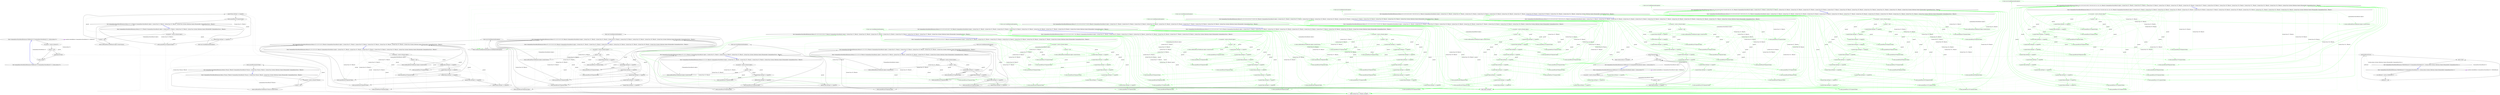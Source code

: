 digraph  {
n0 [cluster="CommandLine.ParserResultExtensions.WithParsed<T>(CommandLine.ParserResult<T>, System.Action<T>)", label="Entry CommandLine.ParserResultExtensions.WithParsed<T>(CommandLine.ParserResult<T>, System.Action<T>)", span="21-21"];
n1 [cluster="CommandLine.ParserResultExtensions.WithParsed<T>(CommandLine.ParserResult<T>, System.Action<T>)", label="var parsed = result as Parsed<T>", span="23-23"];
n3 [cluster="CommandLine.ParserResultExtensions.WithParsed<T>(CommandLine.ParserResult<T>, System.Action<T>)", label="action(parsed.Value)", span="26-26"];
n4 [cluster="CommandLine.ParserResultExtensions.WithParsed<T>(CommandLine.ParserResult<T>, System.Action<T>)", label="return result;", span="28-28"];
n2 [cluster="CommandLine.ParserResultExtensions.WithParsed<T>(CommandLine.ParserResult<T>, System.Action<T>)", label="parsed != null", span="24-24"];
n6 [cluster="System.Action<T>.Invoke(T)", label="Entry System.Action<T>.Invoke(T)", span="0-0"];
n5 [cluster="CommandLine.ParserResultExtensions.WithParsed<T>(CommandLine.ParserResult<T>, System.Action<T>)", label="Exit CommandLine.ParserResultExtensions.WithParsed<T>(CommandLine.ParserResult<T>, System.Action<T>)", span="21-21"];
n7 [cluster="CommandLine.ParserResultExtensions.WithParsed<T>(CommandLine.ParserResult<object>, System.Action<T>)", label="Entry CommandLine.ParserResultExtensions.WithParsed<T>(CommandLine.ParserResult<object>, System.Action<T>)", span="38-38"];
n8 [cluster="CommandLine.ParserResultExtensions.WithParsed<T>(CommandLine.ParserResult<object>, System.Action<T>)", label="var parsed = result as Parsed<object>", span="40-40"];
n10 [cluster="CommandLine.ParserResultExtensions.WithParsed<T>(CommandLine.ParserResult<object>, System.Action<T>)", label="result.Value.GetType() == typeof(T)", span="43-43"];
n11 [cluster="CommandLine.ParserResultExtensions.WithParsed<T>(CommandLine.ParserResult<object>, System.Action<T>)", label="action((T)parsed.Value)", span="45-45"];
n12 [cluster="CommandLine.ParserResultExtensions.WithParsed<T>(CommandLine.ParserResult<object>, System.Action<T>)", label="return result;", span="48-48"];
n9 [cluster="CommandLine.ParserResultExtensions.WithParsed<T>(CommandLine.ParserResult<object>, System.Action<T>)", label="parsed != null", span="41-41"];
n14 [cluster="object.GetType()", label="Entry object.GetType()", span="0-0"];
n13 [cluster="CommandLine.ParserResultExtensions.WithParsed<T>(CommandLine.ParserResult<object>, System.Action<T>)", label="Exit CommandLine.ParserResultExtensions.WithParsed<T>(CommandLine.ParserResult<object>, System.Action<T>)", span="38-38"];
n15 [cluster="CommandLine.ParserResultExtensions.WithNotParsed<T>(CommandLine.ParserResult<T>, System.Action<System.Collections.Generic.IEnumerable<CommandLine.Error>>)", label="Entry CommandLine.ParserResultExtensions.WithNotParsed<T>(CommandLine.ParserResult<T>, System.Action<System.Collections.Generic.IEnumerable<CommandLine.Error>>)", span="59-59"];
n16 [cluster="CommandLine.ParserResultExtensions.WithNotParsed<T>(CommandLine.ParserResult<T>, System.Action<System.Collections.Generic.IEnumerable<CommandLine.Error>>)", label="var notParsed = result as NotParsed<T>", span="61-61"];
n18 [cluster="CommandLine.ParserResultExtensions.WithNotParsed<T>(CommandLine.ParserResult<T>, System.Action<System.Collections.Generic.IEnumerable<CommandLine.Error>>)", label="action(notParsed.Errors)", span="64-64"];
n19 [cluster="CommandLine.ParserResultExtensions.WithNotParsed<T>(CommandLine.ParserResult<T>, System.Action<System.Collections.Generic.IEnumerable<CommandLine.Error>>)", label="return result;", span="66-66"];
n17 [cluster="CommandLine.ParserResultExtensions.WithNotParsed<T>(CommandLine.ParserResult<T>, System.Action<System.Collections.Generic.IEnumerable<CommandLine.Error>>)", label="notParsed != null", span="62-62"];
n20 [cluster="CommandLine.ParserResultExtensions.WithNotParsed<T>(CommandLine.ParserResult<T>, System.Action<System.Collections.Generic.IEnumerable<CommandLine.Error>>)", label="Exit CommandLine.ParserResultExtensions.WithNotParsed<T>(CommandLine.ParserResult<T>, System.Action<System.Collections.Generic.IEnumerable<CommandLine.Error>>)", span="59-59"];
n21 [cluster="CommandLine.ParserResultExtensions.Return<TSource, TResult>(CommandLine.ParserResult<TSource>, System.Func<TSource, TResult>, System.Func<System.Collections.Generic.IEnumerable<CommandLine.Error>, TResult>)", label="Entry CommandLine.ParserResultExtensions.Return<TSource, TResult>(CommandLine.ParserResult<TSource>, System.Func<TSource, TResult>, System.Func<System.Collections.Generic.IEnumerable<CommandLine.Error>, TResult>)", span="78-78"];
n22 [cluster="CommandLine.ParserResultExtensions.Return<TSource, TResult>(CommandLine.ParserResult<TSource>, System.Func<TSource, TResult>, System.Func<System.Collections.Generic.IEnumerable<CommandLine.Error>, TResult>)", label="var parsed = result as Parsed<TSource>", span="82-82"];
n24 [cluster="CommandLine.ParserResultExtensions.Return<TSource, TResult>(CommandLine.ParserResult<TSource>, System.Func<TSource, TResult>, System.Func<System.Collections.Generic.IEnumerable<CommandLine.Error>, TResult>)", label="return parsedFunc(parsed.Value);", span="85-85"];
n25 [cluster="CommandLine.ParserResultExtensions.Return<TSource, TResult>(CommandLine.ParserResult<TSource>, System.Func<TSource, TResult>, System.Func<System.Collections.Generic.IEnumerable<CommandLine.Error>, TResult>)", label="return notParsedFunc(((NotParsed<TSource>)result).Errors);", span="87-87"];
n23 [cluster="CommandLine.ParserResultExtensions.Return<TSource, TResult>(CommandLine.ParserResult<TSource>, System.Func<TSource, TResult>, System.Func<System.Collections.Generic.IEnumerable<CommandLine.Error>, TResult>)", label="parsed != null", span="83-83"];
n26 [cluster="CommandLine.ParserResultExtensions.Return<TSource, TResult>(CommandLine.ParserResult<TSource>, System.Func<TSource, TResult>, System.Func<System.Collections.Generic.IEnumerable<CommandLine.Error>, TResult>)", label="Exit CommandLine.ParserResultExtensions.Return<TSource, TResult>(CommandLine.ParserResult<TSource>, System.Func<TSource, TResult>, System.Func<System.Collections.Generic.IEnumerable<CommandLine.Error>, TResult>)", span="78-78"];
n27 [cluster="System.Func<T, TResult>.Invoke(T)", label="Entry System.Func<T, TResult>.Invoke(T)", span="0-0"];
n28 [cluster="CommandLine.ParserResultExtensions.Return<T1, T2, TResult>(CommandLine.ParserResult<object>, System.Func<T1, TResult>, System.Func<T2, TResult>, System.Func<System.Collections.Generic.IEnumerable<CommandLine.Error>, TResult>)", label="Entry CommandLine.ParserResultExtensions.Return<T1, T2, TResult>(CommandLine.ParserResult<object>, System.Func<T1, TResult>, System.Func<T2, TResult>, System.Func<System.Collections.Generic.IEnumerable<CommandLine.Error>, TResult>)", span="101-101"];
n29 [cluster="CommandLine.ParserResultExtensions.Return<T1, T2, TResult>(CommandLine.ParserResult<object>, System.Func<T1, TResult>, System.Func<T2, TResult>, System.Func<System.Collections.Generic.IEnumerable<CommandLine.Error>, TResult>)", label="var parsed = result as Parsed<object>", span="106-106"];
n32 [cluster="CommandLine.ParserResultExtensions.Return<T1, T2, TResult>(CommandLine.ParserResult<object>, System.Func<T1, TResult>, System.Func<T2, TResult>, System.Func<System.Collections.Generic.IEnumerable<CommandLine.Error>, TResult>)", label="return parsedFunc1((T1)parsed.Value);", span="111-111"];
n34 [cluster="CommandLine.ParserResultExtensions.Return<T1, T2, TResult>(CommandLine.ParserResult<object>, System.Func<T1, TResult>, System.Func<T2, TResult>, System.Func<System.Collections.Generic.IEnumerable<CommandLine.Error>, TResult>)", label="return parsedFunc2((T2)parsed.Value);", span="115-115"];
n36 [cluster="CommandLine.ParserResultExtensions.Return<T1, T2, TResult>(CommandLine.ParserResult<object>, System.Func<T1, TResult>, System.Func<T2, TResult>, System.Func<System.Collections.Generic.IEnumerable<CommandLine.Error>, TResult>)", label="return notParsedFunc(((NotParsed<object>)result).Errors);", span="119-119"];
n30 [cluster="CommandLine.ParserResultExtensions.Return<T1, T2, TResult>(CommandLine.ParserResult<object>, System.Func<T1, TResult>, System.Func<T2, TResult>, System.Func<System.Collections.Generic.IEnumerable<CommandLine.Error>, TResult>)", label="parsed != null", span="107-107"];
n31 [cluster="CommandLine.ParserResultExtensions.Return<T1, T2, TResult>(CommandLine.ParserResult<object>, System.Func<T1, TResult>, System.Func<T2, TResult>, System.Func<System.Collections.Generic.IEnumerable<CommandLine.Error>, TResult>)", label="parsed.Value.GetType() == typeof(T1)", span="109-109"];
n33 [cluster="CommandLine.ParserResultExtensions.Return<T1, T2, TResult>(CommandLine.ParserResult<object>, System.Func<T1, TResult>, System.Func<T2, TResult>, System.Func<System.Collections.Generic.IEnumerable<CommandLine.Error>, TResult>)", label="parsed.Value.GetType() == typeof(T2)", span="113-113"];
n35 [cluster="CommandLine.ParserResultExtensions.Return<T1, T2, TResult>(CommandLine.ParserResult<object>, System.Func<T1, TResult>, System.Func<T2, TResult>, System.Func<System.Collections.Generic.IEnumerable<CommandLine.Error>, TResult>)", label="throw new InvalidOperationException();", span="117-117"];
n37 [cluster="CommandLine.ParserResultExtensions.Return<T1, T2, TResult>(CommandLine.ParserResult<object>, System.Func<T1, TResult>, System.Func<T2, TResult>, System.Func<System.Collections.Generic.IEnumerable<CommandLine.Error>, TResult>)", label="Exit CommandLine.ParserResultExtensions.Return<T1, T2, TResult>(CommandLine.ParserResult<object>, System.Func<T1, TResult>, System.Func<T2, TResult>, System.Func<System.Collections.Generic.IEnumerable<CommandLine.Error>, TResult>)", span="101-101"];
n38 [cluster="System.InvalidOperationException.InvalidOperationException()", label="Entry System.InvalidOperationException.InvalidOperationException()", span="0-0"];
n39 [cluster="CommandLine.ParserResultExtensions.Return<T1, T2, T3, TResult>(CommandLine.ParserResult<object>, System.Func<T1, TResult>, System.Func<T2, TResult>, System.Func<T3, TResult>, System.Func<System.Collections.Generic.IEnumerable<CommandLine.Error>, TResult>)", label="Entry CommandLine.ParserResultExtensions.Return<T1, T2, T3, TResult>(CommandLine.ParserResult<object>, System.Func<T1, TResult>, System.Func<T2, TResult>, System.Func<T3, TResult>, System.Func<System.Collections.Generic.IEnumerable<CommandLine.Error>, TResult>)", span="135-135"];
n40 [cluster="CommandLine.ParserResultExtensions.Return<T1, T2, T3, TResult>(CommandLine.ParserResult<object>, System.Func<T1, TResult>, System.Func<T2, TResult>, System.Func<T3, TResult>, System.Func<System.Collections.Generic.IEnumerable<CommandLine.Error>, TResult>)", label="var parsed = result as Parsed<object>", span="141-141"];
n43 [cluster="CommandLine.ParserResultExtensions.Return<T1, T2, T3, TResult>(CommandLine.ParserResult<object>, System.Func<T1, TResult>, System.Func<T2, TResult>, System.Func<T3, TResult>, System.Func<System.Collections.Generic.IEnumerable<CommandLine.Error>, TResult>)", label="return parsedFunc1((T1)parsed.Value);", span="146-146"];
n45 [cluster="CommandLine.ParserResultExtensions.Return<T1, T2, T3, TResult>(CommandLine.ParserResult<object>, System.Func<T1, TResult>, System.Func<T2, TResult>, System.Func<T3, TResult>, System.Func<System.Collections.Generic.IEnumerable<CommandLine.Error>, TResult>)", label="return parsedFunc2((T2)parsed.Value);", span="150-150"];
n47 [cluster="CommandLine.ParserResultExtensions.Return<T1, T2, T3, TResult>(CommandLine.ParserResult<object>, System.Func<T1, TResult>, System.Func<T2, TResult>, System.Func<T3, TResult>, System.Func<System.Collections.Generic.IEnumerable<CommandLine.Error>, TResult>)", label="return parsedFunc3((T3)parsed.Value);", span="154-154"];
n49 [cluster="CommandLine.ParserResultExtensions.Return<T1, T2, T3, TResult>(CommandLine.ParserResult<object>, System.Func<T1, TResult>, System.Func<T2, TResult>, System.Func<T3, TResult>, System.Func<System.Collections.Generic.IEnumerable<CommandLine.Error>, TResult>)", label="return notParsedFunc(((NotParsed<object>)result).Errors);", span="158-158"];
n41 [cluster="CommandLine.ParserResultExtensions.Return<T1, T2, T3, TResult>(CommandLine.ParserResult<object>, System.Func<T1, TResult>, System.Func<T2, TResult>, System.Func<T3, TResult>, System.Func<System.Collections.Generic.IEnumerable<CommandLine.Error>, TResult>)", label="parsed != null", span="142-142"];
n42 [cluster="CommandLine.ParserResultExtensions.Return<T1, T2, T3, TResult>(CommandLine.ParserResult<object>, System.Func<T1, TResult>, System.Func<T2, TResult>, System.Func<T3, TResult>, System.Func<System.Collections.Generic.IEnumerable<CommandLine.Error>, TResult>)", label="parsed.Value.GetType() == typeof(T1)", span="144-144"];
n44 [cluster="CommandLine.ParserResultExtensions.Return<T1, T2, T3, TResult>(CommandLine.ParserResult<object>, System.Func<T1, TResult>, System.Func<T2, TResult>, System.Func<T3, TResult>, System.Func<System.Collections.Generic.IEnumerable<CommandLine.Error>, TResult>)", label="parsed.Value.GetType() == typeof(T2)", span="148-148"];
n46 [cluster="CommandLine.ParserResultExtensions.Return<T1, T2, T3, TResult>(CommandLine.ParserResult<object>, System.Func<T1, TResult>, System.Func<T2, TResult>, System.Func<T3, TResult>, System.Func<System.Collections.Generic.IEnumerable<CommandLine.Error>, TResult>)", label="parsed.Value.GetType() == typeof(T3)", span="152-152"];
n48 [cluster="CommandLine.ParserResultExtensions.Return<T1, T2, T3, TResult>(CommandLine.ParserResult<object>, System.Func<T1, TResult>, System.Func<T2, TResult>, System.Func<T3, TResult>, System.Func<System.Collections.Generic.IEnumerable<CommandLine.Error>, TResult>)", label="throw new InvalidOperationException();", span="156-156"];
n50 [cluster="CommandLine.ParserResultExtensions.Return<T1, T2, T3, TResult>(CommandLine.ParserResult<object>, System.Func<T1, TResult>, System.Func<T2, TResult>, System.Func<T3, TResult>, System.Func<System.Collections.Generic.IEnumerable<CommandLine.Error>, TResult>)", label="Exit CommandLine.ParserResultExtensions.Return<T1, T2, T3, TResult>(CommandLine.ParserResult<object>, System.Func<T1, TResult>, System.Func<T2, TResult>, System.Func<T3, TResult>, System.Func<System.Collections.Generic.IEnumerable<CommandLine.Error>, TResult>)", span="135-135"];
n51 [cluster="CommandLine.ParserResultExtensions.Return<T1, T2, T3, T4, TResult>(CommandLine.ParserResult<object>, System.Func<T1, TResult>, System.Func<T2, TResult>, System.Func<T3, TResult>, System.Func<T4, TResult>, System.Func<System.Collections.Generic.IEnumerable<CommandLine.Error>, TResult>)", label="Entry CommandLine.ParserResultExtensions.Return<T1, T2, T3, T4, TResult>(CommandLine.ParserResult<object>, System.Func<T1, TResult>, System.Func<T2, TResult>, System.Func<T3, TResult>, System.Func<T4, TResult>, System.Func<System.Collections.Generic.IEnumerable<CommandLine.Error>, TResult>)", span="176-176"];
n52 [cluster="CommandLine.ParserResultExtensions.Return<T1, T2, T3, T4, TResult>(CommandLine.ParserResult<object>, System.Func<T1, TResult>, System.Func<T2, TResult>, System.Func<T3, TResult>, System.Func<T4, TResult>, System.Func<System.Collections.Generic.IEnumerable<CommandLine.Error>, TResult>)", label="var parsed = result as Parsed<object>", span="183-183"];
n55 [cluster="CommandLine.ParserResultExtensions.Return<T1, T2, T3, T4, TResult>(CommandLine.ParserResult<object>, System.Func<T1, TResult>, System.Func<T2, TResult>, System.Func<T3, TResult>, System.Func<T4, TResult>, System.Func<System.Collections.Generic.IEnumerable<CommandLine.Error>, TResult>)", label="return parsedFunc1((T1)parsed.Value);", span="188-188"];
n57 [cluster="CommandLine.ParserResultExtensions.Return<T1, T2, T3, T4, TResult>(CommandLine.ParserResult<object>, System.Func<T1, TResult>, System.Func<T2, TResult>, System.Func<T3, TResult>, System.Func<T4, TResult>, System.Func<System.Collections.Generic.IEnumerable<CommandLine.Error>, TResult>)", label="return parsedFunc2((T2)parsed.Value);", span="192-192"];
n59 [cluster="CommandLine.ParserResultExtensions.Return<T1, T2, T3, T4, TResult>(CommandLine.ParserResult<object>, System.Func<T1, TResult>, System.Func<T2, TResult>, System.Func<T3, TResult>, System.Func<T4, TResult>, System.Func<System.Collections.Generic.IEnumerable<CommandLine.Error>, TResult>)", label="return parsedFunc3((T3)parsed.Value);", span="196-196"];
n61 [cluster="CommandLine.ParserResultExtensions.Return<T1, T2, T3, T4, TResult>(CommandLine.ParserResult<object>, System.Func<T1, TResult>, System.Func<T2, TResult>, System.Func<T3, TResult>, System.Func<T4, TResult>, System.Func<System.Collections.Generic.IEnumerable<CommandLine.Error>, TResult>)", label="return parsedFunc4((T4)parsed.Value);", span="200-200"];
n63 [cluster="CommandLine.ParserResultExtensions.Return<T1, T2, T3, T4, TResult>(CommandLine.ParserResult<object>, System.Func<T1, TResult>, System.Func<T2, TResult>, System.Func<T3, TResult>, System.Func<T4, TResult>, System.Func<System.Collections.Generic.IEnumerable<CommandLine.Error>, TResult>)", label="return notParsedFunc(((NotParsed<object>)result).Errors);", span="204-204"];
n53 [cluster="CommandLine.ParserResultExtensions.Return<T1, T2, T3, T4, TResult>(CommandLine.ParserResult<object>, System.Func<T1, TResult>, System.Func<T2, TResult>, System.Func<T3, TResult>, System.Func<T4, TResult>, System.Func<System.Collections.Generic.IEnumerable<CommandLine.Error>, TResult>)", label="parsed != null", span="184-184"];
n54 [cluster="CommandLine.ParserResultExtensions.Return<T1, T2, T3, T4, TResult>(CommandLine.ParserResult<object>, System.Func<T1, TResult>, System.Func<T2, TResult>, System.Func<T3, TResult>, System.Func<T4, TResult>, System.Func<System.Collections.Generic.IEnumerable<CommandLine.Error>, TResult>)", label="parsed.Value.GetType() == typeof(T1)", span="186-186"];
n56 [cluster="CommandLine.ParserResultExtensions.Return<T1, T2, T3, T4, TResult>(CommandLine.ParserResult<object>, System.Func<T1, TResult>, System.Func<T2, TResult>, System.Func<T3, TResult>, System.Func<T4, TResult>, System.Func<System.Collections.Generic.IEnumerable<CommandLine.Error>, TResult>)", label="parsed.Value.GetType() == typeof(T2)", span="190-190"];
n58 [cluster="CommandLine.ParserResultExtensions.Return<T1, T2, T3, T4, TResult>(CommandLine.ParserResult<object>, System.Func<T1, TResult>, System.Func<T2, TResult>, System.Func<T3, TResult>, System.Func<T4, TResult>, System.Func<System.Collections.Generic.IEnumerable<CommandLine.Error>, TResult>)", label="parsed.Value.GetType() == typeof(T3)", span="194-194"];
n60 [cluster="CommandLine.ParserResultExtensions.Return<T1, T2, T3, T4, TResult>(CommandLine.ParserResult<object>, System.Func<T1, TResult>, System.Func<T2, TResult>, System.Func<T3, TResult>, System.Func<T4, TResult>, System.Func<System.Collections.Generic.IEnumerable<CommandLine.Error>, TResult>)", label="parsed.Value.GetType() == typeof(T4)", span="198-198"];
n62 [cluster="CommandLine.ParserResultExtensions.Return<T1, T2, T3, T4, TResult>(CommandLine.ParserResult<object>, System.Func<T1, TResult>, System.Func<T2, TResult>, System.Func<T3, TResult>, System.Func<T4, TResult>, System.Func<System.Collections.Generic.IEnumerable<CommandLine.Error>, TResult>)", label="throw new InvalidOperationException();", span="202-202"];
n64 [cluster="CommandLine.ParserResultExtensions.Return<T1, T2, T3, T4, TResult>(CommandLine.ParserResult<object>, System.Func<T1, TResult>, System.Func<T2, TResult>, System.Func<T3, TResult>, System.Func<T4, TResult>, System.Func<System.Collections.Generic.IEnumerable<CommandLine.Error>, TResult>)", label="Exit CommandLine.ParserResultExtensions.Return<T1, T2, T3, T4, TResult>(CommandLine.ParserResult<object>, System.Func<T1, TResult>, System.Func<T2, TResult>, System.Func<T3, TResult>, System.Func<T4, TResult>, System.Func<System.Collections.Generic.IEnumerable<CommandLine.Error>, TResult>)", span="176-176"];
n65 [cluster="CommandLine.ParserResultExtensions.Return<T1, T2, T3, T4, T5, TResult>(CommandLine.ParserResult<object>, System.Func<T1, TResult>, System.Func<T2, TResult>, System.Func<T3, TResult>, System.Func<T4, TResult>, System.Func<T5, TResult>, System.Func<System.Collections.Generic.IEnumerable<CommandLine.Error>, TResult>)", label="Entry CommandLine.ParserResultExtensions.Return<T1, T2, T3, T4, T5, TResult>(CommandLine.ParserResult<object>, System.Func<T1, TResult>, System.Func<T2, TResult>, System.Func<T3, TResult>, System.Func<T4, TResult>, System.Func<T5, TResult>, System.Func<System.Collections.Generic.IEnumerable<CommandLine.Error>, TResult>)", span="224-224"];
n66 [cluster="CommandLine.ParserResultExtensions.Return<T1, T2, T3, T4, T5, TResult>(CommandLine.ParserResult<object>, System.Func<T1, TResult>, System.Func<T2, TResult>, System.Func<T3, TResult>, System.Func<T4, TResult>, System.Func<T5, TResult>, System.Func<System.Collections.Generic.IEnumerable<CommandLine.Error>, TResult>)", label="var parsed = result as Parsed<object>", span="232-232"];
n69 [cluster="CommandLine.ParserResultExtensions.Return<T1, T2, T3, T4, T5, TResult>(CommandLine.ParserResult<object>, System.Func<T1, TResult>, System.Func<T2, TResult>, System.Func<T3, TResult>, System.Func<T4, TResult>, System.Func<T5, TResult>, System.Func<System.Collections.Generic.IEnumerable<CommandLine.Error>, TResult>)", label="return parsedFunc1((T1)parsed.Value);", span="237-237"];
n71 [cluster="CommandLine.ParserResultExtensions.Return<T1, T2, T3, T4, T5, TResult>(CommandLine.ParserResult<object>, System.Func<T1, TResult>, System.Func<T2, TResult>, System.Func<T3, TResult>, System.Func<T4, TResult>, System.Func<T5, TResult>, System.Func<System.Collections.Generic.IEnumerable<CommandLine.Error>, TResult>)", label="return parsedFunc2((T2)parsed.Value);", span="241-241"];
n73 [cluster="CommandLine.ParserResultExtensions.Return<T1, T2, T3, T4, T5, TResult>(CommandLine.ParserResult<object>, System.Func<T1, TResult>, System.Func<T2, TResult>, System.Func<T3, TResult>, System.Func<T4, TResult>, System.Func<T5, TResult>, System.Func<System.Collections.Generic.IEnumerable<CommandLine.Error>, TResult>)", label="return parsedFunc3((T3)parsed.Value);", span="245-245"];
n75 [cluster="CommandLine.ParserResultExtensions.Return<T1, T2, T3, T4, T5, TResult>(CommandLine.ParserResult<object>, System.Func<T1, TResult>, System.Func<T2, TResult>, System.Func<T3, TResult>, System.Func<T4, TResult>, System.Func<T5, TResult>, System.Func<System.Collections.Generic.IEnumerable<CommandLine.Error>, TResult>)", label="return parsedFunc4((T4)parsed.Value);", span="249-249"];
n77 [cluster="CommandLine.ParserResultExtensions.Return<T1, T2, T3, T4, T5, TResult>(CommandLine.ParserResult<object>, System.Func<T1, TResult>, System.Func<T2, TResult>, System.Func<T3, TResult>, System.Func<T4, TResult>, System.Func<T5, TResult>, System.Func<System.Collections.Generic.IEnumerable<CommandLine.Error>, TResult>)", label="return parsedFunc5((T5)parsed.Value);", span="253-253"];
n79 [cluster="CommandLine.ParserResultExtensions.Return<T1, T2, T3, T4, T5, TResult>(CommandLine.ParserResult<object>, System.Func<T1, TResult>, System.Func<T2, TResult>, System.Func<T3, TResult>, System.Func<T4, TResult>, System.Func<T5, TResult>, System.Func<System.Collections.Generic.IEnumerable<CommandLine.Error>, TResult>)", label="return notParsedFunc(((NotParsed<object>)result).Errors);", span="257-257"];
n67 [cluster="CommandLine.ParserResultExtensions.Return<T1, T2, T3, T4, T5, TResult>(CommandLine.ParserResult<object>, System.Func<T1, TResult>, System.Func<T2, TResult>, System.Func<T3, TResult>, System.Func<T4, TResult>, System.Func<T5, TResult>, System.Func<System.Collections.Generic.IEnumerable<CommandLine.Error>, TResult>)", label="parsed != null", span="233-233"];
n68 [cluster="CommandLine.ParserResultExtensions.Return<T1, T2, T3, T4, T5, TResult>(CommandLine.ParserResult<object>, System.Func<T1, TResult>, System.Func<T2, TResult>, System.Func<T3, TResult>, System.Func<T4, TResult>, System.Func<T5, TResult>, System.Func<System.Collections.Generic.IEnumerable<CommandLine.Error>, TResult>)", label="parsed.Value.GetType() == typeof(T1)", span="235-235"];
n70 [cluster="CommandLine.ParserResultExtensions.Return<T1, T2, T3, T4, T5, TResult>(CommandLine.ParserResult<object>, System.Func<T1, TResult>, System.Func<T2, TResult>, System.Func<T3, TResult>, System.Func<T4, TResult>, System.Func<T5, TResult>, System.Func<System.Collections.Generic.IEnumerable<CommandLine.Error>, TResult>)", label="parsed.Value.GetType() == typeof(T2)", span="239-239"];
n72 [cluster="CommandLine.ParserResultExtensions.Return<T1, T2, T3, T4, T5, TResult>(CommandLine.ParserResult<object>, System.Func<T1, TResult>, System.Func<T2, TResult>, System.Func<T3, TResult>, System.Func<T4, TResult>, System.Func<T5, TResult>, System.Func<System.Collections.Generic.IEnumerable<CommandLine.Error>, TResult>)", label="parsed.Value.GetType() == typeof(T3)", span="243-243"];
n74 [cluster="CommandLine.ParserResultExtensions.Return<T1, T2, T3, T4, T5, TResult>(CommandLine.ParserResult<object>, System.Func<T1, TResult>, System.Func<T2, TResult>, System.Func<T3, TResult>, System.Func<T4, TResult>, System.Func<T5, TResult>, System.Func<System.Collections.Generic.IEnumerable<CommandLine.Error>, TResult>)", label="parsed.Value.GetType() == typeof(T4)", span="247-247"];
n76 [cluster="CommandLine.ParserResultExtensions.Return<T1, T2, T3, T4, T5, TResult>(CommandLine.ParserResult<object>, System.Func<T1, TResult>, System.Func<T2, TResult>, System.Func<T3, TResult>, System.Func<T4, TResult>, System.Func<T5, TResult>, System.Func<System.Collections.Generic.IEnumerable<CommandLine.Error>, TResult>)", label="parsed.Value.GetType() == typeof(T5)", span="251-251"];
n78 [cluster="CommandLine.ParserResultExtensions.Return<T1, T2, T3, T4, T5, TResult>(CommandLine.ParserResult<object>, System.Func<T1, TResult>, System.Func<T2, TResult>, System.Func<T3, TResult>, System.Func<T4, TResult>, System.Func<T5, TResult>, System.Func<System.Collections.Generic.IEnumerable<CommandLine.Error>, TResult>)", label="throw new InvalidOperationException();", span="255-255"];
n80 [cluster="CommandLine.ParserResultExtensions.Return<T1, T2, T3, T4, T5, TResult>(CommandLine.ParserResult<object>, System.Func<T1, TResult>, System.Func<T2, TResult>, System.Func<T3, TResult>, System.Func<T4, TResult>, System.Func<T5, TResult>, System.Func<System.Collections.Generic.IEnumerable<CommandLine.Error>, TResult>)", label="Exit CommandLine.ParserResultExtensions.Return<T1, T2, T3, T4, T5, TResult>(CommandLine.ParserResult<object>, System.Func<T1, TResult>, System.Func<T2, TResult>, System.Func<T3, TResult>, System.Func<T4, TResult>, System.Func<T5, TResult>, System.Func<System.Collections.Generic.IEnumerable<CommandLine.Error>, TResult>)", span="224-224"];
n81 [cluster="CommandLine.ParserResultExtensions.Return<T1, T2, T3, T4, T5, T6, TResult>(CommandLine.ParserResult<object>, System.Func<T1, TResult>, System.Func<T2, TResult>, System.Func<T3, TResult>, System.Func<T4, TResult>, System.Func<T5, TResult>, System.Func<T6, TResult>, System.Func<System.Collections.Generic.IEnumerable<CommandLine.Error>, TResult>)", label="Entry CommandLine.ParserResultExtensions.Return<T1, T2, T3, T4, T5, T6, TResult>(CommandLine.ParserResult<object>, System.Func<T1, TResult>, System.Func<T2, TResult>, System.Func<T3, TResult>, System.Func<T4, TResult>, System.Func<T5, TResult>, System.Func<T6, TResult>, System.Func<System.Collections.Generic.IEnumerable<CommandLine.Error>, TResult>)", span="279-279"];
n82 [cluster="CommandLine.ParserResultExtensions.Return<T1, T2, T3, T4, T5, T6, TResult>(CommandLine.ParserResult<object>, System.Func<T1, TResult>, System.Func<T2, TResult>, System.Func<T3, TResult>, System.Func<T4, TResult>, System.Func<T5, TResult>, System.Func<T6, TResult>, System.Func<System.Collections.Generic.IEnumerable<CommandLine.Error>, TResult>)", label="var parsed = result as Parsed<object>", span="288-288"];
n85 [cluster="CommandLine.ParserResultExtensions.Return<T1, T2, T3, T4, T5, T6, TResult>(CommandLine.ParserResult<object>, System.Func<T1, TResult>, System.Func<T2, TResult>, System.Func<T3, TResult>, System.Func<T4, TResult>, System.Func<T5, TResult>, System.Func<T6, TResult>, System.Func<System.Collections.Generic.IEnumerable<CommandLine.Error>, TResult>)", label="return parsedFunc1((T1)parsed.Value);", span="293-293"];
n87 [cluster="CommandLine.ParserResultExtensions.Return<T1, T2, T3, T4, T5, T6, TResult>(CommandLine.ParserResult<object>, System.Func<T1, TResult>, System.Func<T2, TResult>, System.Func<T3, TResult>, System.Func<T4, TResult>, System.Func<T5, TResult>, System.Func<T6, TResult>, System.Func<System.Collections.Generic.IEnumerable<CommandLine.Error>, TResult>)", label="return parsedFunc2((T2)parsed.Value);", span="297-297"];
n89 [cluster="CommandLine.ParserResultExtensions.Return<T1, T2, T3, T4, T5, T6, TResult>(CommandLine.ParserResult<object>, System.Func<T1, TResult>, System.Func<T2, TResult>, System.Func<T3, TResult>, System.Func<T4, TResult>, System.Func<T5, TResult>, System.Func<T6, TResult>, System.Func<System.Collections.Generic.IEnumerable<CommandLine.Error>, TResult>)", label="return parsedFunc3((T3)parsed.Value);", span="301-301"];
n91 [cluster="CommandLine.ParserResultExtensions.Return<T1, T2, T3, T4, T5, T6, TResult>(CommandLine.ParserResult<object>, System.Func<T1, TResult>, System.Func<T2, TResult>, System.Func<T3, TResult>, System.Func<T4, TResult>, System.Func<T5, TResult>, System.Func<T6, TResult>, System.Func<System.Collections.Generic.IEnumerable<CommandLine.Error>, TResult>)", label="return parsedFunc4((T4)parsed.Value);", span="305-305"];
n93 [cluster="CommandLine.ParserResultExtensions.Return<T1, T2, T3, T4, T5, T6, TResult>(CommandLine.ParserResult<object>, System.Func<T1, TResult>, System.Func<T2, TResult>, System.Func<T3, TResult>, System.Func<T4, TResult>, System.Func<T5, TResult>, System.Func<T6, TResult>, System.Func<System.Collections.Generic.IEnumerable<CommandLine.Error>, TResult>)", label="return parsedFunc5((T5)parsed.Value);", span="309-309"];
n95 [cluster="CommandLine.ParserResultExtensions.Return<T1, T2, T3, T4, T5, T6, TResult>(CommandLine.ParserResult<object>, System.Func<T1, TResult>, System.Func<T2, TResult>, System.Func<T3, TResult>, System.Func<T4, TResult>, System.Func<T5, TResult>, System.Func<T6, TResult>, System.Func<System.Collections.Generic.IEnumerable<CommandLine.Error>, TResult>)", label="return parsedFunc6((T6)parsed.Value);", span="313-313"];
n97 [cluster="CommandLine.ParserResultExtensions.Return<T1, T2, T3, T4, T5, T6, TResult>(CommandLine.ParserResult<object>, System.Func<T1, TResult>, System.Func<T2, TResult>, System.Func<T3, TResult>, System.Func<T4, TResult>, System.Func<T5, TResult>, System.Func<T6, TResult>, System.Func<System.Collections.Generic.IEnumerable<CommandLine.Error>, TResult>)", label="return notParsedFunc(((NotParsed<object>)result).Errors);", span="317-317"];
n83 [cluster="CommandLine.ParserResultExtensions.Return<T1, T2, T3, T4, T5, T6, TResult>(CommandLine.ParserResult<object>, System.Func<T1, TResult>, System.Func<T2, TResult>, System.Func<T3, TResult>, System.Func<T4, TResult>, System.Func<T5, TResult>, System.Func<T6, TResult>, System.Func<System.Collections.Generic.IEnumerable<CommandLine.Error>, TResult>)", label="parsed != null", span="289-289"];
n84 [cluster="CommandLine.ParserResultExtensions.Return<T1, T2, T3, T4, T5, T6, TResult>(CommandLine.ParserResult<object>, System.Func<T1, TResult>, System.Func<T2, TResult>, System.Func<T3, TResult>, System.Func<T4, TResult>, System.Func<T5, TResult>, System.Func<T6, TResult>, System.Func<System.Collections.Generic.IEnumerable<CommandLine.Error>, TResult>)", label="parsed.Value.GetType() == typeof(T1)", span="291-291"];
n86 [cluster="CommandLine.ParserResultExtensions.Return<T1, T2, T3, T4, T5, T6, TResult>(CommandLine.ParserResult<object>, System.Func<T1, TResult>, System.Func<T2, TResult>, System.Func<T3, TResult>, System.Func<T4, TResult>, System.Func<T5, TResult>, System.Func<T6, TResult>, System.Func<System.Collections.Generic.IEnumerable<CommandLine.Error>, TResult>)", label="parsed.Value.GetType() == typeof(T2)", span="295-295"];
n88 [cluster="CommandLine.ParserResultExtensions.Return<T1, T2, T3, T4, T5, T6, TResult>(CommandLine.ParserResult<object>, System.Func<T1, TResult>, System.Func<T2, TResult>, System.Func<T3, TResult>, System.Func<T4, TResult>, System.Func<T5, TResult>, System.Func<T6, TResult>, System.Func<System.Collections.Generic.IEnumerable<CommandLine.Error>, TResult>)", label="parsed.Value.GetType() == typeof(T3)", span="299-299"];
n90 [cluster="CommandLine.ParserResultExtensions.Return<T1, T2, T3, T4, T5, T6, TResult>(CommandLine.ParserResult<object>, System.Func<T1, TResult>, System.Func<T2, TResult>, System.Func<T3, TResult>, System.Func<T4, TResult>, System.Func<T5, TResult>, System.Func<T6, TResult>, System.Func<System.Collections.Generic.IEnumerable<CommandLine.Error>, TResult>)", label="parsed.Value.GetType() == typeof(T4)", span="303-303"];
n92 [cluster="CommandLine.ParserResultExtensions.Return<T1, T2, T3, T4, T5, T6, TResult>(CommandLine.ParserResult<object>, System.Func<T1, TResult>, System.Func<T2, TResult>, System.Func<T3, TResult>, System.Func<T4, TResult>, System.Func<T5, TResult>, System.Func<T6, TResult>, System.Func<System.Collections.Generic.IEnumerable<CommandLine.Error>, TResult>)", label="parsed.Value.GetType() == typeof(T5)", span="307-307"];
n94 [cluster="CommandLine.ParserResultExtensions.Return<T1, T2, T3, T4, T5, T6, TResult>(CommandLine.ParserResult<object>, System.Func<T1, TResult>, System.Func<T2, TResult>, System.Func<T3, TResult>, System.Func<T4, TResult>, System.Func<T5, TResult>, System.Func<T6, TResult>, System.Func<System.Collections.Generic.IEnumerable<CommandLine.Error>, TResult>)", label="parsed.Value.GetType() == typeof(T6)", span="311-311"];
n96 [cluster="CommandLine.ParserResultExtensions.Return<T1, T2, T3, T4, T5, T6, TResult>(CommandLine.ParserResult<object>, System.Func<T1, TResult>, System.Func<T2, TResult>, System.Func<T3, TResult>, System.Func<T4, TResult>, System.Func<T5, TResult>, System.Func<T6, TResult>, System.Func<System.Collections.Generic.IEnumerable<CommandLine.Error>, TResult>)", label="throw new InvalidOperationException();", span="315-315"];
n98 [cluster="CommandLine.ParserResultExtensions.Return<T1, T2, T3, T4, T5, T6, TResult>(CommandLine.ParserResult<object>, System.Func<T1, TResult>, System.Func<T2, TResult>, System.Func<T3, TResult>, System.Func<T4, TResult>, System.Func<T5, TResult>, System.Func<T6, TResult>, System.Func<System.Collections.Generic.IEnumerable<CommandLine.Error>, TResult>)", label="Exit CommandLine.ParserResultExtensions.Return<T1, T2, T3, T4, T5, T6, TResult>(CommandLine.ParserResult<object>, System.Func<T1, TResult>, System.Func<T2, TResult>, System.Func<T3, TResult>, System.Func<T4, TResult>, System.Func<T5, TResult>, System.Func<T6, TResult>, System.Func<System.Collections.Generic.IEnumerable<CommandLine.Error>, TResult>)", span="279-279"];
d100 [cluster="CommandLine.ParserResultExtensions.Return<T1, T2, T3, T4, T5, T6, T7, TResult>(CommandLine.ParserResult<object>, System.Func<T1, TResult>, System.Func<T2, TResult>, System.Func<T3, TResult>, System.Func<T4, TResult>, System.Func<T5, TResult>, System.Func<T6, TResult>, System.Func<T7, TResult>, System.Func<System.Collections.Generic.IEnumerable<CommandLine.Error>, TResult>)", color=green, community=0, label="1: var parsed = result as Parsed<object>", span="351-351"];
d99 [cluster="CommandLine.ParserResultExtensions.Return<T1, T2, T3, T4, T5, T6, T7, TResult>(CommandLine.ParserResult<object>, System.Func<T1, TResult>, System.Func<T2, TResult>, System.Func<T3, TResult>, System.Func<T4, TResult>, System.Func<T5, TResult>, System.Func<T6, TResult>, System.Func<T7, TResult>, System.Func<System.Collections.Generic.IEnumerable<CommandLine.Error>, TResult>)", label="Entry CommandLine.ParserResultExtensions.Return<T1, T2, T3, T4, T5, T6, T7, TResult>(CommandLine.ParserResult<object>, System.Func<T1, TResult>, System.Func<T2, TResult>, System.Func<T3, TResult>, System.Func<T4, TResult>, System.Func<T5, TResult>, System.Func<T6, TResult>, System.Func<T7, TResult>, System.Func<System.Collections.Generic.IEnumerable<CommandLine.Error>, TResult>)", span="341-341"];
d101 [cluster="CommandLine.ParserResultExtensions.Return<T1, T2, T3, T4, T5, T6, T7, TResult>(CommandLine.ParserResult<object>, System.Func<T1, TResult>, System.Func<T2, TResult>, System.Func<T3, TResult>, System.Func<T4, TResult>, System.Func<T5, TResult>, System.Func<T6, TResult>, System.Func<T7, TResult>, System.Func<System.Collections.Generic.IEnumerable<CommandLine.Error>, TResult>)", color=green, community=0, label="0: parsed != null", span="352-352"];
d102 [cluster="CommandLine.ParserResultExtensions.Return<T1, T2, T3, T4, T5, T6, T7, TResult>(CommandLine.ParserResult<object>, System.Func<T1, TResult>, System.Func<T2, TResult>, System.Func<T3, TResult>, System.Func<T4, TResult>, System.Func<T5, TResult>, System.Func<T6, TResult>, System.Func<T7, TResult>, System.Func<System.Collections.Generic.IEnumerable<CommandLine.Error>, TResult>)", color=green, community=0, label="0: parsed.Value.GetType() == typeof(T1)", span="354-354"];
d103 [cluster="CommandLine.ParserResultExtensions.Return<T1, T2, T3, T4, T5, T6, T7, TResult>(CommandLine.ParserResult<object>, System.Func<T1, TResult>, System.Func<T2, TResult>, System.Func<T3, TResult>, System.Func<T4, TResult>, System.Func<T5, TResult>, System.Func<T6, TResult>, System.Func<T7, TResult>, System.Func<System.Collections.Generic.IEnumerable<CommandLine.Error>, TResult>)", color=green, community=0, label="0: return parsedFunc1((T1)parsed.Value);", span="356-356"];
d104 [cluster="CommandLine.ParserResultExtensions.Return<T1, T2, T3, T4, T5, T6, T7, TResult>(CommandLine.ParserResult<object>, System.Func<T1, TResult>, System.Func<T2, TResult>, System.Func<T3, TResult>, System.Func<T4, TResult>, System.Func<T5, TResult>, System.Func<T6, TResult>, System.Func<T7, TResult>, System.Func<System.Collections.Generic.IEnumerable<CommandLine.Error>, TResult>)", color=green, community=0, label="0: parsed.Value.GetType() == typeof(T2)", span="358-358"];
d105 [cluster="CommandLine.ParserResultExtensions.Return<T1, T2, T3, T4, T5, T6, T7, TResult>(CommandLine.ParserResult<object>, System.Func<T1, TResult>, System.Func<T2, TResult>, System.Func<T3, TResult>, System.Func<T4, TResult>, System.Func<T5, TResult>, System.Func<T6, TResult>, System.Func<T7, TResult>, System.Func<System.Collections.Generic.IEnumerable<CommandLine.Error>, TResult>)", color=green, community=0, label="0: return parsedFunc2((T2)parsed.Value);", span="360-360"];
d106 [cluster="CommandLine.ParserResultExtensions.Return<T1, T2, T3, T4, T5, T6, T7, TResult>(CommandLine.ParserResult<object>, System.Func<T1, TResult>, System.Func<T2, TResult>, System.Func<T3, TResult>, System.Func<T4, TResult>, System.Func<T5, TResult>, System.Func<T6, TResult>, System.Func<T7, TResult>, System.Func<System.Collections.Generic.IEnumerable<CommandLine.Error>, TResult>)", color=green, community=0, label="0: parsed.Value.GetType() == typeof(T3)", span="362-362"];
d107 [cluster="CommandLine.ParserResultExtensions.Return<T1, T2, T3, T4, T5, T6, T7, TResult>(CommandLine.ParserResult<object>, System.Func<T1, TResult>, System.Func<T2, TResult>, System.Func<T3, TResult>, System.Func<T4, TResult>, System.Func<T5, TResult>, System.Func<T6, TResult>, System.Func<T7, TResult>, System.Func<System.Collections.Generic.IEnumerable<CommandLine.Error>, TResult>)", color=green, community=0, label="0: return parsedFunc3((T3)parsed.Value);", span="364-364"];
d108 [cluster="CommandLine.ParserResultExtensions.Return<T1, T2, T3, T4, T5, T6, T7, TResult>(CommandLine.ParserResult<object>, System.Func<T1, TResult>, System.Func<T2, TResult>, System.Func<T3, TResult>, System.Func<T4, TResult>, System.Func<T5, TResult>, System.Func<T6, TResult>, System.Func<T7, TResult>, System.Func<System.Collections.Generic.IEnumerable<CommandLine.Error>, TResult>)", color=green, community=0, label="0: parsed.Value.GetType() == typeof(T4)", span="366-366"];
d109 [cluster="CommandLine.ParserResultExtensions.Return<T1, T2, T3, T4, T5, T6, T7, TResult>(CommandLine.ParserResult<object>, System.Func<T1, TResult>, System.Func<T2, TResult>, System.Func<T3, TResult>, System.Func<T4, TResult>, System.Func<T5, TResult>, System.Func<T6, TResult>, System.Func<T7, TResult>, System.Func<System.Collections.Generic.IEnumerable<CommandLine.Error>, TResult>)", color=green, community=0, label="0: return parsedFunc4((T4)parsed.Value);", span="368-368"];
d110 [cluster="CommandLine.ParserResultExtensions.Return<T1, T2, T3, T4, T5, T6, T7, TResult>(CommandLine.ParserResult<object>, System.Func<T1, TResult>, System.Func<T2, TResult>, System.Func<T3, TResult>, System.Func<T4, TResult>, System.Func<T5, TResult>, System.Func<T6, TResult>, System.Func<T7, TResult>, System.Func<System.Collections.Generic.IEnumerable<CommandLine.Error>, TResult>)", color=green, community=0, label="0: parsed.Value.GetType() == typeof(T5)", span="370-370"];
d111 [cluster="CommandLine.ParserResultExtensions.Return<T1, T2, T3, T4, T5, T6, T7, TResult>(CommandLine.ParserResult<object>, System.Func<T1, TResult>, System.Func<T2, TResult>, System.Func<T3, TResult>, System.Func<T4, TResult>, System.Func<T5, TResult>, System.Func<T6, TResult>, System.Func<T7, TResult>, System.Func<System.Collections.Generic.IEnumerable<CommandLine.Error>, TResult>)", color=green, community=0, label="0: return parsedFunc5((T5)parsed.Value);", span="372-372"];
d112 [cluster="CommandLine.ParserResultExtensions.Return<T1, T2, T3, T4, T5, T6, T7, TResult>(CommandLine.ParserResult<object>, System.Func<T1, TResult>, System.Func<T2, TResult>, System.Func<T3, TResult>, System.Func<T4, TResult>, System.Func<T5, TResult>, System.Func<T6, TResult>, System.Func<T7, TResult>, System.Func<System.Collections.Generic.IEnumerable<CommandLine.Error>, TResult>)", color=green, community=0, label="0: parsed.Value.GetType() == typeof(T6)", span="374-374"];
d113 [cluster="CommandLine.ParserResultExtensions.Return<T1, T2, T3, T4, T5, T6, T7, TResult>(CommandLine.ParserResult<object>, System.Func<T1, TResult>, System.Func<T2, TResult>, System.Func<T3, TResult>, System.Func<T4, TResult>, System.Func<T5, TResult>, System.Func<T6, TResult>, System.Func<T7, TResult>, System.Func<System.Collections.Generic.IEnumerable<CommandLine.Error>, TResult>)", color=green, community=0, label="0: return parsedFunc6((T6)parsed.Value);", span="376-376"];
d114 [cluster="CommandLine.ParserResultExtensions.Return<T1, T2, T3, T4, T5, T6, T7, TResult>(CommandLine.ParserResult<object>, System.Func<T1, TResult>, System.Func<T2, TResult>, System.Func<T3, TResult>, System.Func<T4, TResult>, System.Func<T5, TResult>, System.Func<T6, TResult>, System.Func<T7, TResult>, System.Func<System.Collections.Generic.IEnumerable<CommandLine.Error>, TResult>)", color=green, community=0, label="0: parsed.Value.GetType() == typeof(T7)", span="378-378"];
d115 [cluster="CommandLine.ParserResultExtensions.Return<T1, T2, T3, T4, T5, T6, T7, TResult>(CommandLine.ParserResult<object>, System.Func<T1, TResult>, System.Func<T2, TResult>, System.Func<T3, TResult>, System.Func<T4, TResult>, System.Func<T5, TResult>, System.Func<T6, TResult>, System.Func<T7, TResult>, System.Func<System.Collections.Generic.IEnumerable<CommandLine.Error>, TResult>)", color=green, community=0, label="0: return parsedFunc7((T7)parsed.Value);", span="380-380"];
d118 [cluster="CommandLine.ParserResultExtensions.Return<T1, T2, T3, T4, T5, T6, T7, TResult>(CommandLine.ParserResult<object>, System.Func<T1, TResult>, System.Func<T2, TResult>, System.Func<T3, TResult>, System.Func<T4, TResult>, System.Func<T5, TResult>, System.Func<T6, TResult>, System.Func<T7, TResult>, System.Func<System.Collections.Generic.IEnumerable<CommandLine.Error>, TResult>)", label="Exit CommandLine.ParserResultExtensions.Return<T1, T2, T3, T4, T5, T6, T7, TResult>(CommandLine.ParserResult<object>, System.Func<T1, TResult>, System.Func<T2, TResult>, System.Func<T3, TResult>, System.Func<T4, TResult>, System.Func<T5, TResult>, System.Func<T6, TResult>, System.Func<T7, TResult>, System.Func<System.Collections.Generic.IEnumerable<CommandLine.Error>, TResult>)", span="341-341"];
d117 [cluster="CommandLine.ParserResultExtensions.Return<T1, T2, T3, T4, T5, T6, T7, TResult>(CommandLine.ParserResult<object>, System.Func<T1, TResult>, System.Func<T2, TResult>, System.Func<T3, TResult>, System.Func<T4, TResult>, System.Func<T5, TResult>, System.Func<T6, TResult>, System.Func<T7, TResult>, System.Func<System.Collections.Generic.IEnumerable<CommandLine.Error>, TResult>)", color=green, community=0, label="0: return notParsedFunc(((NotParsed<object>)result).Errors);", span="384-384"];
d116 [cluster="CommandLine.ParserResultExtensions.Return<T1, T2, T3, T4, T5, T6, T7, TResult>(CommandLine.ParserResult<object>, System.Func<T1, TResult>, System.Func<T2, TResult>, System.Func<T3, TResult>, System.Func<T4, TResult>, System.Func<T5, TResult>, System.Func<T6, TResult>, System.Func<T7, TResult>, System.Func<System.Collections.Generic.IEnumerable<CommandLine.Error>, TResult>)", color=green, community=0, label="0: throw new InvalidOperationException();", span="382-382"];
d120 [cluster="CommandLine.ParserResultExtensions.Return<T1, T2, T3, T4, T5, T6, T7, T8, TResult>(CommandLine.ParserResult<object>, System.Func<T1, TResult>, System.Func<T2, TResult>, System.Func<T3, TResult>, System.Func<T4, TResult>, System.Func<T5, TResult>, System.Func<T6, TResult>, System.Func<T7, TResult>, System.Func<T8, TResult>, System.Func<System.Collections.Generic.IEnumerable<CommandLine.Error>, TResult>)", color=green, community=0, label="1: var parsed = result as Parsed<object>", span="421-421"];
d119 [cluster="CommandLine.ParserResultExtensions.Return<T1, T2, T3, T4, T5, T6, T7, T8, TResult>(CommandLine.ParserResult<object>, System.Func<T1, TResult>, System.Func<T2, TResult>, System.Func<T3, TResult>, System.Func<T4, TResult>, System.Func<T5, TResult>, System.Func<T6, TResult>, System.Func<T7, TResult>, System.Func<T8, TResult>, System.Func<System.Collections.Generic.IEnumerable<CommandLine.Error>, TResult>)", label="Entry CommandLine.ParserResultExtensions.Return<T1, T2, T3, T4, T5, T6, T7, T8, TResult>(CommandLine.ParserResult<object>, System.Func<T1, TResult>, System.Func<T2, TResult>, System.Func<T3, TResult>, System.Func<T4, TResult>, System.Func<T5, TResult>, System.Func<T6, TResult>, System.Func<T7, TResult>, System.Func<T8, TResult>, System.Func<System.Collections.Generic.IEnumerable<CommandLine.Error>, TResult>)", span="410-410"];
d121 [cluster="CommandLine.ParserResultExtensions.Return<T1, T2, T3, T4, T5, T6, T7, T8, TResult>(CommandLine.ParserResult<object>, System.Func<T1, TResult>, System.Func<T2, TResult>, System.Func<T3, TResult>, System.Func<T4, TResult>, System.Func<T5, TResult>, System.Func<T6, TResult>, System.Func<T7, TResult>, System.Func<T8, TResult>, System.Func<System.Collections.Generic.IEnumerable<CommandLine.Error>, TResult>)", color=green, community=0, label="0: parsed != null", span="422-422"];
d122 [cluster="CommandLine.ParserResultExtensions.Return<T1, T2, T3, T4, T5, T6, T7, T8, TResult>(CommandLine.ParserResult<object>, System.Func<T1, TResult>, System.Func<T2, TResult>, System.Func<T3, TResult>, System.Func<T4, TResult>, System.Func<T5, TResult>, System.Func<T6, TResult>, System.Func<T7, TResult>, System.Func<T8, TResult>, System.Func<System.Collections.Generic.IEnumerable<CommandLine.Error>, TResult>)", color=green, community=0, label="0: parsed.Value.GetType() == typeof(T1)", span="424-424"];
d123 [cluster="CommandLine.ParserResultExtensions.Return<T1, T2, T3, T4, T5, T6, T7, T8, TResult>(CommandLine.ParserResult<object>, System.Func<T1, TResult>, System.Func<T2, TResult>, System.Func<T3, TResult>, System.Func<T4, TResult>, System.Func<T5, TResult>, System.Func<T6, TResult>, System.Func<T7, TResult>, System.Func<T8, TResult>, System.Func<System.Collections.Generic.IEnumerable<CommandLine.Error>, TResult>)", color=green, community=0, label="0: return parsedFunc1((T1)parsed.Value);", span="426-426"];
d124 [cluster="CommandLine.ParserResultExtensions.Return<T1, T2, T3, T4, T5, T6, T7, T8, TResult>(CommandLine.ParserResult<object>, System.Func<T1, TResult>, System.Func<T2, TResult>, System.Func<T3, TResult>, System.Func<T4, TResult>, System.Func<T5, TResult>, System.Func<T6, TResult>, System.Func<T7, TResult>, System.Func<T8, TResult>, System.Func<System.Collections.Generic.IEnumerable<CommandLine.Error>, TResult>)", color=green, community=0, label="0: parsed.Value.GetType() == typeof(T2)", span="428-428"];
d125 [cluster="CommandLine.ParserResultExtensions.Return<T1, T2, T3, T4, T5, T6, T7, T8, TResult>(CommandLine.ParserResult<object>, System.Func<T1, TResult>, System.Func<T2, TResult>, System.Func<T3, TResult>, System.Func<T4, TResult>, System.Func<T5, TResult>, System.Func<T6, TResult>, System.Func<T7, TResult>, System.Func<T8, TResult>, System.Func<System.Collections.Generic.IEnumerable<CommandLine.Error>, TResult>)", color=green, community=0, label="0: return parsedFunc2((T2)parsed.Value);", span="430-430"];
d126 [cluster="CommandLine.ParserResultExtensions.Return<T1, T2, T3, T4, T5, T6, T7, T8, TResult>(CommandLine.ParserResult<object>, System.Func<T1, TResult>, System.Func<T2, TResult>, System.Func<T3, TResult>, System.Func<T4, TResult>, System.Func<T5, TResult>, System.Func<T6, TResult>, System.Func<T7, TResult>, System.Func<T8, TResult>, System.Func<System.Collections.Generic.IEnumerable<CommandLine.Error>, TResult>)", color=green, community=0, label="0: parsed.Value.GetType() == typeof(T3)", span="432-432"];
d127 [cluster="CommandLine.ParserResultExtensions.Return<T1, T2, T3, T4, T5, T6, T7, T8, TResult>(CommandLine.ParserResult<object>, System.Func<T1, TResult>, System.Func<T2, TResult>, System.Func<T3, TResult>, System.Func<T4, TResult>, System.Func<T5, TResult>, System.Func<T6, TResult>, System.Func<T7, TResult>, System.Func<T8, TResult>, System.Func<System.Collections.Generic.IEnumerable<CommandLine.Error>, TResult>)", color=green, community=0, label="0: return parsedFunc3((T3)parsed.Value);", span="434-434"];
d128 [cluster="CommandLine.ParserResultExtensions.Return<T1, T2, T3, T4, T5, T6, T7, T8, TResult>(CommandLine.ParserResult<object>, System.Func<T1, TResult>, System.Func<T2, TResult>, System.Func<T3, TResult>, System.Func<T4, TResult>, System.Func<T5, TResult>, System.Func<T6, TResult>, System.Func<T7, TResult>, System.Func<T8, TResult>, System.Func<System.Collections.Generic.IEnumerable<CommandLine.Error>, TResult>)", color=green, community=0, label="0: parsed.Value.GetType() == typeof(T4)", span="436-436"];
d129 [cluster="CommandLine.ParserResultExtensions.Return<T1, T2, T3, T4, T5, T6, T7, T8, TResult>(CommandLine.ParserResult<object>, System.Func<T1, TResult>, System.Func<T2, TResult>, System.Func<T3, TResult>, System.Func<T4, TResult>, System.Func<T5, TResult>, System.Func<T6, TResult>, System.Func<T7, TResult>, System.Func<T8, TResult>, System.Func<System.Collections.Generic.IEnumerable<CommandLine.Error>, TResult>)", color=green, community=0, label="0: return parsedFunc4((T4)parsed.Value);", span="438-438"];
d130 [cluster="CommandLine.ParserResultExtensions.Return<T1, T2, T3, T4, T5, T6, T7, T8, TResult>(CommandLine.ParserResult<object>, System.Func<T1, TResult>, System.Func<T2, TResult>, System.Func<T3, TResult>, System.Func<T4, TResult>, System.Func<T5, TResult>, System.Func<T6, TResult>, System.Func<T7, TResult>, System.Func<T8, TResult>, System.Func<System.Collections.Generic.IEnumerable<CommandLine.Error>, TResult>)", color=green, community=0, label="0: parsed.Value.GetType() == typeof(T5)", span="440-440"];
d131 [cluster="CommandLine.ParserResultExtensions.Return<T1, T2, T3, T4, T5, T6, T7, T8, TResult>(CommandLine.ParserResult<object>, System.Func<T1, TResult>, System.Func<T2, TResult>, System.Func<T3, TResult>, System.Func<T4, TResult>, System.Func<T5, TResult>, System.Func<T6, TResult>, System.Func<T7, TResult>, System.Func<T8, TResult>, System.Func<System.Collections.Generic.IEnumerable<CommandLine.Error>, TResult>)", color=green, community=0, label="0: return parsedFunc5((T5)parsed.Value);", span="442-442"];
d132 [cluster="CommandLine.ParserResultExtensions.Return<T1, T2, T3, T4, T5, T6, T7, T8, TResult>(CommandLine.ParserResult<object>, System.Func<T1, TResult>, System.Func<T2, TResult>, System.Func<T3, TResult>, System.Func<T4, TResult>, System.Func<T5, TResult>, System.Func<T6, TResult>, System.Func<T7, TResult>, System.Func<T8, TResult>, System.Func<System.Collections.Generic.IEnumerable<CommandLine.Error>, TResult>)", color=green, community=0, label="0: parsed.Value.GetType() == typeof(T6)", span="444-444"];
d133 [cluster="CommandLine.ParserResultExtensions.Return<T1, T2, T3, T4, T5, T6, T7, T8, TResult>(CommandLine.ParserResult<object>, System.Func<T1, TResult>, System.Func<T2, TResult>, System.Func<T3, TResult>, System.Func<T4, TResult>, System.Func<T5, TResult>, System.Func<T6, TResult>, System.Func<T7, TResult>, System.Func<T8, TResult>, System.Func<System.Collections.Generic.IEnumerable<CommandLine.Error>, TResult>)", color=green, community=0, label="0: return parsedFunc6((T6)parsed.Value);", span="446-446"];
d134 [cluster="CommandLine.ParserResultExtensions.Return<T1, T2, T3, T4, T5, T6, T7, T8, TResult>(CommandLine.ParserResult<object>, System.Func<T1, TResult>, System.Func<T2, TResult>, System.Func<T3, TResult>, System.Func<T4, TResult>, System.Func<T5, TResult>, System.Func<T6, TResult>, System.Func<T7, TResult>, System.Func<T8, TResult>, System.Func<System.Collections.Generic.IEnumerable<CommandLine.Error>, TResult>)", color=green, community=0, label="0: parsed.Value.GetType() == typeof(T7)", span="448-448"];
d135 [cluster="CommandLine.ParserResultExtensions.Return<T1, T2, T3, T4, T5, T6, T7, T8, TResult>(CommandLine.ParserResult<object>, System.Func<T1, TResult>, System.Func<T2, TResult>, System.Func<T3, TResult>, System.Func<T4, TResult>, System.Func<T5, TResult>, System.Func<T6, TResult>, System.Func<T7, TResult>, System.Func<T8, TResult>, System.Func<System.Collections.Generic.IEnumerable<CommandLine.Error>, TResult>)", color=green, community=0, label="0: return parsedFunc7((T7)parsed.Value);", span="450-450"];
d136 [cluster="CommandLine.ParserResultExtensions.Return<T1, T2, T3, T4, T5, T6, T7, T8, TResult>(CommandLine.ParserResult<object>, System.Func<T1, TResult>, System.Func<T2, TResult>, System.Func<T3, TResult>, System.Func<T4, TResult>, System.Func<T5, TResult>, System.Func<T6, TResult>, System.Func<T7, TResult>, System.Func<T8, TResult>, System.Func<System.Collections.Generic.IEnumerable<CommandLine.Error>, TResult>)", color=green, community=0, label="0: parsed.Value.GetType() == typeof(T8)", span="452-452"];
d137 [cluster="CommandLine.ParserResultExtensions.Return<T1, T2, T3, T4, T5, T6, T7, T8, TResult>(CommandLine.ParserResult<object>, System.Func<T1, TResult>, System.Func<T2, TResult>, System.Func<T3, TResult>, System.Func<T4, TResult>, System.Func<T5, TResult>, System.Func<T6, TResult>, System.Func<T7, TResult>, System.Func<T8, TResult>, System.Func<System.Collections.Generic.IEnumerable<CommandLine.Error>, TResult>)", color=green, community=0, label="0: return parsedFunc8((T8)parsed.Value);", span="454-454"];
d140 [cluster="CommandLine.ParserResultExtensions.Return<T1, T2, T3, T4, T5, T6, T7, T8, TResult>(CommandLine.ParserResult<object>, System.Func<T1, TResult>, System.Func<T2, TResult>, System.Func<T3, TResult>, System.Func<T4, TResult>, System.Func<T5, TResult>, System.Func<T6, TResult>, System.Func<T7, TResult>, System.Func<T8, TResult>, System.Func<System.Collections.Generic.IEnumerable<CommandLine.Error>, TResult>)", label="Exit CommandLine.ParserResultExtensions.Return<T1, T2, T3, T4, T5, T6, T7, T8, TResult>(CommandLine.ParserResult<object>, System.Func<T1, TResult>, System.Func<T2, TResult>, System.Func<T3, TResult>, System.Func<T4, TResult>, System.Func<T5, TResult>, System.Func<T6, TResult>, System.Func<T7, TResult>, System.Func<T8, TResult>, System.Func<System.Collections.Generic.IEnumerable<CommandLine.Error>, TResult>)", span="410-410"];
d139 [cluster="CommandLine.ParserResultExtensions.Return<T1, T2, T3, T4, T5, T6, T7, T8, TResult>(CommandLine.ParserResult<object>, System.Func<T1, TResult>, System.Func<T2, TResult>, System.Func<T3, TResult>, System.Func<T4, TResult>, System.Func<T5, TResult>, System.Func<T6, TResult>, System.Func<T7, TResult>, System.Func<T8, TResult>, System.Func<System.Collections.Generic.IEnumerable<CommandLine.Error>, TResult>)", color=green, community=0, label="0: return notParsedFunc(((NotParsed<object>)result).Errors);", span="458-458"];
d138 [cluster="CommandLine.ParserResultExtensions.Return<T1, T2, T3, T4, T5, T6, T7, T8, TResult>(CommandLine.ParserResult<object>, System.Func<T1, TResult>, System.Func<T2, TResult>, System.Func<T3, TResult>, System.Func<T4, TResult>, System.Func<T5, TResult>, System.Func<T6, TResult>, System.Func<T7, TResult>, System.Func<T8, TResult>, System.Func<System.Collections.Generic.IEnumerable<CommandLine.Error>, TResult>)", color=green, community=0, label="0: throw new InvalidOperationException();", span="456-456"];
d142 [cluster="CommandLine.ParserResultExtensions.Return<T1, T2, T3, T4, T5, T6, T7, T8, T9, TResult>(CommandLine.ParserResult<object>, System.Func<T1, TResult>, System.Func<T2, TResult>, System.Func<T3, TResult>, System.Func<T4, TResult>, System.Func<T5, TResult>, System.Func<T6, TResult>, System.Func<T7, TResult>, System.Func<T8, TResult>, System.Func<T9, TResult>, System.Func<System.Collections.Generic.IEnumerable<CommandLine.Error>, TResult>)", color=green, community=0, label="1: var parsed = result as Parsed<object>", span="498-498"];
d141 [cluster="CommandLine.ParserResultExtensions.Return<T1, T2, T3, T4, T5, T6, T7, T8, T9, TResult>(CommandLine.ParserResult<object>, System.Func<T1, TResult>, System.Func<T2, TResult>, System.Func<T3, TResult>, System.Func<T4, TResult>, System.Func<T5, TResult>, System.Func<T6, TResult>, System.Func<T7, TResult>, System.Func<T8, TResult>, System.Func<T9, TResult>, System.Func<System.Collections.Generic.IEnumerable<CommandLine.Error>, TResult>)", label="Entry CommandLine.ParserResultExtensions.Return<T1, T2, T3, T4, T5, T6, T7, T8, T9, TResult>(CommandLine.ParserResult<object>, System.Func<T1, TResult>, System.Func<T2, TResult>, System.Func<T3, TResult>, System.Func<T4, TResult>, System.Func<T5, TResult>, System.Func<T6, TResult>, System.Func<T7, TResult>, System.Func<T8, TResult>, System.Func<T9, TResult>, System.Func<System.Collections.Generic.IEnumerable<CommandLine.Error>, TResult>)", span="486-486"];
d143 [cluster="CommandLine.ParserResultExtensions.Return<T1, T2, T3, T4, T5, T6, T7, T8, T9, TResult>(CommandLine.ParserResult<object>, System.Func<T1, TResult>, System.Func<T2, TResult>, System.Func<T3, TResult>, System.Func<T4, TResult>, System.Func<T5, TResult>, System.Func<T6, TResult>, System.Func<T7, TResult>, System.Func<T8, TResult>, System.Func<T9, TResult>, System.Func<System.Collections.Generic.IEnumerable<CommandLine.Error>, TResult>)", color=green, community=0, label="0: parsed != null", span="499-499"];
d144 [cluster="CommandLine.ParserResultExtensions.Return<T1, T2, T3, T4, T5, T6, T7, T8, T9, TResult>(CommandLine.ParserResult<object>, System.Func<T1, TResult>, System.Func<T2, TResult>, System.Func<T3, TResult>, System.Func<T4, TResult>, System.Func<T5, TResult>, System.Func<T6, TResult>, System.Func<T7, TResult>, System.Func<T8, TResult>, System.Func<T9, TResult>, System.Func<System.Collections.Generic.IEnumerable<CommandLine.Error>, TResult>)", color=green, community=0, label="0: parsed.Value.GetType() == typeof(T1)", span="501-501"];
d145 [cluster="CommandLine.ParserResultExtensions.Return<T1, T2, T3, T4, T5, T6, T7, T8, T9, TResult>(CommandLine.ParserResult<object>, System.Func<T1, TResult>, System.Func<T2, TResult>, System.Func<T3, TResult>, System.Func<T4, TResult>, System.Func<T5, TResult>, System.Func<T6, TResult>, System.Func<T7, TResult>, System.Func<T8, TResult>, System.Func<T9, TResult>, System.Func<System.Collections.Generic.IEnumerable<CommandLine.Error>, TResult>)", color=green, community=0, label="0: return parsedFunc1((T1)parsed.Value);", span="503-503"];
d146 [cluster="CommandLine.ParserResultExtensions.Return<T1, T2, T3, T4, T5, T6, T7, T8, T9, TResult>(CommandLine.ParserResult<object>, System.Func<T1, TResult>, System.Func<T2, TResult>, System.Func<T3, TResult>, System.Func<T4, TResult>, System.Func<T5, TResult>, System.Func<T6, TResult>, System.Func<T7, TResult>, System.Func<T8, TResult>, System.Func<T9, TResult>, System.Func<System.Collections.Generic.IEnumerable<CommandLine.Error>, TResult>)", color=green, community=0, label="0: parsed.Value.GetType() == typeof(T2)", span="505-505"];
d147 [cluster="CommandLine.ParserResultExtensions.Return<T1, T2, T3, T4, T5, T6, T7, T8, T9, TResult>(CommandLine.ParserResult<object>, System.Func<T1, TResult>, System.Func<T2, TResult>, System.Func<T3, TResult>, System.Func<T4, TResult>, System.Func<T5, TResult>, System.Func<T6, TResult>, System.Func<T7, TResult>, System.Func<T8, TResult>, System.Func<T9, TResult>, System.Func<System.Collections.Generic.IEnumerable<CommandLine.Error>, TResult>)", color=green, community=0, label="0: return parsedFunc2((T2)parsed.Value);", span="507-507"];
d148 [cluster="CommandLine.ParserResultExtensions.Return<T1, T2, T3, T4, T5, T6, T7, T8, T9, TResult>(CommandLine.ParserResult<object>, System.Func<T1, TResult>, System.Func<T2, TResult>, System.Func<T3, TResult>, System.Func<T4, TResult>, System.Func<T5, TResult>, System.Func<T6, TResult>, System.Func<T7, TResult>, System.Func<T8, TResult>, System.Func<T9, TResult>, System.Func<System.Collections.Generic.IEnumerable<CommandLine.Error>, TResult>)", color=green, community=0, label="0: parsed.Value.GetType() == typeof(T3)", span="509-509"];
d149 [cluster="CommandLine.ParserResultExtensions.Return<T1, T2, T3, T4, T5, T6, T7, T8, T9, TResult>(CommandLine.ParserResult<object>, System.Func<T1, TResult>, System.Func<T2, TResult>, System.Func<T3, TResult>, System.Func<T4, TResult>, System.Func<T5, TResult>, System.Func<T6, TResult>, System.Func<T7, TResult>, System.Func<T8, TResult>, System.Func<T9, TResult>, System.Func<System.Collections.Generic.IEnumerable<CommandLine.Error>, TResult>)", color=green, community=0, label="0: return parsedFunc3((T3)parsed.Value);", span="511-511"];
d150 [cluster="CommandLine.ParserResultExtensions.Return<T1, T2, T3, T4, T5, T6, T7, T8, T9, TResult>(CommandLine.ParserResult<object>, System.Func<T1, TResult>, System.Func<T2, TResult>, System.Func<T3, TResult>, System.Func<T4, TResult>, System.Func<T5, TResult>, System.Func<T6, TResult>, System.Func<T7, TResult>, System.Func<T8, TResult>, System.Func<T9, TResult>, System.Func<System.Collections.Generic.IEnumerable<CommandLine.Error>, TResult>)", color=green, community=0, label="0: parsed.Value.GetType() == typeof(T4)", span="513-513"];
d151 [cluster="CommandLine.ParserResultExtensions.Return<T1, T2, T3, T4, T5, T6, T7, T8, T9, TResult>(CommandLine.ParserResult<object>, System.Func<T1, TResult>, System.Func<T2, TResult>, System.Func<T3, TResult>, System.Func<T4, TResult>, System.Func<T5, TResult>, System.Func<T6, TResult>, System.Func<T7, TResult>, System.Func<T8, TResult>, System.Func<T9, TResult>, System.Func<System.Collections.Generic.IEnumerable<CommandLine.Error>, TResult>)", color=green, community=0, label="0: return parsedFunc4((T4)parsed.Value);", span="515-515"];
d152 [cluster="CommandLine.ParserResultExtensions.Return<T1, T2, T3, T4, T5, T6, T7, T8, T9, TResult>(CommandLine.ParserResult<object>, System.Func<T1, TResult>, System.Func<T2, TResult>, System.Func<T3, TResult>, System.Func<T4, TResult>, System.Func<T5, TResult>, System.Func<T6, TResult>, System.Func<T7, TResult>, System.Func<T8, TResult>, System.Func<T9, TResult>, System.Func<System.Collections.Generic.IEnumerable<CommandLine.Error>, TResult>)", color=green, community=0, label="0: parsed.Value.GetType() == typeof(T5)", span="517-517"];
d153 [cluster="CommandLine.ParserResultExtensions.Return<T1, T2, T3, T4, T5, T6, T7, T8, T9, TResult>(CommandLine.ParserResult<object>, System.Func<T1, TResult>, System.Func<T2, TResult>, System.Func<T3, TResult>, System.Func<T4, TResult>, System.Func<T5, TResult>, System.Func<T6, TResult>, System.Func<T7, TResult>, System.Func<T8, TResult>, System.Func<T9, TResult>, System.Func<System.Collections.Generic.IEnumerable<CommandLine.Error>, TResult>)", color=green, community=0, label="0: return parsedFunc5((T5)parsed.Value);", span="519-519"];
d154 [cluster="CommandLine.ParserResultExtensions.Return<T1, T2, T3, T4, T5, T6, T7, T8, T9, TResult>(CommandLine.ParserResult<object>, System.Func<T1, TResult>, System.Func<T2, TResult>, System.Func<T3, TResult>, System.Func<T4, TResult>, System.Func<T5, TResult>, System.Func<T6, TResult>, System.Func<T7, TResult>, System.Func<T8, TResult>, System.Func<T9, TResult>, System.Func<System.Collections.Generic.IEnumerable<CommandLine.Error>, TResult>)", color=green, community=0, label="0: parsed.Value.GetType() == typeof(T6)", span="521-521"];
d155 [cluster="CommandLine.ParserResultExtensions.Return<T1, T2, T3, T4, T5, T6, T7, T8, T9, TResult>(CommandLine.ParserResult<object>, System.Func<T1, TResult>, System.Func<T2, TResult>, System.Func<T3, TResult>, System.Func<T4, TResult>, System.Func<T5, TResult>, System.Func<T6, TResult>, System.Func<T7, TResult>, System.Func<T8, TResult>, System.Func<T9, TResult>, System.Func<System.Collections.Generic.IEnumerable<CommandLine.Error>, TResult>)", color=green, community=0, label="0: return parsedFunc6((T6)parsed.Value);", span="523-523"];
d156 [cluster="CommandLine.ParserResultExtensions.Return<T1, T2, T3, T4, T5, T6, T7, T8, T9, TResult>(CommandLine.ParserResult<object>, System.Func<T1, TResult>, System.Func<T2, TResult>, System.Func<T3, TResult>, System.Func<T4, TResult>, System.Func<T5, TResult>, System.Func<T6, TResult>, System.Func<T7, TResult>, System.Func<T8, TResult>, System.Func<T9, TResult>, System.Func<System.Collections.Generic.IEnumerable<CommandLine.Error>, TResult>)", color=green, community=0, label="0: parsed.Value.GetType() == typeof(T7)", span="525-525"];
d157 [cluster="CommandLine.ParserResultExtensions.Return<T1, T2, T3, T4, T5, T6, T7, T8, T9, TResult>(CommandLine.ParserResult<object>, System.Func<T1, TResult>, System.Func<T2, TResult>, System.Func<T3, TResult>, System.Func<T4, TResult>, System.Func<T5, TResult>, System.Func<T6, TResult>, System.Func<T7, TResult>, System.Func<T8, TResult>, System.Func<T9, TResult>, System.Func<System.Collections.Generic.IEnumerable<CommandLine.Error>, TResult>)", color=green, community=0, label="0: return parsedFunc7((T7)parsed.Value);", span="527-527"];
d158 [cluster="CommandLine.ParserResultExtensions.Return<T1, T2, T3, T4, T5, T6, T7, T8, T9, TResult>(CommandLine.ParserResult<object>, System.Func<T1, TResult>, System.Func<T2, TResult>, System.Func<T3, TResult>, System.Func<T4, TResult>, System.Func<T5, TResult>, System.Func<T6, TResult>, System.Func<T7, TResult>, System.Func<T8, TResult>, System.Func<T9, TResult>, System.Func<System.Collections.Generic.IEnumerable<CommandLine.Error>, TResult>)", color=green, community=0, label="0: parsed.Value.GetType() == typeof(T8)", span="529-529"];
d159 [cluster="CommandLine.ParserResultExtensions.Return<T1, T2, T3, T4, T5, T6, T7, T8, T9, TResult>(CommandLine.ParserResult<object>, System.Func<T1, TResult>, System.Func<T2, TResult>, System.Func<T3, TResult>, System.Func<T4, TResult>, System.Func<T5, TResult>, System.Func<T6, TResult>, System.Func<T7, TResult>, System.Func<T8, TResult>, System.Func<T9, TResult>, System.Func<System.Collections.Generic.IEnumerable<CommandLine.Error>, TResult>)", color=green, community=0, label="0: return parsedFunc8((T8)parsed.Value);", span="531-531"];
d160 [cluster="CommandLine.ParserResultExtensions.Return<T1, T2, T3, T4, T5, T6, T7, T8, T9, TResult>(CommandLine.ParserResult<object>, System.Func<T1, TResult>, System.Func<T2, TResult>, System.Func<T3, TResult>, System.Func<T4, TResult>, System.Func<T5, TResult>, System.Func<T6, TResult>, System.Func<T7, TResult>, System.Func<T8, TResult>, System.Func<T9, TResult>, System.Func<System.Collections.Generic.IEnumerable<CommandLine.Error>, TResult>)", color=green, community=0, label="0: parsed.Value.GetType() == typeof(T9)", span="533-533"];
d161 [cluster="CommandLine.ParserResultExtensions.Return<T1, T2, T3, T4, T5, T6, T7, T8, T9, TResult>(CommandLine.ParserResult<object>, System.Func<T1, TResult>, System.Func<T2, TResult>, System.Func<T3, TResult>, System.Func<T4, TResult>, System.Func<T5, TResult>, System.Func<T6, TResult>, System.Func<T7, TResult>, System.Func<T8, TResult>, System.Func<T9, TResult>, System.Func<System.Collections.Generic.IEnumerable<CommandLine.Error>, TResult>)", color=green, community=0, label="0: return parsedFunc9((T9)parsed.Value);", span="535-535"];
d164 [cluster="CommandLine.ParserResultExtensions.Return<T1, T2, T3, T4, T5, T6, T7, T8, T9, TResult>(CommandLine.ParserResult<object>, System.Func<T1, TResult>, System.Func<T2, TResult>, System.Func<T3, TResult>, System.Func<T4, TResult>, System.Func<T5, TResult>, System.Func<T6, TResult>, System.Func<T7, TResult>, System.Func<T8, TResult>, System.Func<T9, TResult>, System.Func<System.Collections.Generic.IEnumerable<CommandLine.Error>, TResult>)", label="Exit CommandLine.ParserResultExtensions.Return<T1, T2, T3, T4, T5, T6, T7, T8, T9, TResult>(CommandLine.ParserResult<object>, System.Func<T1, TResult>, System.Func<T2, TResult>, System.Func<T3, TResult>, System.Func<T4, TResult>, System.Func<T5, TResult>, System.Func<T6, TResult>, System.Func<T7, TResult>, System.Func<T8, TResult>, System.Func<T9, TResult>, System.Func<System.Collections.Generic.IEnumerable<CommandLine.Error>, TResult>)", span="486-486"];
d163 [cluster="CommandLine.ParserResultExtensions.Return<T1, T2, T3, T4, T5, T6, T7, T8, T9, TResult>(CommandLine.ParserResult<object>, System.Func<T1, TResult>, System.Func<T2, TResult>, System.Func<T3, TResult>, System.Func<T4, TResult>, System.Func<T5, TResult>, System.Func<T6, TResult>, System.Func<T7, TResult>, System.Func<T8, TResult>, System.Func<T9, TResult>, System.Func<System.Collections.Generic.IEnumerable<CommandLine.Error>, TResult>)", color=green, community=0, label="0: return notParsedFunc(((NotParsed<object>)result).Errors);", span="539-539"];
d162 [cluster="CommandLine.ParserResultExtensions.Return<T1, T2, T3, T4, T5, T6, T7, T8, T9, TResult>(CommandLine.ParserResult<object>, System.Func<T1, TResult>, System.Func<T2, TResult>, System.Func<T3, TResult>, System.Func<T4, TResult>, System.Func<T5, TResult>, System.Func<T6, TResult>, System.Func<T7, TResult>, System.Func<T8, TResult>, System.Func<T9, TResult>, System.Func<System.Collections.Generic.IEnumerable<CommandLine.Error>, TResult>)", color=green, community=0, label="0: throw new InvalidOperationException();", span="537-537"];
d166 [cluster="CommandLine.ParserResultExtensions.Return<T1, T2, T3, T4, T5, T6, T7, T8, T9, T10, TResult>(CommandLine.ParserResult<object>, System.Func<T1, TResult>, System.Func<T2, TResult>, System.Func<T3, TResult>, System.Func<T4, TResult>, System.Func<T5, TResult>, System.Func<T6, TResult>, System.Func<T7, TResult>, System.Func<T8, TResult>, System.Func<T9, TResult>, System.Func<T10, TResult>, System.Func<System.Collections.Generic.IEnumerable<CommandLine.Error>, TResult>)", color=green, community=0, label="1: var parsed = result as Parsed<object>", span="582-582"];
d165 [cluster="CommandLine.ParserResultExtensions.Return<T1, T2, T3, T4, T5, T6, T7, T8, T9, T10, TResult>(CommandLine.ParserResult<object>, System.Func<T1, TResult>, System.Func<T2, TResult>, System.Func<T3, TResult>, System.Func<T4, TResult>, System.Func<T5, TResult>, System.Func<T6, TResult>, System.Func<T7, TResult>, System.Func<T8, TResult>, System.Func<T9, TResult>, System.Func<T10, TResult>, System.Func<System.Collections.Generic.IEnumerable<CommandLine.Error>, TResult>)", label="Entry CommandLine.ParserResultExtensions.Return<T1, T2, T3, T4, T5, T6, T7, T8, T9, T10, TResult>(CommandLine.ParserResult<object>, System.Func<T1, TResult>, System.Func<T2, TResult>, System.Func<T3, TResult>, System.Func<T4, TResult>, System.Func<T5, TResult>, System.Func<T6, TResult>, System.Func<T7, TResult>, System.Func<T8, TResult>, System.Func<T9, TResult>, System.Func<T10, TResult>, System.Func<System.Collections.Generic.IEnumerable<CommandLine.Error>, TResult>)", span="569-569"];
d167 [cluster="CommandLine.ParserResultExtensions.Return<T1, T2, T3, T4, T5, T6, T7, T8, T9, T10, TResult>(CommandLine.ParserResult<object>, System.Func<T1, TResult>, System.Func<T2, TResult>, System.Func<T3, TResult>, System.Func<T4, TResult>, System.Func<T5, TResult>, System.Func<T6, TResult>, System.Func<T7, TResult>, System.Func<T8, TResult>, System.Func<T9, TResult>, System.Func<T10, TResult>, System.Func<System.Collections.Generic.IEnumerable<CommandLine.Error>, TResult>)", color=green, community=0, label="0: parsed != null", span="583-583"];
d168 [cluster="CommandLine.ParserResultExtensions.Return<T1, T2, T3, T4, T5, T6, T7, T8, T9, T10, TResult>(CommandLine.ParserResult<object>, System.Func<T1, TResult>, System.Func<T2, TResult>, System.Func<T3, TResult>, System.Func<T4, TResult>, System.Func<T5, TResult>, System.Func<T6, TResult>, System.Func<T7, TResult>, System.Func<T8, TResult>, System.Func<T9, TResult>, System.Func<T10, TResult>, System.Func<System.Collections.Generic.IEnumerable<CommandLine.Error>, TResult>)", color=green, community=0, label="0: parsed.Value.GetType() == typeof(T1)", span="585-585"];
d169 [cluster="CommandLine.ParserResultExtensions.Return<T1, T2, T3, T4, T5, T6, T7, T8, T9, T10, TResult>(CommandLine.ParserResult<object>, System.Func<T1, TResult>, System.Func<T2, TResult>, System.Func<T3, TResult>, System.Func<T4, TResult>, System.Func<T5, TResult>, System.Func<T6, TResult>, System.Func<T7, TResult>, System.Func<T8, TResult>, System.Func<T9, TResult>, System.Func<T10, TResult>, System.Func<System.Collections.Generic.IEnumerable<CommandLine.Error>, TResult>)", color=green, community=0, label="0: return parsedFunc1((T1)parsed.Value);", span="587-587"];
d170 [cluster="CommandLine.ParserResultExtensions.Return<T1, T2, T3, T4, T5, T6, T7, T8, T9, T10, TResult>(CommandLine.ParserResult<object>, System.Func<T1, TResult>, System.Func<T2, TResult>, System.Func<T3, TResult>, System.Func<T4, TResult>, System.Func<T5, TResult>, System.Func<T6, TResult>, System.Func<T7, TResult>, System.Func<T8, TResult>, System.Func<T9, TResult>, System.Func<T10, TResult>, System.Func<System.Collections.Generic.IEnumerable<CommandLine.Error>, TResult>)", color=green, community=0, label="0: parsed.Value.GetType() == typeof(T2)", span="589-589"];
d171 [cluster="CommandLine.ParserResultExtensions.Return<T1, T2, T3, T4, T5, T6, T7, T8, T9, T10, TResult>(CommandLine.ParserResult<object>, System.Func<T1, TResult>, System.Func<T2, TResult>, System.Func<T3, TResult>, System.Func<T4, TResult>, System.Func<T5, TResult>, System.Func<T6, TResult>, System.Func<T7, TResult>, System.Func<T8, TResult>, System.Func<T9, TResult>, System.Func<T10, TResult>, System.Func<System.Collections.Generic.IEnumerable<CommandLine.Error>, TResult>)", color=green, community=0, label="0: return parsedFunc2((T2)parsed.Value);", span="591-591"];
d172 [cluster="CommandLine.ParserResultExtensions.Return<T1, T2, T3, T4, T5, T6, T7, T8, T9, T10, TResult>(CommandLine.ParserResult<object>, System.Func<T1, TResult>, System.Func<T2, TResult>, System.Func<T3, TResult>, System.Func<T4, TResult>, System.Func<T5, TResult>, System.Func<T6, TResult>, System.Func<T7, TResult>, System.Func<T8, TResult>, System.Func<T9, TResult>, System.Func<T10, TResult>, System.Func<System.Collections.Generic.IEnumerable<CommandLine.Error>, TResult>)", color=green, community=0, label="0: parsed.Value.GetType() == typeof(T3)", span="593-593"];
d173 [cluster="CommandLine.ParserResultExtensions.Return<T1, T2, T3, T4, T5, T6, T7, T8, T9, T10, TResult>(CommandLine.ParserResult<object>, System.Func<T1, TResult>, System.Func<T2, TResult>, System.Func<T3, TResult>, System.Func<T4, TResult>, System.Func<T5, TResult>, System.Func<T6, TResult>, System.Func<T7, TResult>, System.Func<T8, TResult>, System.Func<T9, TResult>, System.Func<T10, TResult>, System.Func<System.Collections.Generic.IEnumerable<CommandLine.Error>, TResult>)", color=green, community=0, label="0: return parsedFunc3((T3)parsed.Value);", span="595-595"];
d174 [cluster="CommandLine.ParserResultExtensions.Return<T1, T2, T3, T4, T5, T6, T7, T8, T9, T10, TResult>(CommandLine.ParserResult<object>, System.Func<T1, TResult>, System.Func<T2, TResult>, System.Func<T3, TResult>, System.Func<T4, TResult>, System.Func<T5, TResult>, System.Func<T6, TResult>, System.Func<T7, TResult>, System.Func<T8, TResult>, System.Func<T9, TResult>, System.Func<T10, TResult>, System.Func<System.Collections.Generic.IEnumerable<CommandLine.Error>, TResult>)", color=green, community=0, label="0: parsed.Value.GetType() == typeof(T4)", span="597-597"];
d175 [cluster="CommandLine.ParserResultExtensions.Return<T1, T2, T3, T4, T5, T6, T7, T8, T9, T10, TResult>(CommandLine.ParserResult<object>, System.Func<T1, TResult>, System.Func<T2, TResult>, System.Func<T3, TResult>, System.Func<T4, TResult>, System.Func<T5, TResult>, System.Func<T6, TResult>, System.Func<T7, TResult>, System.Func<T8, TResult>, System.Func<T9, TResult>, System.Func<T10, TResult>, System.Func<System.Collections.Generic.IEnumerable<CommandLine.Error>, TResult>)", color=green, community=0, label="0: return parsedFunc4((T4)parsed.Value);", span="599-599"];
d176 [cluster="CommandLine.ParserResultExtensions.Return<T1, T2, T3, T4, T5, T6, T7, T8, T9, T10, TResult>(CommandLine.ParserResult<object>, System.Func<T1, TResult>, System.Func<T2, TResult>, System.Func<T3, TResult>, System.Func<T4, TResult>, System.Func<T5, TResult>, System.Func<T6, TResult>, System.Func<T7, TResult>, System.Func<T8, TResult>, System.Func<T9, TResult>, System.Func<T10, TResult>, System.Func<System.Collections.Generic.IEnumerable<CommandLine.Error>, TResult>)", color=green, community=0, label="0: parsed.Value.GetType() == typeof(T5)", span="601-601"];
d177 [cluster="CommandLine.ParserResultExtensions.Return<T1, T2, T3, T4, T5, T6, T7, T8, T9, T10, TResult>(CommandLine.ParserResult<object>, System.Func<T1, TResult>, System.Func<T2, TResult>, System.Func<T3, TResult>, System.Func<T4, TResult>, System.Func<T5, TResult>, System.Func<T6, TResult>, System.Func<T7, TResult>, System.Func<T8, TResult>, System.Func<T9, TResult>, System.Func<T10, TResult>, System.Func<System.Collections.Generic.IEnumerable<CommandLine.Error>, TResult>)", color=green, community=0, label="0: return parsedFunc5((T5)parsed.Value);", span="603-603"];
d178 [cluster="CommandLine.ParserResultExtensions.Return<T1, T2, T3, T4, T5, T6, T7, T8, T9, T10, TResult>(CommandLine.ParserResult<object>, System.Func<T1, TResult>, System.Func<T2, TResult>, System.Func<T3, TResult>, System.Func<T4, TResult>, System.Func<T5, TResult>, System.Func<T6, TResult>, System.Func<T7, TResult>, System.Func<T8, TResult>, System.Func<T9, TResult>, System.Func<T10, TResult>, System.Func<System.Collections.Generic.IEnumerable<CommandLine.Error>, TResult>)", color=green, community=0, label="0: parsed.Value.GetType() == typeof(T6)", span="605-605"];
d179 [cluster="CommandLine.ParserResultExtensions.Return<T1, T2, T3, T4, T5, T6, T7, T8, T9, T10, TResult>(CommandLine.ParserResult<object>, System.Func<T1, TResult>, System.Func<T2, TResult>, System.Func<T3, TResult>, System.Func<T4, TResult>, System.Func<T5, TResult>, System.Func<T6, TResult>, System.Func<T7, TResult>, System.Func<T8, TResult>, System.Func<T9, TResult>, System.Func<T10, TResult>, System.Func<System.Collections.Generic.IEnumerable<CommandLine.Error>, TResult>)", color=green, community=0, label="0: return parsedFunc6((T6)parsed.Value);", span="607-607"];
d180 [cluster="CommandLine.ParserResultExtensions.Return<T1, T2, T3, T4, T5, T6, T7, T8, T9, T10, TResult>(CommandLine.ParserResult<object>, System.Func<T1, TResult>, System.Func<T2, TResult>, System.Func<T3, TResult>, System.Func<T4, TResult>, System.Func<T5, TResult>, System.Func<T6, TResult>, System.Func<T7, TResult>, System.Func<T8, TResult>, System.Func<T9, TResult>, System.Func<T10, TResult>, System.Func<System.Collections.Generic.IEnumerable<CommandLine.Error>, TResult>)", color=green, community=0, label="0: parsed.Value.GetType() == typeof(T7)", span="609-609"];
d181 [cluster="CommandLine.ParserResultExtensions.Return<T1, T2, T3, T4, T5, T6, T7, T8, T9, T10, TResult>(CommandLine.ParserResult<object>, System.Func<T1, TResult>, System.Func<T2, TResult>, System.Func<T3, TResult>, System.Func<T4, TResult>, System.Func<T5, TResult>, System.Func<T6, TResult>, System.Func<T7, TResult>, System.Func<T8, TResult>, System.Func<T9, TResult>, System.Func<T10, TResult>, System.Func<System.Collections.Generic.IEnumerable<CommandLine.Error>, TResult>)", color=green, community=0, label="0: return parsedFunc7((T7)parsed.Value);", span="611-611"];
d182 [cluster="CommandLine.ParserResultExtensions.Return<T1, T2, T3, T4, T5, T6, T7, T8, T9, T10, TResult>(CommandLine.ParserResult<object>, System.Func<T1, TResult>, System.Func<T2, TResult>, System.Func<T3, TResult>, System.Func<T4, TResult>, System.Func<T5, TResult>, System.Func<T6, TResult>, System.Func<T7, TResult>, System.Func<T8, TResult>, System.Func<T9, TResult>, System.Func<T10, TResult>, System.Func<System.Collections.Generic.IEnumerable<CommandLine.Error>, TResult>)", color=green, community=0, label="0: parsed.Value.GetType() == typeof(T8)", span="613-613"];
d183 [cluster="CommandLine.ParserResultExtensions.Return<T1, T2, T3, T4, T5, T6, T7, T8, T9, T10, TResult>(CommandLine.ParserResult<object>, System.Func<T1, TResult>, System.Func<T2, TResult>, System.Func<T3, TResult>, System.Func<T4, TResult>, System.Func<T5, TResult>, System.Func<T6, TResult>, System.Func<T7, TResult>, System.Func<T8, TResult>, System.Func<T9, TResult>, System.Func<T10, TResult>, System.Func<System.Collections.Generic.IEnumerable<CommandLine.Error>, TResult>)", color=green, community=0, label="0: return parsedFunc8((T8)parsed.Value);", span="615-615"];
d184 [cluster="CommandLine.ParserResultExtensions.Return<T1, T2, T3, T4, T5, T6, T7, T8, T9, T10, TResult>(CommandLine.ParserResult<object>, System.Func<T1, TResult>, System.Func<T2, TResult>, System.Func<T3, TResult>, System.Func<T4, TResult>, System.Func<T5, TResult>, System.Func<T6, TResult>, System.Func<T7, TResult>, System.Func<T8, TResult>, System.Func<T9, TResult>, System.Func<T10, TResult>, System.Func<System.Collections.Generic.IEnumerable<CommandLine.Error>, TResult>)", color=green, community=0, label="0: parsed.Value.GetType() == typeof(T9)", span="617-617"];
d185 [cluster="CommandLine.ParserResultExtensions.Return<T1, T2, T3, T4, T5, T6, T7, T8, T9, T10, TResult>(CommandLine.ParserResult<object>, System.Func<T1, TResult>, System.Func<T2, TResult>, System.Func<T3, TResult>, System.Func<T4, TResult>, System.Func<T5, TResult>, System.Func<T6, TResult>, System.Func<T7, TResult>, System.Func<T8, TResult>, System.Func<T9, TResult>, System.Func<T10, TResult>, System.Func<System.Collections.Generic.IEnumerable<CommandLine.Error>, TResult>)", color=green, community=0, label="0: return parsedFunc9((T9)parsed.Value);", span="619-619"];
d186 [cluster="CommandLine.ParserResultExtensions.Return<T1, T2, T3, T4, T5, T6, T7, T8, T9, T10, TResult>(CommandLine.ParserResult<object>, System.Func<T1, TResult>, System.Func<T2, TResult>, System.Func<T3, TResult>, System.Func<T4, TResult>, System.Func<T5, TResult>, System.Func<T6, TResult>, System.Func<T7, TResult>, System.Func<T8, TResult>, System.Func<T9, TResult>, System.Func<T10, TResult>, System.Func<System.Collections.Generic.IEnumerable<CommandLine.Error>, TResult>)", color=green, community=0, label="0: parsed.Value.GetType() == typeof(T10)", span="621-621"];
d187 [cluster="CommandLine.ParserResultExtensions.Return<T1, T2, T3, T4, T5, T6, T7, T8, T9, T10, TResult>(CommandLine.ParserResult<object>, System.Func<T1, TResult>, System.Func<T2, TResult>, System.Func<T3, TResult>, System.Func<T4, TResult>, System.Func<T5, TResult>, System.Func<T6, TResult>, System.Func<T7, TResult>, System.Func<T8, TResult>, System.Func<T9, TResult>, System.Func<T10, TResult>, System.Func<System.Collections.Generic.IEnumerable<CommandLine.Error>, TResult>)", color=green, community=0, label="0: return parsedFunc10((T10)parsed.Value);", span="623-623"];
d190 [cluster="CommandLine.ParserResultExtensions.Return<T1, T2, T3, T4, T5, T6, T7, T8, T9, T10, TResult>(CommandLine.ParserResult<object>, System.Func<T1, TResult>, System.Func<T2, TResult>, System.Func<T3, TResult>, System.Func<T4, TResult>, System.Func<T5, TResult>, System.Func<T6, TResult>, System.Func<T7, TResult>, System.Func<T8, TResult>, System.Func<T9, TResult>, System.Func<T10, TResult>, System.Func<System.Collections.Generic.IEnumerable<CommandLine.Error>, TResult>)", label="Exit CommandLine.ParserResultExtensions.Return<T1, T2, T3, T4, T5, T6, T7, T8, T9, T10, TResult>(CommandLine.ParserResult<object>, System.Func<T1, TResult>, System.Func<T2, TResult>, System.Func<T3, TResult>, System.Func<T4, TResult>, System.Func<T5, TResult>, System.Func<T6, TResult>, System.Func<T7, TResult>, System.Func<T8, TResult>, System.Func<T9, TResult>, System.Func<T10, TResult>, System.Func<System.Collections.Generic.IEnumerable<CommandLine.Error>, TResult>)", span="569-569"];
d189 [cluster="CommandLine.ParserResultExtensions.Return<T1, T2, T3, T4, T5, T6, T7, T8, T9, T10, TResult>(CommandLine.ParserResult<object>, System.Func<T1, TResult>, System.Func<T2, TResult>, System.Func<T3, TResult>, System.Func<T4, TResult>, System.Func<T5, TResult>, System.Func<T6, TResult>, System.Func<T7, TResult>, System.Func<T8, TResult>, System.Func<T9, TResult>, System.Func<T10, TResult>, System.Func<System.Collections.Generic.IEnumerable<CommandLine.Error>, TResult>)", color=green, community=0, label="0: return notParsedFunc(((NotParsed<object>)result).Errors);", span="627-627"];
d188 [cluster="CommandLine.ParserResultExtensions.Return<T1, T2, T3, T4, T5, T6, T7, T8, T9, T10, TResult>(CommandLine.ParserResult<object>, System.Func<T1, TResult>, System.Func<T2, TResult>, System.Func<T3, TResult>, System.Func<T4, TResult>, System.Func<T5, TResult>, System.Func<T6, TResult>, System.Func<T7, TResult>, System.Func<T8, TResult>, System.Func<T9, TResult>, System.Func<T10, TResult>, System.Func<System.Collections.Generic.IEnumerable<CommandLine.Error>, TResult>)", color=green, community=0, label="0: throw new InvalidOperationException();", span="625-625"];
d192 [cluster="CommandLine.ParserResultExtensions.Return<T1, T2, T3, T4, T5, T6, T7, T8, T9, T10, T11, TResult>(CommandLine.ParserResult<object>, System.Func<T1, TResult>, System.Func<T2, TResult>, System.Func<T3, TResult>, System.Func<T4, TResult>, System.Func<T5, TResult>, System.Func<T6, TResult>, System.Func<T7, TResult>, System.Func<T8, TResult>, System.Func<T9, TResult>, System.Func<T10, TResult>, System.Func<T11, TResult>, System.Func<System.Collections.Generic.IEnumerable<CommandLine.Error>, TResult>)", color=green, community=0, label="1: var parsed = result as Parsed<object>", span="673-673"];
d191 [cluster="CommandLine.ParserResultExtensions.Return<T1, T2, T3, T4, T5, T6, T7, T8, T9, T10, T11, TResult>(CommandLine.ParserResult<object>, System.Func<T1, TResult>, System.Func<T2, TResult>, System.Func<T3, TResult>, System.Func<T4, TResult>, System.Func<T5, TResult>, System.Func<T6, TResult>, System.Func<T7, TResult>, System.Func<T8, TResult>, System.Func<T9, TResult>, System.Func<T10, TResult>, System.Func<T11, TResult>, System.Func<System.Collections.Generic.IEnumerable<CommandLine.Error>, TResult>)", label="Entry CommandLine.ParserResultExtensions.Return<T1, T2, T3, T4, T5, T6, T7, T8, T9, T10, T11, TResult>(CommandLine.ParserResult<object>, System.Func<T1, TResult>, System.Func<T2, TResult>, System.Func<T3, TResult>, System.Func<T4, TResult>, System.Func<T5, TResult>, System.Func<T6, TResult>, System.Func<T7, TResult>, System.Func<T8, TResult>, System.Func<T9, TResult>, System.Func<T10, TResult>, System.Func<T11, TResult>, System.Func<System.Collections.Generic.IEnumerable<CommandLine.Error>, TResult>)", span="659-659"];
d193 [cluster="CommandLine.ParserResultExtensions.Return<T1, T2, T3, T4, T5, T6, T7, T8, T9, T10, T11, TResult>(CommandLine.ParserResult<object>, System.Func<T1, TResult>, System.Func<T2, TResult>, System.Func<T3, TResult>, System.Func<T4, TResult>, System.Func<T5, TResult>, System.Func<T6, TResult>, System.Func<T7, TResult>, System.Func<T8, TResult>, System.Func<T9, TResult>, System.Func<T10, TResult>, System.Func<T11, TResult>, System.Func<System.Collections.Generic.IEnumerable<CommandLine.Error>, TResult>)", color=green, community=0, label="0: parsed != null", span="674-674"];
d194 [cluster="CommandLine.ParserResultExtensions.Return<T1, T2, T3, T4, T5, T6, T7, T8, T9, T10, T11, TResult>(CommandLine.ParserResult<object>, System.Func<T1, TResult>, System.Func<T2, TResult>, System.Func<T3, TResult>, System.Func<T4, TResult>, System.Func<T5, TResult>, System.Func<T6, TResult>, System.Func<T7, TResult>, System.Func<T8, TResult>, System.Func<T9, TResult>, System.Func<T10, TResult>, System.Func<T11, TResult>, System.Func<System.Collections.Generic.IEnumerable<CommandLine.Error>, TResult>)", color=green, community=0, label="0: parsed.Value.GetType() == typeof(T1)", span="676-676"];
d195 [cluster="CommandLine.ParserResultExtensions.Return<T1, T2, T3, T4, T5, T6, T7, T8, T9, T10, T11, TResult>(CommandLine.ParserResult<object>, System.Func<T1, TResult>, System.Func<T2, TResult>, System.Func<T3, TResult>, System.Func<T4, TResult>, System.Func<T5, TResult>, System.Func<T6, TResult>, System.Func<T7, TResult>, System.Func<T8, TResult>, System.Func<T9, TResult>, System.Func<T10, TResult>, System.Func<T11, TResult>, System.Func<System.Collections.Generic.IEnumerable<CommandLine.Error>, TResult>)", color=green, community=0, label="0: return parsedFunc1((T1)parsed.Value);", span="678-678"];
d196 [cluster="CommandLine.ParserResultExtensions.Return<T1, T2, T3, T4, T5, T6, T7, T8, T9, T10, T11, TResult>(CommandLine.ParserResult<object>, System.Func<T1, TResult>, System.Func<T2, TResult>, System.Func<T3, TResult>, System.Func<T4, TResult>, System.Func<T5, TResult>, System.Func<T6, TResult>, System.Func<T7, TResult>, System.Func<T8, TResult>, System.Func<T9, TResult>, System.Func<T10, TResult>, System.Func<T11, TResult>, System.Func<System.Collections.Generic.IEnumerable<CommandLine.Error>, TResult>)", color=green, community=0, label="0: parsed.Value.GetType() == typeof(T2)", span="680-680"];
d197 [cluster="CommandLine.ParserResultExtensions.Return<T1, T2, T3, T4, T5, T6, T7, T8, T9, T10, T11, TResult>(CommandLine.ParserResult<object>, System.Func<T1, TResult>, System.Func<T2, TResult>, System.Func<T3, TResult>, System.Func<T4, TResult>, System.Func<T5, TResult>, System.Func<T6, TResult>, System.Func<T7, TResult>, System.Func<T8, TResult>, System.Func<T9, TResult>, System.Func<T10, TResult>, System.Func<T11, TResult>, System.Func<System.Collections.Generic.IEnumerable<CommandLine.Error>, TResult>)", color=green, community=0, label="0: return parsedFunc2((T2)parsed.Value);", span="682-682"];
d198 [cluster="CommandLine.ParserResultExtensions.Return<T1, T2, T3, T4, T5, T6, T7, T8, T9, T10, T11, TResult>(CommandLine.ParserResult<object>, System.Func<T1, TResult>, System.Func<T2, TResult>, System.Func<T3, TResult>, System.Func<T4, TResult>, System.Func<T5, TResult>, System.Func<T6, TResult>, System.Func<T7, TResult>, System.Func<T8, TResult>, System.Func<T9, TResult>, System.Func<T10, TResult>, System.Func<T11, TResult>, System.Func<System.Collections.Generic.IEnumerable<CommandLine.Error>, TResult>)", color=green, community=0, label="0: parsed.Value.GetType() == typeof(T3)", span="684-684"];
d199 [cluster="CommandLine.ParserResultExtensions.Return<T1, T2, T3, T4, T5, T6, T7, T8, T9, T10, T11, TResult>(CommandLine.ParserResult<object>, System.Func<T1, TResult>, System.Func<T2, TResult>, System.Func<T3, TResult>, System.Func<T4, TResult>, System.Func<T5, TResult>, System.Func<T6, TResult>, System.Func<T7, TResult>, System.Func<T8, TResult>, System.Func<T9, TResult>, System.Func<T10, TResult>, System.Func<T11, TResult>, System.Func<System.Collections.Generic.IEnumerable<CommandLine.Error>, TResult>)", color=green, community=0, label="0: return parsedFunc3((T3)parsed.Value);", span="686-686"];
d200 [cluster="CommandLine.ParserResultExtensions.Return<T1, T2, T3, T4, T5, T6, T7, T8, T9, T10, T11, TResult>(CommandLine.ParserResult<object>, System.Func<T1, TResult>, System.Func<T2, TResult>, System.Func<T3, TResult>, System.Func<T4, TResult>, System.Func<T5, TResult>, System.Func<T6, TResult>, System.Func<T7, TResult>, System.Func<T8, TResult>, System.Func<T9, TResult>, System.Func<T10, TResult>, System.Func<T11, TResult>, System.Func<System.Collections.Generic.IEnumerable<CommandLine.Error>, TResult>)", color=green, community=0, label="0: parsed.Value.GetType() == typeof(T4)", span="688-688"];
d201 [cluster="CommandLine.ParserResultExtensions.Return<T1, T2, T3, T4, T5, T6, T7, T8, T9, T10, T11, TResult>(CommandLine.ParserResult<object>, System.Func<T1, TResult>, System.Func<T2, TResult>, System.Func<T3, TResult>, System.Func<T4, TResult>, System.Func<T5, TResult>, System.Func<T6, TResult>, System.Func<T7, TResult>, System.Func<T8, TResult>, System.Func<T9, TResult>, System.Func<T10, TResult>, System.Func<T11, TResult>, System.Func<System.Collections.Generic.IEnumerable<CommandLine.Error>, TResult>)", color=green, community=0, label="0: return parsedFunc4((T4)parsed.Value);", span="690-690"];
d202 [cluster="CommandLine.ParserResultExtensions.Return<T1, T2, T3, T4, T5, T6, T7, T8, T9, T10, T11, TResult>(CommandLine.ParserResult<object>, System.Func<T1, TResult>, System.Func<T2, TResult>, System.Func<T3, TResult>, System.Func<T4, TResult>, System.Func<T5, TResult>, System.Func<T6, TResult>, System.Func<T7, TResult>, System.Func<T8, TResult>, System.Func<T9, TResult>, System.Func<T10, TResult>, System.Func<T11, TResult>, System.Func<System.Collections.Generic.IEnumerable<CommandLine.Error>, TResult>)", color=green, community=0, label="0: parsed.Value.GetType() == typeof(T5)", span="692-692"];
d203 [cluster="CommandLine.ParserResultExtensions.Return<T1, T2, T3, T4, T5, T6, T7, T8, T9, T10, T11, TResult>(CommandLine.ParserResult<object>, System.Func<T1, TResult>, System.Func<T2, TResult>, System.Func<T3, TResult>, System.Func<T4, TResult>, System.Func<T5, TResult>, System.Func<T6, TResult>, System.Func<T7, TResult>, System.Func<T8, TResult>, System.Func<T9, TResult>, System.Func<T10, TResult>, System.Func<T11, TResult>, System.Func<System.Collections.Generic.IEnumerable<CommandLine.Error>, TResult>)", color=green, community=0, label="0: return parsedFunc5((T5)parsed.Value);", span="694-694"];
d204 [cluster="CommandLine.ParserResultExtensions.Return<T1, T2, T3, T4, T5, T6, T7, T8, T9, T10, T11, TResult>(CommandLine.ParserResult<object>, System.Func<T1, TResult>, System.Func<T2, TResult>, System.Func<T3, TResult>, System.Func<T4, TResult>, System.Func<T5, TResult>, System.Func<T6, TResult>, System.Func<T7, TResult>, System.Func<T8, TResult>, System.Func<T9, TResult>, System.Func<T10, TResult>, System.Func<T11, TResult>, System.Func<System.Collections.Generic.IEnumerable<CommandLine.Error>, TResult>)", color=green, community=0, label="0: parsed.Value.GetType() == typeof(T6)", span="696-696"];
d205 [cluster="CommandLine.ParserResultExtensions.Return<T1, T2, T3, T4, T5, T6, T7, T8, T9, T10, T11, TResult>(CommandLine.ParserResult<object>, System.Func<T1, TResult>, System.Func<T2, TResult>, System.Func<T3, TResult>, System.Func<T4, TResult>, System.Func<T5, TResult>, System.Func<T6, TResult>, System.Func<T7, TResult>, System.Func<T8, TResult>, System.Func<T9, TResult>, System.Func<T10, TResult>, System.Func<T11, TResult>, System.Func<System.Collections.Generic.IEnumerable<CommandLine.Error>, TResult>)", color=green, community=0, label="0: return parsedFunc6((T6)parsed.Value);", span="698-698"];
d206 [cluster="CommandLine.ParserResultExtensions.Return<T1, T2, T3, T4, T5, T6, T7, T8, T9, T10, T11, TResult>(CommandLine.ParserResult<object>, System.Func<T1, TResult>, System.Func<T2, TResult>, System.Func<T3, TResult>, System.Func<T4, TResult>, System.Func<T5, TResult>, System.Func<T6, TResult>, System.Func<T7, TResult>, System.Func<T8, TResult>, System.Func<T9, TResult>, System.Func<T10, TResult>, System.Func<T11, TResult>, System.Func<System.Collections.Generic.IEnumerable<CommandLine.Error>, TResult>)", color=green, community=0, label="0: parsed.Value.GetType() == typeof(T7)", span="700-700"];
d207 [cluster="CommandLine.ParserResultExtensions.Return<T1, T2, T3, T4, T5, T6, T7, T8, T9, T10, T11, TResult>(CommandLine.ParserResult<object>, System.Func<T1, TResult>, System.Func<T2, TResult>, System.Func<T3, TResult>, System.Func<T4, TResult>, System.Func<T5, TResult>, System.Func<T6, TResult>, System.Func<T7, TResult>, System.Func<T8, TResult>, System.Func<T9, TResult>, System.Func<T10, TResult>, System.Func<T11, TResult>, System.Func<System.Collections.Generic.IEnumerable<CommandLine.Error>, TResult>)", color=green, community=0, label="0: return parsedFunc7((T7)parsed.Value);", span="702-702"];
d208 [cluster="CommandLine.ParserResultExtensions.Return<T1, T2, T3, T4, T5, T6, T7, T8, T9, T10, T11, TResult>(CommandLine.ParserResult<object>, System.Func<T1, TResult>, System.Func<T2, TResult>, System.Func<T3, TResult>, System.Func<T4, TResult>, System.Func<T5, TResult>, System.Func<T6, TResult>, System.Func<T7, TResult>, System.Func<T8, TResult>, System.Func<T9, TResult>, System.Func<T10, TResult>, System.Func<T11, TResult>, System.Func<System.Collections.Generic.IEnumerable<CommandLine.Error>, TResult>)", color=green, community=0, label="0: parsed.Value.GetType() == typeof(T8)", span="704-704"];
d209 [cluster="CommandLine.ParserResultExtensions.Return<T1, T2, T3, T4, T5, T6, T7, T8, T9, T10, T11, TResult>(CommandLine.ParserResult<object>, System.Func<T1, TResult>, System.Func<T2, TResult>, System.Func<T3, TResult>, System.Func<T4, TResult>, System.Func<T5, TResult>, System.Func<T6, TResult>, System.Func<T7, TResult>, System.Func<T8, TResult>, System.Func<T9, TResult>, System.Func<T10, TResult>, System.Func<T11, TResult>, System.Func<System.Collections.Generic.IEnumerable<CommandLine.Error>, TResult>)", color=green, community=0, label="0: return parsedFunc8((T8)parsed.Value);", span="706-706"];
d210 [cluster="CommandLine.ParserResultExtensions.Return<T1, T2, T3, T4, T5, T6, T7, T8, T9, T10, T11, TResult>(CommandLine.ParserResult<object>, System.Func<T1, TResult>, System.Func<T2, TResult>, System.Func<T3, TResult>, System.Func<T4, TResult>, System.Func<T5, TResult>, System.Func<T6, TResult>, System.Func<T7, TResult>, System.Func<T8, TResult>, System.Func<T9, TResult>, System.Func<T10, TResult>, System.Func<T11, TResult>, System.Func<System.Collections.Generic.IEnumerable<CommandLine.Error>, TResult>)", color=green, community=0, label="0: parsed.Value.GetType() == typeof(T9)", span="708-708"];
d211 [cluster="CommandLine.ParserResultExtensions.Return<T1, T2, T3, T4, T5, T6, T7, T8, T9, T10, T11, TResult>(CommandLine.ParserResult<object>, System.Func<T1, TResult>, System.Func<T2, TResult>, System.Func<T3, TResult>, System.Func<T4, TResult>, System.Func<T5, TResult>, System.Func<T6, TResult>, System.Func<T7, TResult>, System.Func<T8, TResult>, System.Func<T9, TResult>, System.Func<T10, TResult>, System.Func<T11, TResult>, System.Func<System.Collections.Generic.IEnumerable<CommandLine.Error>, TResult>)", color=green, community=0, label="0: return parsedFunc9((T9)parsed.Value);", span="710-710"];
d212 [cluster="CommandLine.ParserResultExtensions.Return<T1, T2, T3, T4, T5, T6, T7, T8, T9, T10, T11, TResult>(CommandLine.ParserResult<object>, System.Func<T1, TResult>, System.Func<T2, TResult>, System.Func<T3, TResult>, System.Func<T4, TResult>, System.Func<T5, TResult>, System.Func<T6, TResult>, System.Func<T7, TResult>, System.Func<T8, TResult>, System.Func<T9, TResult>, System.Func<T10, TResult>, System.Func<T11, TResult>, System.Func<System.Collections.Generic.IEnumerable<CommandLine.Error>, TResult>)", color=green, community=0, label="0: parsed.Value.GetType() == typeof(T10)", span="712-712"];
d213 [cluster="CommandLine.ParserResultExtensions.Return<T1, T2, T3, T4, T5, T6, T7, T8, T9, T10, T11, TResult>(CommandLine.ParserResult<object>, System.Func<T1, TResult>, System.Func<T2, TResult>, System.Func<T3, TResult>, System.Func<T4, TResult>, System.Func<T5, TResult>, System.Func<T6, TResult>, System.Func<T7, TResult>, System.Func<T8, TResult>, System.Func<T9, TResult>, System.Func<T10, TResult>, System.Func<T11, TResult>, System.Func<System.Collections.Generic.IEnumerable<CommandLine.Error>, TResult>)", color=green, community=0, label="0: return parsedFunc10((T10)parsed.Value);", span="714-714"];
d214 [cluster="CommandLine.ParserResultExtensions.Return<T1, T2, T3, T4, T5, T6, T7, T8, T9, T10, T11, TResult>(CommandLine.ParserResult<object>, System.Func<T1, TResult>, System.Func<T2, TResult>, System.Func<T3, TResult>, System.Func<T4, TResult>, System.Func<T5, TResult>, System.Func<T6, TResult>, System.Func<T7, TResult>, System.Func<T8, TResult>, System.Func<T9, TResult>, System.Func<T10, TResult>, System.Func<T11, TResult>, System.Func<System.Collections.Generic.IEnumerable<CommandLine.Error>, TResult>)", color=green, community=0, label="0: parsed.Value.GetType() == typeof(T11)", span="716-716"];
d215 [cluster="CommandLine.ParserResultExtensions.Return<T1, T2, T3, T4, T5, T6, T7, T8, T9, T10, T11, TResult>(CommandLine.ParserResult<object>, System.Func<T1, TResult>, System.Func<T2, TResult>, System.Func<T3, TResult>, System.Func<T4, TResult>, System.Func<T5, TResult>, System.Func<T6, TResult>, System.Func<T7, TResult>, System.Func<T8, TResult>, System.Func<T9, TResult>, System.Func<T10, TResult>, System.Func<T11, TResult>, System.Func<System.Collections.Generic.IEnumerable<CommandLine.Error>, TResult>)", color=green, community=0, label="0: return parsedFunc11((T11)parsed.Value);", span="718-718"];
d218 [cluster="CommandLine.ParserResultExtensions.Return<T1, T2, T3, T4, T5, T6, T7, T8, T9, T10, T11, TResult>(CommandLine.ParserResult<object>, System.Func<T1, TResult>, System.Func<T2, TResult>, System.Func<T3, TResult>, System.Func<T4, TResult>, System.Func<T5, TResult>, System.Func<T6, TResult>, System.Func<T7, TResult>, System.Func<T8, TResult>, System.Func<T9, TResult>, System.Func<T10, TResult>, System.Func<T11, TResult>, System.Func<System.Collections.Generic.IEnumerable<CommandLine.Error>, TResult>)", label="Exit CommandLine.ParserResultExtensions.Return<T1, T2, T3, T4, T5, T6, T7, T8, T9, T10, T11, TResult>(CommandLine.ParserResult<object>, System.Func<T1, TResult>, System.Func<T2, TResult>, System.Func<T3, TResult>, System.Func<T4, TResult>, System.Func<T5, TResult>, System.Func<T6, TResult>, System.Func<T7, TResult>, System.Func<T8, TResult>, System.Func<T9, TResult>, System.Func<T10, TResult>, System.Func<T11, TResult>, System.Func<System.Collections.Generic.IEnumerable<CommandLine.Error>, TResult>)", span="659-659"];
d217 [cluster="CommandLine.ParserResultExtensions.Return<T1, T2, T3, T4, T5, T6, T7, T8, T9, T10, T11, TResult>(CommandLine.ParserResult<object>, System.Func<T1, TResult>, System.Func<T2, TResult>, System.Func<T3, TResult>, System.Func<T4, TResult>, System.Func<T5, TResult>, System.Func<T6, TResult>, System.Func<T7, TResult>, System.Func<T8, TResult>, System.Func<T9, TResult>, System.Func<T10, TResult>, System.Func<T11, TResult>, System.Func<System.Collections.Generic.IEnumerable<CommandLine.Error>, TResult>)", color=green, community=0, label="0: return notParsedFunc(((NotParsed<object>)result).Errors);", span="722-722"];
d216 [cluster="CommandLine.ParserResultExtensions.Return<T1, T2, T3, T4, T5, T6, T7, T8, T9, T10, T11, TResult>(CommandLine.ParserResult<object>, System.Func<T1, TResult>, System.Func<T2, TResult>, System.Func<T3, TResult>, System.Func<T4, TResult>, System.Func<T5, TResult>, System.Func<T6, TResult>, System.Func<T7, TResult>, System.Func<T8, TResult>, System.Func<T9, TResult>, System.Func<T10, TResult>, System.Func<T11, TResult>, System.Func<System.Collections.Generic.IEnumerable<CommandLine.Error>, TResult>)", color=green, community=0, label="0: throw new InvalidOperationException();", span="720-720"];
d220 [cluster="CommandLine.ParserResultExtensions.Return<T1, T2, T3, T4, T5, T6, T7, T8, T9, T10, T11, T12, TResult>(CommandLine.ParserResult<object>, System.Func<T1, TResult>, System.Func<T2, TResult>, System.Func<T3, TResult>, System.Func<T4, TResult>, System.Func<T5, TResult>, System.Func<T6, TResult>, System.Func<T7, TResult>, System.Func<T8, TResult>, System.Func<T9, TResult>, System.Func<T10, TResult>, System.Func<T11, TResult>, System.Func<T12, TResult>, System.Func<System.Collections.Generic.IEnumerable<CommandLine.Error>, TResult>)", color=green, community=0, label="1: var parsed = result as Parsed<object>", span="771-771"];
d219 [cluster="CommandLine.ParserResultExtensions.Return<T1, T2, T3, T4, T5, T6, T7, T8, T9, T10, T11, T12, TResult>(CommandLine.ParserResult<object>, System.Func<T1, TResult>, System.Func<T2, TResult>, System.Func<T3, TResult>, System.Func<T4, TResult>, System.Func<T5, TResult>, System.Func<T6, TResult>, System.Func<T7, TResult>, System.Func<T8, TResult>, System.Func<T9, TResult>, System.Func<T10, TResult>, System.Func<T11, TResult>, System.Func<T12, TResult>, System.Func<System.Collections.Generic.IEnumerable<CommandLine.Error>, TResult>)", label="Entry CommandLine.ParserResultExtensions.Return<T1, T2, T3, T4, T5, T6, T7, T8, T9, T10, T11, T12, TResult>(CommandLine.ParserResult<object>, System.Func<T1, TResult>, System.Func<T2, TResult>, System.Func<T3, TResult>, System.Func<T4, TResult>, System.Func<T5, TResult>, System.Func<T6, TResult>, System.Func<T7, TResult>, System.Func<T8, TResult>, System.Func<T9, TResult>, System.Func<T10, TResult>, System.Func<T11, TResult>, System.Func<T12, TResult>, System.Func<System.Collections.Generic.IEnumerable<CommandLine.Error>, TResult>)", span="756-756"];
d221 [cluster="CommandLine.ParserResultExtensions.Return<T1, T2, T3, T4, T5, T6, T7, T8, T9, T10, T11, T12, TResult>(CommandLine.ParserResult<object>, System.Func<T1, TResult>, System.Func<T2, TResult>, System.Func<T3, TResult>, System.Func<T4, TResult>, System.Func<T5, TResult>, System.Func<T6, TResult>, System.Func<T7, TResult>, System.Func<T8, TResult>, System.Func<T9, TResult>, System.Func<T10, TResult>, System.Func<T11, TResult>, System.Func<T12, TResult>, System.Func<System.Collections.Generic.IEnumerable<CommandLine.Error>, TResult>)", color=green, community=0, label="0: parsed != null", span="772-772"];
d222 [cluster="CommandLine.ParserResultExtensions.Return<T1, T2, T3, T4, T5, T6, T7, T8, T9, T10, T11, T12, TResult>(CommandLine.ParserResult<object>, System.Func<T1, TResult>, System.Func<T2, TResult>, System.Func<T3, TResult>, System.Func<T4, TResult>, System.Func<T5, TResult>, System.Func<T6, TResult>, System.Func<T7, TResult>, System.Func<T8, TResult>, System.Func<T9, TResult>, System.Func<T10, TResult>, System.Func<T11, TResult>, System.Func<T12, TResult>, System.Func<System.Collections.Generic.IEnumerable<CommandLine.Error>, TResult>)", color=green, community=0, label="0: parsed.Value.GetType() == typeof(T1)", span="774-774"];
d223 [cluster="CommandLine.ParserResultExtensions.Return<T1, T2, T3, T4, T5, T6, T7, T8, T9, T10, T11, T12, TResult>(CommandLine.ParserResult<object>, System.Func<T1, TResult>, System.Func<T2, TResult>, System.Func<T3, TResult>, System.Func<T4, TResult>, System.Func<T5, TResult>, System.Func<T6, TResult>, System.Func<T7, TResult>, System.Func<T8, TResult>, System.Func<T9, TResult>, System.Func<T10, TResult>, System.Func<T11, TResult>, System.Func<T12, TResult>, System.Func<System.Collections.Generic.IEnumerable<CommandLine.Error>, TResult>)", color=green, community=0, label="0: return parsedFunc1((T1)parsed.Value);", span="776-776"];
d224 [cluster="CommandLine.ParserResultExtensions.Return<T1, T2, T3, T4, T5, T6, T7, T8, T9, T10, T11, T12, TResult>(CommandLine.ParserResult<object>, System.Func<T1, TResult>, System.Func<T2, TResult>, System.Func<T3, TResult>, System.Func<T4, TResult>, System.Func<T5, TResult>, System.Func<T6, TResult>, System.Func<T7, TResult>, System.Func<T8, TResult>, System.Func<T9, TResult>, System.Func<T10, TResult>, System.Func<T11, TResult>, System.Func<T12, TResult>, System.Func<System.Collections.Generic.IEnumerable<CommandLine.Error>, TResult>)", color=green, community=0, label="0: parsed.Value.GetType() == typeof(T2)", span="778-778"];
d225 [cluster="CommandLine.ParserResultExtensions.Return<T1, T2, T3, T4, T5, T6, T7, T8, T9, T10, T11, T12, TResult>(CommandLine.ParserResult<object>, System.Func<T1, TResult>, System.Func<T2, TResult>, System.Func<T3, TResult>, System.Func<T4, TResult>, System.Func<T5, TResult>, System.Func<T6, TResult>, System.Func<T7, TResult>, System.Func<T8, TResult>, System.Func<T9, TResult>, System.Func<T10, TResult>, System.Func<T11, TResult>, System.Func<T12, TResult>, System.Func<System.Collections.Generic.IEnumerable<CommandLine.Error>, TResult>)", color=green, community=0, label="0: return parsedFunc2((T2)parsed.Value);", span="780-780"];
d226 [cluster="CommandLine.ParserResultExtensions.Return<T1, T2, T3, T4, T5, T6, T7, T8, T9, T10, T11, T12, TResult>(CommandLine.ParserResult<object>, System.Func<T1, TResult>, System.Func<T2, TResult>, System.Func<T3, TResult>, System.Func<T4, TResult>, System.Func<T5, TResult>, System.Func<T6, TResult>, System.Func<T7, TResult>, System.Func<T8, TResult>, System.Func<T9, TResult>, System.Func<T10, TResult>, System.Func<T11, TResult>, System.Func<T12, TResult>, System.Func<System.Collections.Generic.IEnumerable<CommandLine.Error>, TResult>)", color=green, community=0, label="0: parsed.Value.GetType() == typeof(T3)", span="782-782"];
d227 [cluster="CommandLine.ParserResultExtensions.Return<T1, T2, T3, T4, T5, T6, T7, T8, T9, T10, T11, T12, TResult>(CommandLine.ParserResult<object>, System.Func<T1, TResult>, System.Func<T2, TResult>, System.Func<T3, TResult>, System.Func<T4, TResult>, System.Func<T5, TResult>, System.Func<T6, TResult>, System.Func<T7, TResult>, System.Func<T8, TResult>, System.Func<T9, TResult>, System.Func<T10, TResult>, System.Func<T11, TResult>, System.Func<T12, TResult>, System.Func<System.Collections.Generic.IEnumerable<CommandLine.Error>, TResult>)", color=green, community=0, label="0: return parsedFunc3((T3)parsed.Value);", span="784-784"];
d228 [cluster="CommandLine.ParserResultExtensions.Return<T1, T2, T3, T4, T5, T6, T7, T8, T9, T10, T11, T12, TResult>(CommandLine.ParserResult<object>, System.Func<T1, TResult>, System.Func<T2, TResult>, System.Func<T3, TResult>, System.Func<T4, TResult>, System.Func<T5, TResult>, System.Func<T6, TResult>, System.Func<T7, TResult>, System.Func<T8, TResult>, System.Func<T9, TResult>, System.Func<T10, TResult>, System.Func<T11, TResult>, System.Func<T12, TResult>, System.Func<System.Collections.Generic.IEnumerable<CommandLine.Error>, TResult>)", color=green, community=0, label="0: parsed.Value.GetType() == typeof(T4)", span="786-786"];
d229 [cluster="CommandLine.ParserResultExtensions.Return<T1, T2, T3, T4, T5, T6, T7, T8, T9, T10, T11, T12, TResult>(CommandLine.ParserResult<object>, System.Func<T1, TResult>, System.Func<T2, TResult>, System.Func<T3, TResult>, System.Func<T4, TResult>, System.Func<T5, TResult>, System.Func<T6, TResult>, System.Func<T7, TResult>, System.Func<T8, TResult>, System.Func<T9, TResult>, System.Func<T10, TResult>, System.Func<T11, TResult>, System.Func<T12, TResult>, System.Func<System.Collections.Generic.IEnumerable<CommandLine.Error>, TResult>)", color=green, community=0, label="0: return parsedFunc4((T4)parsed.Value);", span="788-788"];
d230 [cluster="CommandLine.ParserResultExtensions.Return<T1, T2, T3, T4, T5, T6, T7, T8, T9, T10, T11, T12, TResult>(CommandLine.ParserResult<object>, System.Func<T1, TResult>, System.Func<T2, TResult>, System.Func<T3, TResult>, System.Func<T4, TResult>, System.Func<T5, TResult>, System.Func<T6, TResult>, System.Func<T7, TResult>, System.Func<T8, TResult>, System.Func<T9, TResult>, System.Func<T10, TResult>, System.Func<T11, TResult>, System.Func<T12, TResult>, System.Func<System.Collections.Generic.IEnumerable<CommandLine.Error>, TResult>)", color=green, community=0, label="0: parsed.Value.GetType() == typeof(T5)", span="790-790"];
d231 [cluster="CommandLine.ParserResultExtensions.Return<T1, T2, T3, T4, T5, T6, T7, T8, T9, T10, T11, T12, TResult>(CommandLine.ParserResult<object>, System.Func<T1, TResult>, System.Func<T2, TResult>, System.Func<T3, TResult>, System.Func<T4, TResult>, System.Func<T5, TResult>, System.Func<T6, TResult>, System.Func<T7, TResult>, System.Func<T8, TResult>, System.Func<T9, TResult>, System.Func<T10, TResult>, System.Func<T11, TResult>, System.Func<T12, TResult>, System.Func<System.Collections.Generic.IEnumerable<CommandLine.Error>, TResult>)", color=green, community=0, label="0: return parsedFunc5((T5)parsed.Value);", span="792-792"];
d232 [cluster="CommandLine.ParserResultExtensions.Return<T1, T2, T3, T4, T5, T6, T7, T8, T9, T10, T11, T12, TResult>(CommandLine.ParserResult<object>, System.Func<T1, TResult>, System.Func<T2, TResult>, System.Func<T3, TResult>, System.Func<T4, TResult>, System.Func<T5, TResult>, System.Func<T6, TResult>, System.Func<T7, TResult>, System.Func<T8, TResult>, System.Func<T9, TResult>, System.Func<T10, TResult>, System.Func<T11, TResult>, System.Func<T12, TResult>, System.Func<System.Collections.Generic.IEnumerable<CommandLine.Error>, TResult>)", color=green, community=0, label="0: parsed.Value.GetType() == typeof(T6)", span="794-794"];
d233 [cluster="CommandLine.ParserResultExtensions.Return<T1, T2, T3, T4, T5, T6, T7, T8, T9, T10, T11, T12, TResult>(CommandLine.ParserResult<object>, System.Func<T1, TResult>, System.Func<T2, TResult>, System.Func<T3, TResult>, System.Func<T4, TResult>, System.Func<T5, TResult>, System.Func<T6, TResult>, System.Func<T7, TResult>, System.Func<T8, TResult>, System.Func<T9, TResult>, System.Func<T10, TResult>, System.Func<T11, TResult>, System.Func<T12, TResult>, System.Func<System.Collections.Generic.IEnumerable<CommandLine.Error>, TResult>)", color=green, community=0, label="0: return parsedFunc6((T6)parsed.Value);", span="796-796"];
d234 [cluster="CommandLine.ParserResultExtensions.Return<T1, T2, T3, T4, T5, T6, T7, T8, T9, T10, T11, T12, TResult>(CommandLine.ParserResult<object>, System.Func<T1, TResult>, System.Func<T2, TResult>, System.Func<T3, TResult>, System.Func<T4, TResult>, System.Func<T5, TResult>, System.Func<T6, TResult>, System.Func<T7, TResult>, System.Func<T8, TResult>, System.Func<T9, TResult>, System.Func<T10, TResult>, System.Func<T11, TResult>, System.Func<T12, TResult>, System.Func<System.Collections.Generic.IEnumerable<CommandLine.Error>, TResult>)", color=green, community=0, label="0: parsed.Value.GetType() == typeof(T7)", span="798-798"];
d235 [cluster="CommandLine.ParserResultExtensions.Return<T1, T2, T3, T4, T5, T6, T7, T8, T9, T10, T11, T12, TResult>(CommandLine.ParserResult<object>, System.Func<T1, TResult>, System.Func<T2, TResult>, System.Func<T3, TResult>, System.Func<T4, TResult>, System.Func<T5, TResult>, System.Func<T6, TResult>, System.Func<T7, TResult>, System.Func<T8, TResult>, System.Func<T9, TResult>, System.Func<T10, TResult>, System.Func<T11, TResult>, System.Func<T12, TResult>, System.Func<System.Collections.Generic.IEnumerable<CommandLine.Error>, TResult>)", color=green, community=0, label="0: return parsedFunc7((T7)parsed.Value);", span="800-800"];
d236 [cluster="CommandLine.ParserResultExtensions.Return<T1, T2, T3, T4, T5, T6, T7, T8, T9, T10, T11, T12, TResult>(CommandLine.ParserResult<object>, System.Func<T1, TResult>, System.Func<T2, TResult>, System.Func<T3, TResult>, System.Func<T4, TResult>, System.Func<T5, TResult>, System.Func<T6, TResult>, System.Func<T7, TResult>, System.Func<T8, TResult>, System.Func<T9, TResult>, System.Func<T10, TResult>, System.Func<T11, TResult>, System.Func<T12, TResult>, System.Func<System.Collections.Generic.IEnumerable<CommandLine.Error>, TResult>)", color=green, community=0, label="0: parsed.Value.GetType() == typeof(T8)", span="802-802"];
d237 [cluster="CommandLine.ParserResultExtensions.Return<T1, T2, T3, T4, T5, T6, T7, T8, T9, T10, T11, T12, TResult>(CommandLine.ParserResult<object>, System.Func<T1, TResult>, System.Func<T2, TResult>, System.Func<T3, TResult>, System.Func<T4, TResult>, System.Func<T5, TResult>, System.Func<T6, TResult>, System.Func<T7, TResult>, System.Func<T8, TResult>, System.Func<T9, TResult>, System.Func<T10, TResult>, System.Func<T11, TResult>, System.Func<T12, TResult>, System.Func<System.Collections.Generic.IEnumerable<CommandLine.Error>, TResult>)", color=green, community=0, label="0: return parsedFunc8((T8)parsed.Value);", span="804-804"];
d238 [cluster="CommandLine.ParserResultExtensions.Return<T1, T2, T3, T4, T5, T6, T7, T8, T9, T10, T11, T12, TResult>(CommandLine.ParserResult<object>, System.Func<T1, TResult>, System.Func<T2, TResult>, System.Func<T3, TResult>, System.Func<T4, TResult>, System.Func<T5, TResult>, System.Func<T6, TResult>, System.Func<T7, TResult>, System.Func<T8, TResult>, System.Func<T9, TResult>, System.Func<T10, TResult>, System.Func<T11, TResult>, System.Func<T12, TResult>, System.Func<System.Collections.Generic.IEnumerable<CommandLine.Error>, TResult>)", color=green, community=0, label="0: parsed.Value.GetType() == typeof(T9)", span="806-806"];
d239 [cluster="CommandLine.ParserResultExtensions.Return<T1, T2, T3, T4, T5, T6, T7, T8, T9, T10, T11, T12, TResult>(CommandLine.ParserResult<object>, System.Func<T1, TResult>, System.Func<T2, TResult>, System.Func<T3, TResult>, System.Func<T4, TResult>, System.Func<T5, TResult>, System.Func<T6, TResult>, System.Func<T7, TResult>, System.Func<T8, TResult>, System.Func<T9, TResult>, System.Func<T10, TResult>, System.Func<T11, TResult>, System.Func<T12, TResult>, System.Func<System.Collections.Generic.IEnumerable<CommandLine.Error>, TResult>)", color=green, community=0, label="0: return parsedFunc9((T9)parsed.Value);", span="808-808"];
d240 [cluster="CommandLine.ParserResultExtensions.Return<T1, T2, T3, T4, T5, T6, T7, T8, T9, T10, T11, T12, TResult>(CommandLine.ParserResult<object>, System.Func<T1, TResult>, System.Func<T2, TResult>, System.Func<T3, TResult>, System.Func<T4, TResult>, System.Func<T5, TResult>, System.Func<T6, TResult>, System.Func<T7, TResult>, System.Func<T8, TResult>, System.Func<T9, TResult>, System.Func<T10, TResult>, System.Func<T11, TResult>, System.Func<T12, TResult>, System.Func<System.Collections.Generic.IEnumerable<CommandLine.Error>, TResult>)", color=green, community=0, label="0: parsed.Value.GetType() == typeof(T10)", span="810-810"];
d241 [cluster="CommandLine.ParserResultExtensions.Return<T1, T2, T3, T4, T5, T6, T7, T8, T9, T10, T11, T12, TResult>(CommandLine.ParserResult<object>, System.Func<T1, TResult>, System.Func<T2, TResult>, System.Func<T3, TResult>, System.Func<T4, TResult>, System.Func<T5, TResult>, System.Func<T6, TResult>, System.Func<T7, TResult>, System.Func<T8, TResult>, System.Func<T9, TResult>, System.Func<T10, TResult>, System.Func<T11, TResult>, System.Func<T12, TResult>, System.Func<System.Collections.Generic.IEnumerable<CommandLine.Error>, TResult>)", color=green, community=0, label="0: return parsedFunc10((T10)parsed.Value);", span="812-812"];
d242 [cluster="CommandLine.ParserResultExtensions.Return<T1, T2, T3, T4, T5, T6, T7, T8, T9, T10, T11, T12, TResult>(CommandLine.ParserResult<object>, System.Func<T1, TResult>, System.Func<T2, TResult>, System.Func<T3, TResult>, System.Func<T4, TResult>, System.Func<T5, TResult>, System.Func<T6, TResult>, System.Func<T7, TResult>, System.Func<T8, TResult>, System.Func<T9, TResult>, System.Func<T10, TResult>, System.Func<T11, TResult>, System.Func<T12, TResult>, System.Func<System.Collections.Generic.IEnumerable<CommandLine.Error>, TResult>)", color=green, community=0, label="0: parsed.Value.GetType() == typeof(T11)", span="814-814"];
d243 [cluster="CommandLine.ParserResultExtensions.Return<T1, T2, T3, T4, T5, T6, T7, T8, T9, T10, T11, T12, TResult>(CommandLine.ParserResult<object>, System.Func<T1, TResult>, System.Func<T2, TResult>, System.Func<T3, TResult>, System.Func<T4, TResult>, System.Func<T5, TResult>, System.Func<T6, TResult>, System.Func<T7, TResult>, System.Func<T8, TResult>, System.Func<T9, TResult>, System.Func<T10, TResult>, System.Func<T11, TResult>, System.Func<T12, TResult>, System.Func<System.Collections.Generic.IEnumerable<CommandLine.Error>, TResult>)", color=green, community=0, label="0: return parsedFunc11((T11)parsed.Value);", span="816-816"];
d244 [cluster="CommandLine.ParserResultExtensions.Return<T1, T2, T3, T4, T5, T6, T7, T8, T9, T10, T11, T12, TResult>(CommandLine.ParserResult<object>, System.Func<T1, TResult>, System.Func<T2, TResult>, System.Func<T3, TResult>, System.Func<T4, TResult>, System.Func<T5, TResult>, System.Func<T6, TResult>, System.Func<T7, TResult>, System.Func<T8, TResult>, System.Func<T9, TResult>, System.Func<T10, TResult>, System.Func<T11, TResult>, System.Func<T12, TResult>, System.Func<System.Collections.Generic.IEnumerable<CommandLine.Error>, TResult>)", color=green, community=0, label="0: parsed.Value.GetType() == typeof(T12)", span="818-818"];
d245 [cluster="CommandLine.ParserResultExtensions.Return<T1, T2, T3, T4, T5, T6, T7, T8, T9, T10, T11, T12, TResult>(CommandLine.ParserResult<object>, System.Func<T1, TResult>, System.Func<T2, TResult>, System.Func<T3, TResult>, System.Func<T4, TResult>, System.Func<T5, TResult>, System.Func<T6, TResult>, System.Func<T7, TResult>, System.Func<T8, TResult>, System.Func<T9, TResult>, System.Func<T10, TResult>, System.Func<T11, TResult>, System.Func<T12, TResult>, System.Func<System.Collections.Generic.IEnumerable<CommandLine.Error>, TResult>)", color=green, community=0, label="0: return parsedFunc12((T12)parsed.Value);", span="820-820"];
d248 [cluster="CommandLine.ParserResultExtensions.Return<T1, T2, T3, T4, T5, T6, T7, T8, T9, T10, T11, T12, TResult>(CommandLine.ParserResult<object>, System.Func<T1, TResult>, System.Func<T2, TResult>, System.Func<T3, TResult>, System.Func<T4, TResult>, System.Func<T5, TResult>, System.Func<T6, TResult>, System.Func<T7, TResult>, System.Func<T8, TResult>, System.Func<T9, TResult>, System.Func<T10, TResult>, System.Func<T11, TResult>, System.Func<T12, TResult>, System.Func<System.Collections.Generic.IEnumerable<CommandLine.Error>, TResult>)", label="Exit CommandLine.ParserResultExtensions.Return<T1, T2, T3, T4, T5, T6, T7, T8, T9, T10, T11, T12, TResult>(CommandLine.ParserResult<object>, System.Func<T1, TResult>, System.Func<T2, TResult>, System.Func<T3, TResult>, System.Func<T4, TResult>, System.Func<T5, TResult>, System.Func<T6, TResult>, System.Func<T7, TResult>, System.Func<T8, TResult>, System.Func<T9, TResult>, System.Func<T10, TResult>, System.Func<T11, TResult>, System.Func<T12, TResult>, System.Func<System.Collections.Generic.IEnumerable<CommandLine.Error>, TResult>)", span="756-756"];
d247 [cluster="CommandLine.ParserResultExtensions.Return<T1, T2, T3, T4, T5, T6, T7, T8, T9, T10, T11, T12, TResult>(CommandLine.ParserResult<object>, System.Func<T1, TResult>, System.Func<T2, TResult>, System.Func<T3, TResult>, System.Func<T4, TResult>, System.Func<T5, TResult>, System.Func<T6, TResult>, System.Func<T7, TResult>, System.Func<T8, TResult>, System.Func<T9, TResult>, System.Func<T10, TResult>, System.Func<T11, TResult>, System.Func<T12, TResult>, System.Func<System.Collections.Generic.IEnumerable<CommandLine.Error>, TResult>)", color=green, community=0, label="0: return notParsedFunc(((NotParsed<object>)result).Errors);", span="824-824"];
d246 [cluster="CommandLine.ParserResultExtensions.Return<T1, T2, T3, T4, T5, T6, T7, T8, T9, T10, T11, T12, TResult>(CommandLine.ParserResult<object>, System.Func<T1, TResult>, System.Func<T2, TResult>, System.Func<T3, TResult>, System.Func<T4, TResult>, System.Func<T5, TResult>, System.Func<T6, TResult>, System.Func<T7, TResult>, System.Func<T8, TResult>, System.Func<T9, TResult>, System.Func<T10, TResult>, System.Func<T11, TResult>, System.Func<T12, TResult>, System.Func<System.Collections.Generic.IEnumerable<CommandLine.Error>, TResult>)", color=green, community=0, label="1: throw new InvalidOperationException();", span="822-822"];
d250 [cluster="CommandLine.ParserResultExtensions.Return<T1, T2, T3, T4, T5, T6, T7, T8, T9, T10, T11, T12, T13, TResult>(CommandLine.ParserResult<object>, System.Func<T1, TResult>, System.Func<T2, TResult>, System.Func<T3, TResult>, System.Func<T4, TResult>, System.Func<T5, TResult>, System.Func<T6, TResult>, System.Func<T7, TResult>, System.Func<T8, TResult>, System.Func<T9, TResult>, System.Func<T10, TResult>, System.Func<T11, TResult>, System.Func<T12, TResult>, System.Func<T13, TResult>, System.Func<System.Collections.Generic.IEnumerable<CommandLine.Error>, TResult>)", color=green, community=0, label="0: var parsed = result as Parsed<object>", span="877-877"];
d249 [cluster="CommandLine.ParserResultExtensions.Return<T1, T2, T3, T4, T5, T6, T7, T8, T9, T10, T11, T12, T13, TResult>(CommandLine.ParserResult<object>, System.Func<T1, TResult>, System.Func<T2, TResult>, System.Func<T3, TResult>, System.Func<T4, TResult>, System.Func<T5, TResult>, System.Func<T6, TResult>, System.Func<T7, TResult>, System.Func<T8, TResult>, System.Func<T9, TResult>, System.Func<T10, TResult>, System.Func<T11, TResult>, System.Func<T12, TResult>, System.Func<T13, TResult>, System.Func<System.Collections.Generic.IEnumerable<CommandLine.Error>, TResult>)", label="Entry CommandLine.ParserResultExtensions.Return<T1, T2, T3, T4, T5, T6, T7, T8, T9, T10, T11, T12, T13, TResult>(CommandLine.ParserResult<object>, System.Func<T1, TResult>, System.Func<T2, TResult>, System.Func<T3, TResult>, System.Func<T4, TResult>, System.Func<T5, TResult>, System.Func<T6, TResult>, System.Func<T7, TResult>, System.Func<T8, TResult>, System.Func<T9, TResult>, System.Func<T10, TResult>, System.Func<T11, TResult>, System.Func<T12, TResult>, System.Func<T13, TResult>, System.Func<System.Collections.Generic.IEnumerable<CommandLine.Error>, TResult>)", span="861-861"];
d251 [cluster="CommandLine.ParserResultExtensions.Return<T1, T2, T3, T4, T5, T6, T7, T8, T9, T10, T11, T12, T13, TResult>(CommandLine.ParserResult<object>, System.Func<T1, TResult>, System.Func<T2, TResult>, System.Func<T3, TResult>, System.Func<T4, TResult>, System.Func<T5, TResult>, System.Func<T6, TResult>, System.Func<T7, TResult>, System.Func<T8, TResult>, System.Func<T9, TResult>, System.Func<T10, TResult>, System.Func<T11, TResult>, System.Func<T12, TResult>, System.Func<T13, TResult>, System.Func<System.Collections.Generic.IEnumerable<CommandLine.Error>, TResult>)", color=green, community=0, label="0: parsed != null", span="878-878"];
d252 [cluster="CommandLine.ParserResultExtensions.Return<T1, T2, T3, T4, T5, T6, T7, T8, T9, T10, T11, T12, T13, TResult>(CommandLine.ParserResult<object>, System.Func<T1, TResult>, System.Func<T2, TResult>, System.Func<T3, TResult>, System.Func<T4, TResult>, System.Func<T5, TResult>, System.Func<T6, TResult>, System.Func<T7, TResult>, System.Func<T8, TResult>, System.Func<T9, TResult>, System.Func<T10, TResult>, System.Func<T11, TResult>, System.Func<T12, TResult>, System.Func<T13, TResult>, System.Func<System.Collections.Generic.IEnumerable<CommandLine.Error>, TResult>)", color=green, community=0, label="0: parsed.Value.GetType() == typeof(T1)", span="880-880"];
d253 [cluster="CommandLine.ParserResultExtensions.Return<T1, T2, T3, T4, T5, T6, T7, T8, T9, T10, T11, T12, T13, TResult>(CommandLine.ParserResult<object>, System.Func<T1, TResult>, System.Func<T2, TResult>, System.Func<T3, TResult>, System.Func<T4, TResult>, System.Func<T5, TResult>, System.Func<T6, TResult>, System.Func<T7, TResult>, System.Func<T8, TResult>, System.Func<T9, TResult>, System.Func<T10, TResult>, System.Func<T11, TResult>, System.Func<T12, TResult>, System.Func<T13, TResult>, System.Func<System.Collections.Generic.IEnumerable<CommandLine.Error>, TResult>)", color=green, community=0, label="0: return parsedFunc1((T1)parsed.Value);", span="882-882"];
d254 [cluster="CommandLine.ParserResultExtensions.Return<T1, T2, T3, T4, T5, T6, T7, T8, T9, T10, T11, T12, T13, TResult>(CommandLine.ParserResult<object>, System.Func<T1, TResult>, System.Func<T2, TResult>, System.Func<T3, TResult>, System.Func<T4, TResult>, System.Func<T5, TResult>, System.Func<T6, TResult>, System.Func<T7, TResult>, System.Func<T8, TResult>, System.Func<T9, TResult>, System.Func<T10, TResult>, System.Func<T11, TResult>, System.Func<T12, TResult>, System.Func<T13, TResult>, System.Func<System.Collections.Generic.IEnumerable<CommandLine.Error>, TResult>)", color=green, community=0, label="0: parsed.Value.GetType() == typeof(T2)", span="884-884"];
d255 [cluster="CommandLine.ParserResultExtensions.Return<T1, T2, T3, T4, T5, T6, T7, T8, T9, T10, T11, T12, T13, TResult>(CommandLine.ParserResult<object>, System.Func<T1, TResult>, System.Func<T2, TResult>, System.Func<T3, TResult>, System.Func<T4, TResult>, System.Func<T5, TResult>, System.Func<T6, TResult>, System.Func<T7, TResult>, System.Func<T8, TResult>, System.Func<T9, TResult>, System.Func<T10, TResult>, System.Func<T11, TResult>, System.Func<T12, TResult>, System.Func<T13, TResult>, System.Func<System.Collections.Generic.IEnumerable<CommandLine.Error>, TResult>)", color=green, community=0, label="0: return parsedFunc2((T2)parsed.Value);", span="886-886"];
d256 [cluster="CommandLine.ParserResultExtensions.Return<T1, T2, T3, T4, T5, T6, T7, T8, T9, T10, T11, T12, T13, TResult>(CommandLine.ParserResult<object>, System.Func<T1, TResult>, System.Func<T2, TResult>, System.Func<T3, TResult>, System.Func<T4, TResult>, System.Func<T5, TResult>, System.Func<T6, TResult>, System.Func<T7, TResult>, System.Func<T8, TResult>, System.Func<T9, TResult>, System.Func<T10, TResult>, System.Func<T11, TResult>, System.Func<T12, TResult>, System.Func<T13, TResult>, System.Func<System.Collections.Generic.IEnumerable<CommandLine.Error>, TResult>)", color=green, community=0, label="0: parsed.Value.GetType() == typeof(T3)", span="888-888"];
d257 [cluster="CommandLine.ParserResultExtensions.Return<T1, T2, T3, T4, T5, T6, T7, T8, T9, T10, T11, T12, T13, TResult>(CommandLine.ParserResult<object>, System.Func<T1, TResult>, System.Func<T2, TResult>, System.Func<T3, TResult>, System.Func<T4, TResult>, System.Func<T5, TResult>, System.Func<T6, TResult>, System.Func<T7, TResult>, System.Func<T8, TResult>, System.Func<T9, TResult>, System.Func<T10, TResult>, System.Func<T11, TResult>, System.Func<T12, TResult>, System.Func<T13, TResult>, System.Func<System.Collections.Generic.IEnumerable<CommandLine.Error>, TResult>)", color=green, community=0, label="0: return parsedFunc3((T3)parsed.Value);", span="890-890"];
d258 [cluster="CommandLine.ParserResultExtensions.Return<T1, T2, T3, T4, T5, T6, T7, T8, T9, T10, T11, T12, T13, TResult>(CommandLine.ParserResult<object>, System.Func<T1, TResult>, System.Func<T2, TResult>, System.Func<T3, TResult>, System.Func<T4, TResult>, System.Func<T5, TResult>, System.Func<T6, TResult>, System.Func<T7, TResult>, System.Func<T8, TResult>, System.Func<T9, TResult>, System.Func<T10, TResult>, System.Func<T11, TResult>, System.Func<T12, TResult>, System.Func<T13, TResult>, System.Func<System.Collections.Generic.IEnumerable<CommandLine.Error>, TResult>)", color=green, community=0, label="0: parsed.Value.GetType() == typeof(T4)", span="892-892"];
d259 [cluster="CommandLine.ParserResultExtensions.Return<T1, T2, T3, T4, T5, T6, T7, T8, T9, T10, T11, T12, T13, TResult>(CommandLine.ParserResult<object>, System.Func<T1, TResult>, System.Func<T2, TResult>, System.Func<T3, TResult>, System.Func<T4, TResult>, System.Func<T5, TResult>, System.Func<T6, TResult>, System.Func<T7, TResult>, System.Func<T8, TResult>, System.Func<T9, TResult>, System.Func<T10, TResult>, System.Func<T11, TResult>, System.Func<T12, TResult>, System.Func<T13, TResult>, System.Func<System.Collections.Generic.IEnumerable<CommandLine.Error>, TResult>)", color=green, community=0, label="0: return parsedFunc4((T4)parsed.Value);", span="894-894"];
d260 [cluster="CommandLine.ParserResultExtensions.Return<T1, T2, T3, T4, T5, T6, T7, T8, T9, T10, T11, T12, T13, TResult>(CommandLine.ParserResult<object>, System.Func<T1, TResult>, System.Func<T2, TResult>, System.Func<T3, TResult>, System.Func<T4, TResult>, System.Func<T5, TResult>, System.Func<T6, TResult>, System.Func<T7, TResult>, System.Func<T8, TResult>, System.Func<T9, TResult>, System.Func<T10, TResult>, System.Func<T11, TResult>, System.Func<T12, TResult>, System.Func<T13, TResult>, System.Func<System.Collections.Generic.IEnumerable<CommandLine.Error>, TResult>)", color=green, community=0, label="0: parsed.Value.GetType() == typeof(T5)", span="896-896"];
d261 [cluster="CommandLine.ParserResultExtensions.Return<T1, T2, T3, T4, T5, T6, T7, T8, T9, T10, T11, T12, T13, TResult>(CommandLine.ParserResult<object>, System.Func<T1, TResult>, System.Func<T2, TResult>, System.Func<T3, TResult>, System.Func<T4, TResult>, System.Func<T5, TResult>, System.Func<T6, TResult>, System.Func<T7, TResult>, System.Func<T8, TResult>, System.Func<T9, TResult>, System.Func<T10, TResult>, System.Func<T11, TResult>, System.Func<T12, TResult>, System.Func<T13, TResult>, System.Func<System.Collections.Generic.IEnumerable<CommandLine.Error>, TResult>)", color=green, community=0, label="0: return parsedFunc5((T5)parsed.Value);", span="898-898"];
d262 [cluster="CommandLine.ParserResultExtensions.Return<T1, T2, T3, T4, T5, T6, T7, T8, T9, T10, T11, T12, T13, TResult>(CommandLine.ParserResult<object>, System.Func<T1, TResult>, System.Func<T2, TResult>, System.Func<T3, TResult>, System.Func<T4, TResult>, System.Func<T5, TResult>, System.Func<T6, TResult>, System.Func<T7, TResult>, System.Func<T8, TResult>, System.Func<T9, TResult>, System.Func<T10, TResult>, System.Func<T11, TResult>, System.Func<T12, TResult>, System.Func<T13, TResult>, System.Func<System.Collections.Generic.IEnumerable<CommandLine.Error>, TResult>)", color=green, community=0, label="0: parsed.Value.GetType() == typeof(T6)", span="900-900"];
d263 [cluster="CommandLine.ParserResultExtensions.Return<T1, T2, T3, T4, T5, T6, T7, T8, T9, T10, T11, T12, T13, TResult>(CommandLine.ParserResult<object>, System.Func<T1, TResult>, System.Func<T2, TResult>, System.Func<T3, TResult>, System.Func<T4, TResult>, System.Func<T5, TResult>, System.Func<T6, TResult>, System.Func<T7, TResult>, System.Func<T8, TResult>, System.Func<T9, TResult>, System.Func<T10, TResult>, System.Func<T11, TResult>, System.Func<T12, TResult>, System.Func<T13, TResult>, System.Func<System.Collections.Generic.IEnumerable<CommandLine.Error>, TResult>)", color=green, community=0, label="0: return parsedFunc6((T6)parsed.Value);", span="902-902"];
d264 [cluster="CommandLine.ParserResultExtensions.Return<T1, T2, T3, T4, T5, T6, T7, T8, T9, T10, T11, T12, T13, TResult>(CommandLine.ParserResult<object>, System.Func<T1, TResult>, System.Func<T2, TResult>, System.Func<T3, TResult>, System.Func<T4, TResult>, System.Func<T5, TResult>, System.Func<T6, TResult>, System.Func<T7, TResult>, System.Func<T8, TResult>, System.Func<T9, TResult>, System.Func<T10, TResult>, System.Func<T11, TResult>, System.Func<T12, TResult>, System.Func<T13, TResult>, System.Func<System.Collections.Generic.IEnumerable<CommandLine.Error>, TResult>)", color=green, community=0, label="0: parsed.Value.GetType() == typeof(T7)", span="904-904"];
d265 [cluster="CommandLine.ParserResultExtensions.Return<T1, T2, T3, T4, T5, T6, T7, T8, T9, T10, T11, T12, T13, TResult>(CommandLine.ParserResult<object>, System.Func<T1, TResult>, System.Func<T2, TResult>, System.Func<T3, TResult>, System.Func<T4, TResult>, System.Func<T5, TResult>, System.Func<T6, TResult>, System.Func<T7, TResult>, System.Func<T8, TResult>, System.Func<T9, TResult>, System.Func<T10, TResult>, System.Func<T11, TResult>, System.Func<T12, TResult>, System.Func<T13, TResult>, System.Func<System.Collections.Generic.IEnumerable<CommandLine.Error>, TResult>)", color=green, community=0, label="0: return parsedFunc7((T7)parsed.Value);", span="906-906"];
d266 [cluster="CommandLine.ParserResultExtensions.Return<T1, T2, T3, T4, T5, T6, T7, T8, T9, T10, T11, T12, T13, TResult>(CommandLine.ParserResult<object>, System.Func<T1, TResult>, System.Func<T2, TResult>, System.Func<T3, TResult>, System.Func<T4, TResult>, System.Func<T5, TResult>, System.Func<T6, TResult>, System.Func<T7, TResult>, System.Func<T8, TResult>, System.Func<T9, TResult>, System.Func<T10, TResult>, System.Func<T11, TResult>, System.Func<T12, TResult>, System.Func<T13, TResult>, System.Func<System.Collections.Generic.IEnumerable<CommandLine.Error>, TResult>)", color=green, community=0, label="0: parsed.Value.GetType() == typeof(T8)", span="908-908"];
d267 [cluster="CommandLine.ParserResultExtensions.Return<T1, T2, T3, T4, T5, T6, T7, T8, T9, T10, T11, T12, T13, TResult>(CommandLine.ParserResult<object>, System.Func<T1, TResult>, System.Func<T2, TResult>, System.Func<T3, TResult>, System.Func<T4, TResult>, System.Func<T5, TResult>, System.Func<T6, TResult>, System.Func<T7, TResult>, System.Func<T8, TResult>, System.Func<T9, TResult>, System.Func<T10, TResult>, System.Func<T11, TResult>, System.Func<T12, TResult>, System.Func<T13, TResult>, System.Func<System.Collections.Generic.IEnumerable<CommandLine.Error>, TResult>)", color=green, community=0, label="0: return parsedFunc8((T8)parsed.Value);", span="910-910"];
d268 [cluster="CommandLine.ParserResultExtensions.Return<T1, T2, T3, T4, T5, T6, T7, T8, T9, T10, T11, T12, T13, TResult>(CommandLine.ParserResult<object>, System.Func<T1, TResult>, System.Func<T2, TResult>, System.Func<T3, TResult>, System.Func<T4, TResult>, System.Func<T5, TResult>, System.Func<T6, TResult>, System.Func<T7, TResult>, System.Func<T8, TResult>, System.Func<T9, TResult>, System.Func<T10, TResult>, System.Func<T11, TResult>, System.Func<T12, TResult>, System.Func<T13, TResult>, System.Func<System.Collections.Generic.IEnumerable<CommandLine.Error>, TResult>)", color=green, community=0, label="0: parsed.Value.GetType() == typeof(T9)", span="912-912"];
d269 [cluster="CommandLine.ParserResultExtensions.Return<T1, T2, T3, T4, T5, T6, T7, T8, T9, T10, T11, T12, T13, TResult>(CommandLine.ParserResult<object>, System.Func<T1, TResult>, System.Func<T2, TResult>, System.Func<T3, TResult>, System.Func<T4, TResult>, System.Func<T5, TResult>, System.Func<T6, TResult>, System.Func<T7, TResult>, System.Func<T8, TResult>, System.Func<T9, TResult>, System.Func<T10, TResult>, System.Func<T11, TResult>, System.Func<T12, TResult>, System.Func<T13, TResult>, System.Func<System.Collections.Generic.IEnumerable<CommandLine.Error>, TResult>)", color=green, community=0, label="0: return parsedFunc9((T9)parsed.Value);", span="914-914"];
d270 [cluster="CommandLine.ParserResultExtensions.Return<T1, T2, T3, T4, T5, T6, T7, T8, T9, T10, T11, T12, T13, TResult>(CommandLine.ParserResult<object>, System.Func<T1, TResult>, System.Func<T2, TResult>, System.Func<T3, TResult>, System.Func<T4, TResult>, System.Func<T5, TResult>, System.Func<T6, TResult>, System.Func<T7, TResult>, System.Func<T8, TResult>, System.Func<T9, TResult>, System.Func<T10, TResult>, System.Func<T11, TResult>, System.Func<T12, TResult>, System.Func<T13, TResult>, System.Func<System.Collections.Generic.IEnumerable<CommandLine.Error>, TResult>)", color=green, community=0, label="0: parsed.Value.GetType() == typeof(T10)", span="916-916"];
d271 [cluster="CommandLine.ParserResultExtensions.Return<T1, T2, T3, T4, T5, T6, T7, T8, T9, T10, T11, T12, T13, TResult>(CommandLine.ParserResult<object>, System.Func<T1, TResult>, System.Func<T2, TResult>, System.Func<T3, TResult>, System.Func<T4, TResult>, System.Func<T5, TResult>, System.Func<T6, TResult>, System.Func<T7, TResult>, System.Func<T8, TResult>, System.Func<T9, TResult>, System.Func<T10, TResult>, System.Func<T11, TResult>, System.Func<T12, TResult>, System.Func<T13, TResult>, System.Func<System.Collections.Generic.IEnumerable<CommandLine.Error>, TResult>)", color=green, community=0, label="0: return parsedFunc10((T10)parsed.Value);", span="918-918"];
d272 [cluster="CommandLine.ParserResultExtensions.Return<T1, T2, T3, T4, T5, T6, T7, T8, T9, T10, T11, T12, T13, TResult>(CommandLine.ParserResult<object>, System.Func<T1, TResult>, System.Func<T2, TResult>, System.Func<T3, TResult>, System.Func<T4, TResult>, System.Func<T5, TResult>, System.Func<T6, TResult>, System.Func<T7, TResult>, System.Func<T8, TResult>, System.Func<T9, TResult>, System.Func<T10, TResult>, System.Func<T11, TResult>, System.Func<T12, TResult>, System.Func<T13, TResult>, System.Func<System.Collections.Generic.IEnumerable<CommandLine.Error>, TResult>)", color=green, community=0, label="0: parsed.Value.GetType() == typeof(T11)", span="920-920"];
d273 [cluster="CommandLine.ParserResultExtensions.Return<T1, T2, T3, T4, T5, T6, T7, T8, T9, T10, T11, T12, T13, TResult>(CommandLine.ParserResult<object>, System.Func<T1, TResult>, System.Func<T2, TResult>, System.Func<T3, TResult>, System.Func<T4, TResult>, System.Func<T5, TResult>, System.Func<T6, TResult>, System.Func<T7, TResult>, System.Func<T8, TResult>, System.Func<T9, TResult>, System.Func<T10, TResult>, System.Func<T11, TResult>, System.Func<T12, TResult>, System.Func<T13, TResult>, System.Func<System.Collections.Generic.IEnumerable<CommandLine.Error>, TResult>)", color=green, community=0, label="0: return parsedFunc11((T11)parsed.Value);", span="922-922"];
d274 [cluster="CommandLine.ParserResultExtensions.Return<T1, T2, T3, T4, T5, T6, T7, T8, T9, T10, T11, T12, T13, TResult>(CommandLine.ParserResult<object>, System.Func<T1, TResult>, System.Func<T2, TResult>, System.Func<T3, TResult>, System.Func<T4, TResult>, System.Func<T5, TResult>, System.Func<T6, TResult>, System.Func<T7, TResult>, System.Func<T8, TResult>, System.Func<T9, TResult>, System.Func<T10, TResult>, System.Func<T11, TResult>, System.Func<T12, TResult>, System.Func<T13, TResult>, System.Func<System.Collections.Generic.IEnumerable<CommandLine.Error>, TResult>)", color=green, community=0, label="0: parsed.Value.GetType() == typeof(T12)", span="924-924"];
d275 [cluster="CommandLine.ParserResultExtensions.Return<T1, T2, T3, T4, T5, T6, T7, T8, T9, T10, T11, T12, T13, TResult>(CommandLine.ParserResult<object>, System.Func<T1, TResult>, System.Func<T2, TResult>, System.Func<T3, TResult>, System.Func<T4, TResult>, System.Func<T5, TResult>, System.Func<T6, TResult>, System.Func<T7, TResult>, System.Func<T8, TResult>, System.Func<T9, TResult>, System.Func<T10, TResult>, System.Func<T11, TResult>, System.Func<T12, TResult>, System.Func<T13, TResult>, System.Func<System.Collections.Generic.IEnumerable<CommandLine.Error>, TResult>)", color=green, community=0, label="0: return parsedFunc12((T12)parsed.Value);", span="926-926"];
d276 [cluster="CommandLine.ParserResultExtensions.Return<T1, T2, T3, T4, T5, T6, T7, T8, T9, T10, T11, T12, T13, TResult>(CommandLine.ParserResult<object>, System.Func<T1, TResult>, System.Func<T2, TResult>, System.Func<T3, TResult>, System.Func<T4, TResult>, System.Func<T5, TResult>, System.Func<T6, TResult>, System.Func<T7, TResult>, System.Func<T8, TResult>, System.Func<T9, TResult>, System.Func<T10, TResult>, System.Func<T11, TResult>, System.Func<T12, TResult>, System.Func<T13, TResult>, System.Func<System.Collections.Generic.IEnumerable<CommandLine.Error>, TResult>)", color=green, community=0, label="0: parsed.Value.GetType() == typeof(T13)", span="928-928"];
d277 [cluster="CommandLine.ParserResultExtensions.Return<T1, T2, T3, T4, T5, T6, T7, T8, T9, T10, T11, T12, T13, TResult>(CommandLine.ParserResult<object>, System.Func<T1, TResult>, System.Func<T2, TResult>, System.Func<T3, TResult>, System.Func<T4, TResult>, System.Func<T5, TResult>, System.Func<T6, TResult>, System.Func<T7, TResult>, System.Func<T8, TResult>, System.Func<T9, TResult>, System.Func<T10, TResult>, System.Func<T11, TResult>, System.Func<T12, TResult>, System.Func<T13, TResult>, System.Func<System.Collections.Generic.IEnumerable<CommandLine.Error>, TResult>)", color=green, community=0, label="0: return parsedFunc13((T13)parsed.Value);", span="930-930"];
d280 [cluster="CommandLine.ParserResultExtensions.Return<T1, T2, T3, T4, T5, T6, T7, T8, T9, T10, T11, T12, T13, TResult>(CommandLine.ParserResult<object>, System.Func<T1, TResult>, System.Func<T2, TResult>, System.Func<T3, TResult>, System.Func<T4, TResult>, System.Func<T5, TResult>, System.Func<T6, TResult>, System.Func<T7, TResult>, System.Func<T8, TResult>, System.Func<T9, TResult>, System.Func<T10, TResult>, System.Func<T11, TResult>, System.Func<T12, TResult>, System.Func<T13, TResult>, System.Func<System.Collections.Generic.IEnumerable<CommandLine.Error>, TResult>)", label="Exit CommandLine.ParserResultExtensions.Return<T1, T2, T3, T4, T5, T6, T7, T8, T9, T10, T11, T12, T13, TResult>(CommandLine.ParserResult<object>, System.Func<T1, TResult>, System.Func<T2, TResult>, System.Func<T3, TResult>, System.Func<T4, TResult>, System.Func<T5, TResult>, System.Func<T6, TResult>, System.Func<T7, TResult>, System.Func<T8, TResult>, System.Func<T9, TResult>, System.Func<T10, TResult>, System.Func<T11, TResult>, System.Func<T12, TResult>, System.Func<T13, TResult>, System.Func<System.Collections.Generic.IEnumerable<CommandLine.Error>, TResult>)", span="861-861"];
d279 [cluster="CommandLine.ParserResultExtensions.Return<T1, T2, T3, T4, T5, T6, T7, T8, T9, T10, T11, T12, T13, TResult>(CommandLine.ParserResult<object>, System.Func<T1, TResult>, System.Func<T2, TResult>, System.Func<T3, TResult>, System.Func<T4, TResult>, System.Func<T5, TResult>, System.Func<T6, TResult>, System.Func<T7, TResult>, System.Func<T8, TResult>, System.Func<T9, TResult>, System.Func<T10, TResult>, System.Func<T11, TResult>, System.Func<T12, TResult>, System.Func<T13, TResult>, System.Func<System.Collections.Generic.IEnumerable<CommandLine.Error>, TResult>)", color=green, community=0, label="0: return notParsedFunc(((NotParsed<object>)result).Errors);", span="934-934"];
d278 [cluster="CommandLine.ParserResultExtensions.Return<T1, T2, T3, T4, T5, T6, T7, T8, T9, T10, T11, T12, T13, TResult>(CommandLine.ParserResult<object>, System.Func<T1, TResult>, System.Func<T2, TResult>, System.Func<T3, TResult>, System.Func<T4, TResult>, System.Func<T5, TResult>, System.Func<T6, TResult>, System.Func<T7, TResult>, System.Func<T8, TResult>, System.Func<T9, TResult>, System.Func<T10, TResult>, System.Func<T11, TResult>, System.Func<T12, TResult>, System.Func<T13, TResult>, System.Func<System.Collections.Generic.IEnumerable<CommandLine.Error>, TResult>)", color=green, community=0, label="0: throw new InvalidOperationException();", span="932-932"];
n0 -> n1  [key=0, style=solid];
n0 -> n3  [color=darkseagreen4, key=1, label="System.Action<T>", style=dashed];
n0 -> n4  [color=darkseagreen4, key=1, label="CommandLine.ParserResult<T>", style=dashed];
n0 -> n0  [color=darkorchid, key=3, label="method methodReturn CommandLine.ParserResult<T> WithParsed", style=bold];
n1 -> n2  [key=0, style=solid];
n1 -> n3  [color=darkseagreen4, key=1, label=parsed, style=dashed];
n3 -> n4  [key=0, style=solid];
n3 -> n6  [key=2, style=dotted];
n4 -> n5  [key=0, style=solid];
n2 -> n3  [key=0, style=solid];
n2 -> n4  [key=0, style=solid];
n5 -> n0  [color=blue, key=0, style=bold];
n7 -> n8  [key=0, style=solid];
n7 -> n10  [color=darkseagreen4, key=1, label="CommandLine.ParserResult<object>", style=dashed];
n7 -> n11  [color=darkseagreen4, key=1, label="System.Action<T>", style=dashed];
n7 -> n12  [color=darkseagreen4, key=1, label="CommandLine.ParserResult<object>", style=dashed];
n7 -> n7  [color=darkorchid, key=3, label="method methodReturn CommandLine.ParserResult<object> WithParsed", style=bold];
n8 -> n9  [key=0, style=solid];
n8 -> n11  [color=darkseagreen4, key=1, label=parsed, style=dashed];
n10 -> n11  [key=0, style=solid];
n10 -> n12  [key=0, style=solid];
n10 -> n14  [key=2, style=dotted];
n11 -> n12  [key=0, style=solid];
n11 -> n6  [key=2, style=dotted];
n12 -> n13  [key=0, style=solid];
n9 -> n10  [key=0, style=solid];
n9 -> n12  [key=0, style=solid];
n13 -> n7  [color=blue, key=0, style=bold];
n15 -> n16  [key=0, style=solid];
n15 -> n18  [color=darkseagreen4, key=1, label="System.Action<System.Collections.Generic.IEnumerable<CommandLine.Error>>", style=dashed];
n15 -> n19  [color=darkseagreen4, key=1, label="CommandLine.ParserResult<T>", style=dashed];
n15 -> n15  [color=darkorchid, key=3, label="method methodReturn CommandLine.ParserResult<T> WithNotParsed", style=bold];
n16 -> n17  [key=0, style=solid];
n16 -> n18  [color=darkseagreen4, key=1, label=notParsed, style=dashed];
n18 -> n19  [key=0, style=solid];
n18 -> n6  [key=2, style=dotted];
n19 -> n20  [key=0, style=solid];
n17 -> n18  [key=0, style=solid];
n17 -> n19  [key=0, style=solid];
n20 -> n15  [color=blue, key=0, style=bold];
n21 -> n22  [key=0, style=solid];
n21 -> n24  [color=darkseagreen4, key=1, label="System.Func<TSource, TResult>", style=dashed];
n21 -> n25  [color=darkseagreen4, key=1, label="CommandLine.ParserResult<TSource>", style=dashed];
n22 -> n23  [key=0, style=solid];
n22 -> n24  [color=darkseagreen4, key=1, label=parsed, style=dashed];
n24 -> n26  [key=0, style=solid];
n24 -> n27  [key=2, style=dotted];
n25 -> n26  [key=0, style=solid];
n25 -> n27  [key=2, style=dotted];
n23 -> n24  [key=0, style=solid];
n23 -> n25  [key=0, style=solid];
n26 -> n21  [color=blue, key=0, style=bold];
n28 -> n29  [key=0, style=solid];
n28 -> n32  [color=darkseagreen4, key=1, label="System.Func<T1, TResult>", style=dashed];
n28 -> n34  [color=darkseagreen4, key=1, label="System.Func<T2, TResult>", style=dashed];
n28 -> n36  [color=darkseagreen4, key=1, label="CommandLine.ParserResult<object>", style=dashed];
n29 -> n30  [key=0, style=solid];
n29 -> n31  [color=darkseagreen4, key=1, label=parsed, style=dashed];
n29 -> n32  [color=darkseagreen4, key=1, label=parsed, style=dashed];
n29 -> n33  [color=darkseagreen4, key=1, label=parsed, style=dashed];
n29 -> n34  [color=darkseagreen4, key=1, label=parsed, style=dashed];
n32 -> n37  [key=0, style=solid];
n32 -> n27  [key=2, style=dotted];
n34 -> n37  [key=0, style=solid];
n34 -> n27  [key=2, style=dotted];
n36 -> n37  [key=0, style=solid];
n36 -> n27  [key=2, style=dotted];
n30 -> n31  [key=0, style=solid];
n30 -> n36  [key=0, style=solid];
n31 -> n32  [key=0, style=solid];
n31 -> n33  [key=0, style=solid];
n31 -> n14  [key=2, style=dotted];
n33 -> n34  [key=0, style=solid];
n33 -> n35  [key=0, style=solid];
n33 -> n14  [key=2, style=dotted];
n35 -> n37  [key=0, style=solid];
n35 -> n38  [key=2, style=dotted];
n37 -> n28  [color=blue, key=0, style=bold];
n39 -> n40  [key=0, style=solid];
n39 -> n43  [color=darkseagreen4, key=1, label="System.Func<T1, TResult>", style=dashed];
n39 -> n45  [color=darkseagreen4, key=1, label="System.Func<T2, TResult>", style=dashed];
n39 -> n47  [color=darkseagreen4, key=1, label="System.Func<T3, TResult>", style=dashed];
n39 -> n49  [color=darkseagreen4, key=1, label="CommandLine.ParserResult<object>", style=dashed];
n40 -> n41  [key=0, style=solid];
n40 -> n42  [color=darkseagreen4, key=1, label=parsed, style=dashed];
n40 -> n43  [color=darkseagreen4, key=1, label=parsed, style=dashed];
n40 -> n44  [color=darkseagreen4, key=1, label=parsed, style=dashed];
n40 -> n45  [color=darkseagreen4, key=1, label=parsed, style=dashed];
n40 -> n46  [color=darkseagreen4, key=1, label=parsed, style=dashed];
n40 -> n47  [color=darkseagreen4, key=1, label=parsed, style=dashed];
n43 -> n50  [key=0, style=solid];
n43 -> n27  [key=2, style=dotted];
n45 -> n50  [key=0, style=solid];
n45 -> n27  [key=2, style=dotted];
n47 -> n50  [key=0, style=solid];
n47 -> n27  [key=2, style=dotted];
n49 -> n50  [key=0, style=solid];
n49 -> n27  [key=2, style=dotted];
n41 -> n42  [key=0, style=solid];
n41 -> n49  [key=0, style=solid];
n42 -> n43  [key=0, style=solid];
n42 -> n44  [key=0, style=solid];
n42 -> n14  [key=2, style=dotted];
n44 -> n45  [key=0, style=solid];
n44 -> n46  [key=0, style=solid];
n44 -> n14  [key=2, style=dotted];
n46 -> n47  [key=0, style=solid];
n46 -> n48  [key=0, style=solid];
n46 -> n14  [key=2, style=dotted];
n48 -> n50  [key=0, style=solid];
n48 -> n38  [key=2, style=dotted];
n50 -> n39  [color=blue, key=0, style=bold];
n51 -> n52  [key=0, style=solid];
n51 -> n55  [color=darkseagreen4, key=1, label="System.Func<T1, TResult>", style=dashed];
n51 -> n57  [color=darkseagreen4, key=1, label="System.Func<T2, TResult>", style=dashed];
n51 -> n59  [color=darkseagreen4, key=1, label="System.Func<T3, TResult>", style=dashed];
n51 -> n61  [color=darkseagreen4, key=1, label="System.Func<T4, TResult>", style=dashed];
n51 -> n63  [color=darkseagreen4, key=1, label="CommandLine.ParserResult<object>", style=dashed];
n52 -> n53  [key=0, style=solid];
n52 -> n54  [color=darkseagreen4, key=1, label=parsed, style=dashed];
n52 -> n55  [color=darkseagreen4, key=1, label=parsed, style=dashed];
n52 -> n56  [color=darkseagreen4, key=1, label=parsed, style=dashed];
n52 -> n57  [color=darkseagreen4, key=1, label=parsed, style=dashed];
n52 -> n58  [color=darkseagreen4, key=1, label=parsed, style=dashed];
n52 -> n59  [color=darkseagreen4, key=1, label=parsed, style=dashed];
n52 -> n60  [color=darkseagreen4, key=1, label=parsed, style=dashed];
n52 -> n61  [color=darkseagreen4, key=1, label=parsed, style=dashed];
n55 -> n64  [key=0, style=solid];
n55 -> n27  [key=2, style=dotted];
n57 -> n64  [key=0, style=solid];
n57 -> n27  [key=2, style=dotted];
n59 -> n64  [key=0, style=solid];
n59 -> n27  [key=2, style=dotted];
n61 -> n64  [key=0, style=solid];
n61 -> n27  [key=2, style=dotted];
n63 -> n64  [key=0, style=solid];
n63 -> n27  [key=2, style=dotted];
n53 -> n54  [key=0, style=solid];
n53 -> n63  [key=0, style=solid];
n54 -> n55  [key=0, style=solid];
n54 -> n56  [key=0, style=solid];
n54 -> n14  [key=2, style=dotted];
n56 -> n57  [key=0, style=solid];
n56 -> n58  [key=0, style=solid];
n56 -> n14  [key=2, style=dotted];
n58 -> n59  [key=0, style=solid];
n58 -> n60  [key=0, style=solid];
n58 -> n14  [key=2, style=dotted];
n60 -> n61  [key=0, style=solid];
n60 -> n62  [key=0, style=solid];
n60 -> n14  [key=2, style=dotted];
n62 -> n64  [key=0, style=solid];
n62 -> n38  [key=2, style=dotted];
n64 -> n51  [color=blue, key=0, style=bold];
n65 -> n66  [key=0, style=solid];
n65 -> n69  [color=darkseagreen4, key=1, label="System.Func<T1, TResult>", style=dashed];
n65 -> n71  [color=darkseagreen4, key=1, label="System.Func<T2, TResult>", style=dashed];
n65 -> n73  [color=darkseagreen4, key=1, label="System.Func<T3, TResult>", style=dashed];
n65 -> n75  [color=darkseagreen4, key=1, label="System.Func<T4, TResult>", style=dashed];
n65 -> n77  [color=darkseagreen4, key=1, label="System.Func<T5, TResult>", style=dashed];
n65 -> n79  [color=darkseagreen4, key=1, label="CommandLine.ParserResult<object>", style=dashed];
n66 -> n67  [key=0, style=solid];
n66 -> n68  [color=darkseagreen4, key=1, label=parsed, style=dashed];
n66 -> n69  [color=darkseagreen4, key=1, label=parsed, style=dashed];
n66 -> n70  [color=darkseagreen4, key=1, label=parsed, style=dashed];
n66 -> n71  [color=darkseagreen4, key=1, label=parsed, style=dashed];
n66 -> n72  [color=darkseagreen4, key=1, label=parsed, style=dashed];
n66 -> n73  [color=darkseagreen4, key=1, label=parsed, style=dashed];
n66 -> n74  [color=darkseagreen4, key=1, label=parsed, style=dashed];
n66 -> n75  [color=darkseagreen4, key=1, label=parsed, style=dashed];
n66 -> n76  [color=darkseagreen4, key=1, label=parsed, style=dashed];
n66 -> n77  [color=darkseagreen4, key=1, label=parsed, style=dashed];
n69 -> n80  [key=0, style=solid];
n69 -> n27  [key=2, style=dotted];
n71 -> n80  [key=0, style=solid];
n71 -> n27  [key=2, style=dotted];
n73 -> n80  [key=0, style=solid];
n73 -> n27  [key=2, style=dotted];
n75 -> n80  [key=0, style=solid];
n75 -> n27  [key=2, style=dotted];
n77 -> n80  [key=0, style=solid];
n77 -> n27  [key=2, style=dotted];
n79 -> n80  [key=0, style=solid];
n79 -> n27  [key=2, style=dotted];
n67 -> n68  [key=0, style=solid];
n67 -> n79  [key=0, style=solid];
n68 -> n69  [key=0, style=solid];
n68 -> n70  [key=0, style=solid];
n68 -> n14  [key=2, style=dotted];
n70 -> n71  [key=0, style=solid];
n70 -> n72  [key=0, style=solid];
n70 -> n14  [key=2, style=dotted];
n72 -> n73  [key=0, style=solid];
n72 -> n74  [key=0, style=solid];
n72 -> n14  [key=2, style=dotted];
n74 -> n75  [key=0, style=solid];
n74 -> n76  [key=0, style=solid];
n74 -> n14  [key=2, style=dotted];
n76 -> n77  [key=0, style=solid];
n76 -> n78  [key=0, style=solid];
n76 -> n14  [key=2, style=dotted];
n78 -> n80  [key=0, style=solid];
n78 -> n38  [key=2, style=dotted];
n80 -> n65  [color=blue, key=0, style=bold];
n81 -> n82  [key=0, style=solid];
n81 -> n85  [color=darkseagreen4, key=1, label="System.Func<T1, TResult>", style=dashed];
n81 -> n87  [color=darkseagreen4, key=1, label="System.Func<T2, TResult>", style=dashed];
n81 -> n89  [color=darkseagreen4, key=1, label="System.Func<T3, TResult>", style=dashed];
n81 -> n91  [color=darkseagreen4, key=1, label="System.Func<T4, TResult>", style=dashed];
n81 -> n93  [color=darkseagreen4, key=1, label="System.Func<T5, TResult>", style=dashed];
n81 -> n95  [color=darkseagreen4, key=1, label="System.Func<T6, TResult>", style=dashed];
n81 -> n97  [color=darkseagreen4, key=1, label="CommandLine.ParserResult<object>", style=dashed];
n82 -> n83  [key=0, style=solid];
n82 -> n84  [color=darkseagreen4, key=1, label=parsed, style=dashed];
n82 -> n85  [color=darkseagreen4, key=1, label=parsed, style=dashed];
n82 -> n86  [color=darkseagreen4, key=1, label=parsed, style=dashed];
n82 -> n87  [color=darkseagreen4, key=1, label=parsed, style=dashed];
n82 -> n88  [color=darkseagreen4, key=1, label=parsed, style=dashed];
n82 -> n89  [color=darkseagreen4, key=1, label=parsed, style=dashed];
n82 -> n90  [color=darkseagreen4, key=1, label=parsed, style=dashed];
n82 -> n91  [color=darkseagreen4, key=1, label=parsed, style=dashed];
n82 -> n92  [color=darkseagreen4, key=1, label=parsed, style=dashed];
n82 -> n93  [color=darkseagreen4, key=1, label=parsed, style=dashed];
n82 -> n94  [color=darkseagreen4, key=1, label=parsed, style=dashed];
n82 -> n95  [color=darkseagreen4, key=1, label=parsed, style=dashed];
n85 -> n98  [key=0, style=solid];
n85 -> n27  [key=2, style=dotted];
n87 -> n98  [key=0, style=solid];
n87 -> n27  [key=2, style=dotted];
n89 -> n98  [key=0, style=solid];
n89 -> n27  [key=2, style=dotted];
n91 -> n98  [key=0, style=solid];
n91 -> n27  [key=2, style=dotted];
n93 -> n98  [key=0, style=solid];
n93 -> n27  [key=2, style=dotted];
n95 -> n98  [key=0, style=solid];
n95 -> n27  [key=2, style=dotted];
n97 -> n98  [key=0, style=solid];
n97 -> n27  [key=2, style=dotted];
n83 -> n84  [key=0, style=solid];
n83 -> n97  [key=0, style=solid];
n84 -> n85  [key=0, style=solid];
n84 -> n86  [key=0, style=solid];
n84 -> n14  [key=2, style=dotted];
n86 -> n87  [key=0, style=solid];
n86 -> n88  [key=0, style=solid];
n86 -> n14  [key=2, style=dotted];
n88 -> n89  [key=0, style=solid];
n88 -> n90  [key=0, style=solid];
n88 -> n14  [key=2, style=dotted];
n90 -> n91  [key=0, style=solid];
n90 -> n92  [key=0, style=solid];
n90 -> n14  [key=2, style=dotted];
n92 -> n93  [key=0, style=solid];
n92 -> n94  [key=0, style=solid];
n92 -> n14  [key=2, style=dotted];
n94 -> n95  [key=0, style=solid];
n94 -> n96  [key=0, style=solid];
n94 -> n14  [key=2, style=dotted];
n96 -> n98  [key=0, style=solid];
n96 -> n38  [key=2, style=dotted];
n98 -> n81  [color=blue, key=0, style=bold];
d100 -> d101  [color=green, key=0, style=solid];
d100 -> d102  [color=green, key=1, label=parsed, style=dashed];
d100 -> d103  [color=green, key=1, label=parsed, style=dashed];
d100 -> d104  [color=green, key=1, label=parsed, style=dashed];
d100 -> d105  [color=green, key=1, label=parsed, style=dashed];
d100 -> d106  [color=green, key=1, label=parsed, style=dashed];
d100 -> d107  [color=green, key=1, label=parsed, style=dashed];
d100 -> d108  [color=green, key=1, label=parsed, style=dashed];
d100 -> d109  [color=green, key=1, label=parsed, style=dashed];
d100 -> d110  [color=green, key=1, label=parsed, style=dashed];
d100 -> d111  [color=green, key=1, label=parsed, style=dashed];
d100 -> d112  [color=green, key=1, label=parsed, style=dashed];
d100 -> d113  [color=green, key=1, label=parsed, style=dashed];
d100 -> d114  [color=green, key=1, label=parsed, style=dashed];
d100 -> d115  [color=green, key=1, label=parsed, style=dashed];
d99 -> d100  [color=green, key=0, style=solid];
d99 -> d103  [color=green, key=1, label="System.Func<T1, TResult>", style=dashed];
d99 -> d105  [color=green, key=1, label="System.Func<T2, TResult>", style=dashed];
d99 -> d107  [color=green, key=1, label="System.Func<T3, TResult>", style=dashed];
d99 -> d109  [color=green, key=1, label="System.Func<T4, TResult>", style=dashed];
d99 -> d111  [color=green, key=1, label="System.Func<T5, TResult>", style=dashed];
d99 -> d113  [color=green, key=1, label="System.Func<T6, TResult>", style=dashed];
d99 -> d115  [color=green, key=1, label="System.Func<T7, TResult>", style=dashed];
d99 -> d117  [color=green, key=1, label="CommandLine.ParserResult<object>", style=dashed];
d101 -> d117  [color=green, key=0, style=solid];
d101 -> d102  [color=green, key=0, style=solid];
d102 -> d103  [color=green, key=0, style=solid];
d102 -> d104  [color=green, key=0, style=solid];
d102 -> n14  [color=green, key=2, style=dotted];
d103 -> d118  [color=green, key=0, style=solid];
d103 -> n27  [color=green, key=2, style=dotted];
d104 -> d105  [color=green, key=0, style=solid];
d104 -> d106  [color=green, key=0, style=solid];
d104 -> n14  [color=green, key=2, style=dotted];
d105 -> d118  [color=green, key=0, style=solid];
d105 -> n27  [color=green, key=2, style=dotted];
d106 -> d107  [color=green, key=0, style=solid];
d106 -> d108  [color=green, key=0, style=solid];
d106 -> n14  [color=green, key=2, style=dotted];
d107 -> d118  [color=green, key=0, style=solid];
d107 -> n27  [color=green, key=2, style=dotted];
d108 -> d109  [color=green, key=0, style=solid];
d108 -> d110  [color=green, key=0, style=solid];
d108 -> n14  [color=green, key=2, style=dotted];
d109 -> d118  [color=green, key=0, style=solid];
d109 -> n27  [color=green, key=2, style=dotted];
d110 -> d111  [color=green, key=0, style=solid];
d110 -> d112  [color=green, key=0, style=solid];
d110 -> n14  [color=green, key=2, style=dotted];
d111 -> d118  [color=green, key=0, style=solid];
d111 -> n27  [color=green, key=2, style=dotted];
d112 -> d113  [color=green, key=0, style=solid];
d112 -> d114  [color=green, key=0, style=solid];
d112 -> n14  [color=green, key=2, style=dotted];
d113 -> d118  [color=green, key=0, style=solid];
d113 -> n27  [color=green, key=2, style=dotted];
d114 -> d115  [color=green, key=0, style=solid];
d114 -> d116  [color=green, key=0, style=solid];
d114 -> n14  [color=green, key=2, style=dotted];
d115 -> d118  [color=green, key=0, style=solid];
d115 -> n27  [color=green, key=2, style=dotted];
d118 -> d99  [color=blue, key=0, style=bold];
d117 -> d118  [color=green, key=0, style=solid];
d117 -> n27  [color=green, key=2, style=dotted];
d116 -> d118  [color=green, key=0, style=solid];
d116 -> n38  [color=green, key=2, style=dotted];
d120 -> d121  [color=green, key=0, style=solid];
d120 -> d122  [color=green, key=1, label=parsed, style=dashed];
d120 -> d123  [color=green, key=1, label=parsed, style=dashed];
d120 -> d124  [color=green, key=1, label=parsed, style=dashed];
d120 -> d125  [color=green, key=1, label=parsed, style=dashed];
d120 -> d126  [color=green, key=1, label=parsed, style=dashed];
d120 -> d127  [color=green, key=1, label=parsed, style=dashed];
d120 -> d128  [color=green, key=1, label=parsed, style=dashed];
d120 -> d129  [color=green, key=1, label=parsed, style=dashed];
d120 -> d130  [color=green, key=1, label=parsed, style=dashed];
d120 -> d131  [color=green, key=1, label=parsed, style=dashed];
d120 -> d132  [color=green, key=1, label=parsed, style=dashed];
d120 -> d133  [color=green, key=1, label=parsed, style=dashed];
d120 -> d134  [color=green, key=1, label=parsed, style=dashed];
d120 -> d135  [color=green, key=1, label=parsed, style=dashed];
d120 -> d136  [color=green, key=1, label=parsed, style=dashed];
d120 -> d137  [color=green, key=1, label=parsed, style=dashed];
d119 -> d120  [color=green, key=0, style=solid];
d119 -> d123  [color=green, key=1, label="System.Func<T1, TResult>", style=dashed];
d119 -> d125  [color=green, key=1, label="System.Func<T2, TResult>", style=dashed];
d119 -> d127  [color=green, key=1, label="System.Func<T3, TResult>", style=dashed];
d119 -> d129  [color=green, key=1, label="System.Func<T4, TResult>", style=dashed];
d119 -> d131  [color=green, key=1, label="System.Func<T5, TResult>", style=dashed];
d119 -> d133  [color=green, key=1, label="System.Func<T6, TResult>", style=dashed];
d119 -> d135  [color=green, key=1, label="System.Func<T7, TResult>", style=dashed];
d119 -> d137  [color=green, key=1, label="System.Func<T8, TResult>", style=dashed];
d119 -> d139  [color=green, key=1, label="CommandLine.ParserResult<object>", style=dashed];
d121 -> d139  [color=green, key=0, style=solid];
d121 -> d122  [color=green, key=0, style=solid];
d122 -> d123  [color=green, key=0, style=solid];
d122 -> d124  [color=green, key=0, style=solid];
d122 -> n14  [color=green, key=2, style=dotted];
d123 -> d140  [color=green, key=0, style=solid];
d123 -> n27  [color=green, key=2, style=dotted];
d124 -> d125  [color=green, key=0, style=solid];
d124 -> d126  [color=green, key=0, style=solid];
d124 -> n14  [color=green, key=2, style=dotted];
d125 -> d140  [color=green, key=0, style=solid];
d125 -> n27  [color=green, key=2, style=dotted];
d126 -> d127  [color=green, key=0, style=solid];
d126 -> d128  [color=green, key=0, style=solid];
d126 -> n14  [color=green, key=2, style=dotted];
d127 -> d140  [color=green, key=0, style=solid];
d127 -> n27  [color=green, key=2, style=dotted];
d128 -> d129  [color=green, key=0, style=solid];
d128 -> d130  [color=green, key=0, style=solid];
d128 -> n14  [color=green, key=2, style=dotted];
d129 -> d140  [color=green, key=0, style=solid];
d129 -> n27  [color=green, key=2, style=dotted];
d130 -> d131  [color=green, key=0, style=solid];
d130 -> d132  [color=green, key=0, style=solid];
d130 -> n14  [color=green, key=2, style=dotted];
d131 -> d140  [color=green, key=0, style=solid];
d131 -> n27  [color=green, key=2, style=dotted];
d132 -> d133  [color=green, key=0, style=solid];
d132 -> d134  [color=green, key=0, style=solid];
d132 -> n14  [color=green, key=2, style=dotted];
d133 -> d140  [color=green, key=0, style=solid];
d133 -> n27  [color=green, key=2, style=dotted];
d134 -> d135  [color=green, key=0, style=solid];
d134 -> d136  [color=green, key=0, style=solid];
d134 -> n14  [color=green, key=2, style=dotted];
d135 -> d140  [color=green, key=0, style=solid];
d135 -> n27  [color=green, key=2, style=dotted];
d136 -> d137  [color=green, key=0, style=solid];
d136 -> d138  [color=green, key=0, style=solid];
d136 -> n14  [color=green, key=2, style=dotted];
d137 -> d140  [color=green, key=0, style=solid];
d137 -> n27  [color=green, key=2, style=dotted];
d140 -> d119  [color=blue, key=0, style=bold];
d139 -> d140  [color=green, key=0, style=solid];
d139 -> n27  [color=green, key=2, style=dotted];
d138 -> d140  [color=green, key=0, style=solid];
d138 -> n38  [color=green, key=2, style=dotted];
d142 -> d143  [color=green, key=0, style=solid];
d142 -> d144  [color=green, key=1, label=parsed, style=dashed];
d142 -> d145  [color=green, key=1, label=parsed, style=dashed];
d142 -> d146  [color=green, key=1, label=parsed, style=dashed];
d142 -> d147  [color=green, key=1, label=parsed, style=dashed];
d142 -> d148  [color=green, key=1, label=parsed, style=dashed];
d142 -> d149  [color=green, key=1, label=parsed, style=dashed];
d142 -> d150  [color=green, key=1, label=parsed, style=dashed];
d142 -> d151  [color=green, key=1, label=parsed, style=dashed];
d142 -> d152  [color=green, key=1, label=parsed, style=dashed];
d142 -> d153  [color=green, key=1, label=parsed, style=dashed];
d142 -> d154  [color=green, key=1, label=parsed, style=dashed];
d142 -> d155  [color=green, key=1, label=parsed, style=dashed];
d142 -> d156  [color=green, key=1, label=parsed, style=dashed];
d142 -> d157  [color=green, key=1, label=parsed, style=dashed];
d142 -> d158  [color=green, key=1, label=parsed, style=dashed];
d142 -> d159  [color=green, key=1, label=parsed, style=dashed];
d142 -> d160  [color=green, key=1, label=parsed, style=dashed];
d142 -> d161  [color=green, key=1, label=parsed, style=dashed];
d141 -> d142  [color=green, key=0, style=solid];
d141 -> d145  [color=green, key=1, label="System.Func<T1, TResult>", style=dashed];
d141 -> d147  [color=green, key=1, label="System.Func<T2, TResult>", style=dashed];
d141 -> d149  [color=green, key=1, label="System.Func<T3, TResult>", style=dashed];
d141 -> d151  [color=green, key=1, label="System.Func<T4, TResult>", style=dashed];
d141 -> d153  [color=green, key=1, label="System.Func<T5, TResult>", style=dashed];
d141 -> d155  [color=green, key=1, label="System.Func<T6, TResult>", style=dashed];
d141 -> d157  [color=green, key=1, label="System.Func<T7, TResult>", style=dashed];
d141 -> d159  [color=green, key=1, label="System.Func<T8, TResult>", style=dashed];
d141 -> d161  [color=green, key=1, label="System.Func<T9, TResult>", style=dashed];
d141 -> d163  [color=green, key=1, label="CommandLine.ParserResult<object>", style=dashed];
d143 -> d163  [color=green, key=0, style=solid];
d143 -> d144  [color=green, key=0, style=solid];
d144 -> d145  [color=green, key=0, style=solid];
d144 -> d146  [color=green, key=0, style=solid];
d144 -> n14  [color=green, key=2, style=dotted];
d145 -> d164  [color=green, key=0, style=solid];
d145 -> n27  [color=green, key=2, style=dotted];
d146 -> d147  [color=green, key=0, style=solid];
d146 -> d148  [color=green, key=0, style=solid];
d146 -> n14  [color=green, key=2, style=dotted];
d147 -> d164  [color=green, key=0, style=solid];
d147 -> n27  [color=green, key=2, style=dotted];
d148 -> d149  [color=green, key=0, style=solid];
d148 -> d150  [color=green, key=0, style=solid];
d148 -> n14  [color=green, key=2, style=dotted];
d149 -> d164  [color=green, key=0, style=solid];
d149 -> n27  [color=green, key=2, style=dotted];
d150 -> d151  [color=green, key=0, style=solid];
d150 -> d152  [color=green, key=0, style=solid];
d150 -> n14  [color=green, key=2, style=dotted];
d151 -> d164  [color=green, key=0, style=solid];
d151 -> n27  [color=green, key=2, style=dotted];
d152 -> d153  [color=green, key=0, style=solid];
d152 -> d154  [color=green, key=0, style=solid];
d152 -> n14  [color=green, key=2, style=dotted];
d153 -> d164  [color=green, key=0, style=solid];
d153 -> n27  [color=green, key=2, style=dotted];
d154 -> d155  [color=green, key=0, style=solid];
d154 -> d156  [color=green, key=0, style=solid];
d154 -> n14  [color=green, key=2, style=dotted];
d155 -> d164  [color=green, key=0, style=solid];
d155 -> n27  [color=green, key=2, style=dotted];
d156 -> d157  [color=green, key=0, style=solid];
d156 -> d158  [color=green, key=0, style=solid];
d156 -> n14  [color=green, key=2, style=dotted];
d157 -> d164  [color=green, key=0, style=solid];
d157 -> n27  [color=green, key=2, style=dotted];
d158 -> d159  [color=green, key=0, style=solid];
d158 -> d160  [color=green, key=0, style=solid];
d158 -> n14  [color=green, key=2, style=dotted];
d159 -> d164  [color=green, key=0, style=solid];
d159 -> n27  [color=green, key=2, style=dotted];
d160 -> d161  [color=green, key=0, style=solid];
d160 -> d162  [color=green, key=0, style=solid];
d160 -> n14  [color=green, key=2, style=dotted];
d161 -> d164  [color=green, key=0, style=solid];
d161 -> n27  [color=green, key=2, style=dotted];
d164 -> d141  [color=blue, key=0, style=bold];
d163 -> d164  [color=green, key=0, style=solid];
d163 -> n27  [color=green, key=2, style=dotted];
d162 -> d164  [color=green, key=0, style=solid];
d162 -> n38  [color=green, key=2, style=dotted];
d166 -> d167  [color=green, key=0, style=solid];
d166 -> d168  [color=green, key=1, label=parsed, style=dashed];
d166 -> d169  [color=green, key=1, label=parsed, style=dashed];
d166 -> d170  [color=green, key=1, label=parsed, style=dashed];
d166 -> d171  [color=green, key=1, label=parsed, style=dashed];
d166 -> d172  [color=green, key=1, label=parsed, style=dashed];
d166 -> d173  [color=green, key=1, label=parsed, style=dashed];
d166 -> d174  [color=green, key=1, label=parsed, style=dashed];
d166 -> d175  [color=green, key=1, label=parsed, style=dashed];
d166 -> d176  [color=green, key=1, label=parsed, style=dashed];
d166 -> d177  [color=green, key=1, label=parsed, style=dashed];
d166 -> d178  [color=green, key=1, label=parsed, style=dashed];
d166 -> d179  [color=green, key=1, label=parsed, style=dashed];
d166 -> d180  [color=green, key=1, label=parsed, style=dashed];
d166 -> d181  [color=green, key=1, label=parsed, style=dashed];
d166 -> d182  [color=green, key=1, label=parsed, style=dashed];
d166 -> d183  [color=green, key=1, label=parsed, style=dashed];
d166 -> d184  [color=green, key=1, label=parsed, style=dashed];
d166 -> d185  [color=green, key=1, label=parsed, style=dashed];
d166 -> d186  [color=green, key=1, label=parsed, style=dashed];
d166 -> d187  [color=green, key=1, label=parsed, style=dashed];
d165 -> d166  [color=green, key=0, style=solid];
d165 -> d169  [color=green, key=1, label="System.Func<T1, TResult>", style=dashed];
d165 -> d171  [color=green, key=1, label="System.Func<T2, TResult>", style=dashed];
d165 -> d173  [color=green, key=1, label="System.Func<T3, TResult>", style=dashed];
d165 -> d175  [color=green, key=1, label="System.Func<T4, TResult>", style=dashed];
d165 -> d177  [color=green, key=1, label="System.Func<T5, TResult>", style=dashed];
d165 -> d179  [color=green, key=1, label="System.Func<T6, TResult>", style=dashed];
d165 -> d181  [color=green, key=1, label="System.Func<T7, TResult>", style=dashed];
d165 -> d183  [color=green, key=1, label="System.Func<T8, TResult>", style=dashed];
d165 -> d185  [color=green, key=1, label="System.Func<T9, TResult>", style=dashed];
d165 -> d187  [color=green, key=1, label="System.Func<T10, TResult>", style=dashed];
d165 -> d189  [color=green, key=1, label="CommandLine.ParserResult<object>", style=dashed];
d167 -> d189  [color=green, key=0, style=solid];
d167 -> d168  [color=green, key=0, style=solid];
d168 -> d169  [color=green, key=0, style=solid];
d168 -> d170  [color=green, key=0, style=solid];
d168 -> n14  [color=green, key=2, style=dotted];
d169 -> d190  [color=green, key=0, style=solid];
d169 -> n27  [color=green, key=2, style=dotted];
d170 -> d171  [color=green, key=0, style=solid];
d170 -> d172  [color=green, key=0, style=solid];
d170 -> n14  [color=green, key=2, style=dotted];
d171 -> d190  [color=green, key=0, style=solid];
d171 -> n27  [color=green, key=2, style=dotted];
d172 -> d173  [color=green, key=0, style=solid];
d172 -> d174  [color=green, key=0, style=solid];
d172 -> n14  [color=green, key=2, style=dotted];
d173 -> d190  [color=green, key=0, style=solid];
d173 -> n27  [color=green, key=2, style=dotted];
d174 -> d175  [color=green, key=0, style=solid];
d174 -> d176  [color=green, key=0, style=solid];
d174 -> n14  [color=green, key=2, style=dotted];
d175 -> d190  [color=green, key=0, style=solid];
d175 -> n27  [color=green, key=2, style=dotted];
d176 -> d177  [color=green, key=0, style=solid];
d176 -> d178  [color=green, key=0, style=solid];
d176 -> n14  [color=green, key=2, style=dotted];
d177 -> d190  [color=green, key=0, style=solid];
d177 -> n27  [color=green, key=2, style=dotted];
d178 -> d179  [color=green, key=0, style=solid];
d178 -> d180  [color=green, key=0, style=solid];
d178 -> n14  [color=green, key=2, style=dotted];
d179 -> d190  [color=green, key=0, style=solid];
d179 -> n27  [color=green, key=2, style=dotted];
d180 -> d181  [color=green, key=0, style=solid];
d180 -> d182  [color=green, key=0, style=solid];
d180 -> n14  [color=green, key=2, style=dotted];
d181 -> d190  [color=green, key=0, style=solid];
d181 -> n27  [color=green, key=2, style=dotted];
d182 -> d183  [color=green, key=0, style=solid];
d182 -> d184  [color=green, key=0, style=solid];
d182 -> n14  [color=green, key=2, style=dotted];
d183 -> d190  [color=green, key=0, style=solid];
d183 -> n27  [color=green, key=2, style=dotted];
d184 -> d185  [color=green, key=0, style=solid];
d184 -> d186  [color=green, key=0, style=solid];
d184 -> n14  [color=green, key=2, style=dotted];
d185 -> d190  [color=green, key=0, style=solid];
d185 -> n27  [color=green, key=2, style=dotted];
d186 -> d187  [color=green, key=0, style=solid];
d186 -> d188  [color=green, key=0, style=solid];
d186 -> n14  [color=green, key=2, style=dotted];
d187 -> d190  [color=green, key=0, style=solid];
d187 -> n27  [color=green, key=2, style=dotted];
d190 -> d165  [color=blue, key=0, style=bold];
d189 -> d190  [color=green, key=0, style=solid];
d189 -> n27  [color=green, key=2, style=dotted];
d188 -> d190  [color=green, key=0, style=solid];
d188 -> n38  [color=green, key=2, style=dotted];
d192 -> d193  [color=green, key=0, style=solid];
d192 -> d194  [color=green, key=1, label=parsed, style=dashed];
d192 -> d195  [color=green, key=1, label=parsed, style=dashed];
d192 -> d196  [color=green, key=1, label=parsed, style=dashed];
d192 -> d197  [color=green, key=1, label=parsed, style=dashed];
d192 -> d198  [color=green, key=1, label=parsed, style=dashed];
d192 -> d199  [color=green, key=1, label=parsed, style=dashed];
d192 -> d200  [color=green, key=1, label=parsed, style=dashed];
d192 -> d201  [color=green, key=1, label=parsed, style=dashed];
d192 -> d202  [color=green, key=1, label=parsed, style=dashed];
d192 -> d203  [color=green, key=1, label=parsed, style=dashed];
d192 -> d204  [color=green, key=1, label=parsed, style=dashed];
d192 -> d205  [color=green, key=1, label=parsed, style=dashed];
d192 -> d206  [color=green, key=1, label=parsed, style=dashed];
d192 -> d207  [color=green, key=1, label=parsed, style=dashed];
d192 -> d208  [color=green, key=1, label=parsed, style=dashed];
d192 -> d209  [color=green, key=1, label=parsed, style=dashed];
d192 -> d210  [color=green, key=1, label=parsed, style=dashed];
d192 -> d211  [color=green, key=1, label=parsed, style=dashed];
d192 -> d212  [color=green, key=1, label=parsed, style=dashed];
d192 -> d213  [color=green, key=1, label=parsed, style=dashed];
d192 -> d214  [color=green, key=1, label=parsed, style=dashed];
d192 -> d215  [color=green, key=1, label=parsed, style=dashed];
d191 -> d192  [color=green, key=0, style=solid];
d191 -> d195  [color=green, key=1, label="System.Func<T1, TResult>", style=dashed];
d191 -> d197  [color=green, key=1, label="System.Func<T2, TResult>", style=dashed];
d191 -> d199  [color=green, key=1, label="System.Func<T3, TResult>", style=dashed];
d191 -> d201  [color=green, key=1, label="System.Func<T4, TResult>", style=dashed];
d191 -> d203  [color=green, key=1, label="System.Func<T5, TResult>", style=dashed];
d191 -> d205  [color=green, key=1, label="System.Func<T6, TResult>", style=dashed];
d191 -> d207  [color=green, key=1, label="System.Func<T7, TResult>", style=dashed];
d191 -> d209  [color=green, key=1, label="System.Func<T8, TResult>", style=dashed];
d191 -> d211  [color=green, key=1, label="System.Func<T9, TResult>", style=dashed];
d191 -> d213  [color=green, key=1, label="System.Func<T10, TResult>", style=dashed];
d191 -> d215  [color=green, key=1, label="System.Func<T11, TResult>", style=dashed];
d191 -> d217  [color=green, key=1, label="CommandLine.ParserResult<object>", style=dashed];
d193 -> d217  [color=green, key=0, style=solid];
d193 -> d194  [color=green, key=0, style=solid];
d194 -> d195  [color=green, key=0, style=solid];
d194 -> d196  [color=green, key=0, style=solid];
d194 -> n14  [color=green, key=2, style=dotted];
d195 -> d218  [color=green, key=0, style=solid];
d195 -> n27  [color=green, key=2, style=dotted];
d196 -> d197  [color=green, key=0, style=solid];
d196 -> d198  [color=green, key=0, style=solid];
d196 -> n14  [color=green, key=2, style=dotted];
d197 -> d218  [color=green, key=0, style=solid];
d197 -> n27  [color=green, key=2, style=dotted];
d198 -> d199  [color=green, key=0, style=solid];
d198 -> d200  [color=green, key=0, style=solid];
d198 -> n14  [color=green, key=2, style=dotted];
d199 -> d218  [color=green, key=0, style=solid];
d199 -> n27  [color=green, key=2, style=dotted];
d200 -> d201  [color=green, key=0, style=solid];
d200 -> d202  [color=green, key=0, style=solid];
d200 -> n14  [color=green, key=2, style=dotted];
d201 -> d218  [color=green, key=0, style=solid];
d201 -> n27  [color=green, key=2, style=dotted];
d202 -> d203  [color=green, key=0, style=solid];
d202 -> d204  [color=green, key=0, style=solid];
d202 -> n14  [color=green, key=2, style=dotted];
d203 -> d218  [color=green, key=0, style=solid];
d203 -> n27  [color=green, key=2, style=dotted];
d204 -> d205  [color=green, key=0, style=solid];
d204 -> d206  [color=green, key=0, style=solid];
d204 -> n14  [color=green, key=2, style=dotted];
d205 -> d218  [color=green, key=0, style=solid];
d205 -> n27  [color=green, key=2, style=dotted];
d206 -> d207  [color=green, key=0, style=solid];
d206 -> d208  [color=green, key=0, style=solid];
d206 -> n14  [color=green, key=2, style=dotted];
d207 -> d218  [color=green, key=0, style=solid];
d207 -> n27  [color=green, key=2, style=dotted];
d208 -> d209  [color=green, key=0, style=solid];
d208 -> d210  [color=green, key=0, style=solid];
d208 -> n14  [color=green, key=2, style=dotted];
d209 -> d218  [color=green, key=0, style=solid];
d209 -> n27  [color=green, key=2, style=dotted];
d210 -> d211  [color=green, key=0, style=solid];
d210 -> d212  [color=green, key=0, style=solid];
d210 -> n14  [color=green, key=2, style=dotted];
d211 -> d218  [color=green, key=0, style=solid];
d211 -> n27  [color=green, key=2, style=dotted];
d212 -> d213  [color=green, key=0, style=solid];
d212 -> d214  [color=green, key=0, style=solid];
d212 -> n14  [color=green, key=2, style=dotted];
d213 -> d218  [color=green, key=0, style=solid];
d213 -> n27  [color=green, key=2, style=dotted];
d214 -> d215  [color=green, key=0, style=solid];
d214 -> d216  [color=green, key=0, style=solid];
d214 -> n14  [color=green, key=2, style=dotted];
d215 -> d218  [color=green, key=0, style=solid];
d215 -> n27  [color=green, key=2, style=dotted];
d218 -> d191  [color=blue, key=0, style=bold];
d217 -> d218  [color=green, key=0, style=solid];
d217 -> n27  [color=green, key=2, style=dotted];
d216 -> d218  [color=green, key=0, style=solid];
d216 -> n38  [color=green, key=2, style=dotted];
d220 -> d221  [color=green, key=0, style=solid];
d220 -> d222  [color=green, key=1, label=parsed, style=dashed];
d220 -> d223  [color=green, key=1, label=parsed, style=dashed];
d220 -> d224  [color=green, key=1, label=parsed, style=dashed];
d220 -> d225  [color=green, key=1, label=parsed, style=dashed];
d220 -> d226  [color=green, key=1, label=parsed, style=dashed];
d220 -> d227  [color=green, key=1, label=parsed, style=dashed];
d220 -> d228  [color=green, key=1, label=parsed, style=dashed];
d220 -> d229  [color=green, key=1, label=parsed, style=dashed];
d220 -> d230  [color=green, key=1, label=parsed, style=dashed];
d220 -> d231  [color=green, key=1, label=parsed, style=dashed];
d220 -> d232  [color=green, key=1, label=parsed, style=dashed];
d220 -> d233  [color=green, key=1, label=parsed, style=dashed];
d220 -> d234  [color=green, key=1, label=parsed, style=dashed];
d220 -> d235  [color=green, key=1, label=parsed, style=dashed];
d220 -> d236  [color=green, key=1, label=parsed, style=dashed];
d220 -> d237  [color=green, key=1, label=parsed, style=dashed];
d220 -> d238  [color=green, key=1, label=parsed, style=dashed];
d220 -> d239  [color=green, key=1, label=parsed, style=dashed];
d220 -> d240  [color=green, key=1, label=parsed, style=dashed];
d220 -> d241  [color=green, key=1, label=parsed, style=dashed];
d220 -> d242  [color=green, key=1, label=parsed, style=dashed];
d220 -> d243  [color=green, key=1, label=parsed, style=dashed];
d220 -> d244  [color=green, key=1, label=parsed, style=dashed];
d220 -> d245  [color=green, key=1, label=parsed, style=dashed];
d219 -> d220  [color=green, key=0, style=solid];
d219 -> d223  [color=green, key=1, label="System.Func<T1, TResult>", style=dashed];
d219 -> d225  [color=green, key=1, label="System.Func<T2, TResult>", style=dashed];
d219 -> d227  [color=green, key=1, label="System.Func<T3, TResult>", style=dashed];
d219 -> d229  [color=green, key=1, label="System.Func<T4, TResult>", style=dashed];
d219 -> d231  [color=green, key=1, label="System.Func<T5, TResult>", style=dashed];
d219 -> d233  [color=green, key=1, label="System.Func<T6, TResult>", style=dashed];
d219 -> d235  [color=green, key=1, label="System.Func<T7, TResult>", style=dashed];
d219 -> d237  [color=green, key=1, label="System.Func<T8, TResult>", style=dashed];
d219 -> d239  [color=green, key=1, label="System.Func<T9, TResult>", style=dashed];
d219 -> d241  [color=green, key=1, label="System.Func<T10, TResult>", style=dashed];
d219 -> d243  [color=green, key=1, label="System.Func<T11, TResult>", style=dashed];
d219 -> d245  [color=green, key=1, label="System.Func<T12, TResult>", style=dashed];
d219 -> d247  [color=green, key=1, label="CommandLine.ParserResult<object>", style=dashed];
d221 -> d247  [color=green, key=0, style=solid];
d221 -> d222  [color=green, key=0, style=solid];
d222 -> d223  [color=green, key=0, style=solid];
d222 -> d224  [color=green, key=0, style=solid];
d222 -> n14  [color=green, key=2, style=dotted];
d223 -> d248  [color=green, key=0, style=solid];
d223 -> n27  [color=green, key=2, style=dotted];
d224 -> d225  [color=green, key=0, style=solid];
d224 -> d226  [color=green, key=0, style=solid];
d224 -> n14  [color=green, key=2, style=dotted];
d225 -> d248  [color=green, key=0, style=solid];
d225 -> n27  [color=green, key=2, style=dotted];
d226 -> d227  [color=green, key=0, style=solid];
d226 -> d228  [color=green, key=0, style=solid];
d226 -> n14  [color=green, key=2, style=dotted];
d227 -> d248  [color=green, key=0, style=solid];
d227 -> n27  [color=green, key=2, style=dotted];
d228 -> d229  [color=green, key=0, style=solid];
d228 -> d230  [color=green, key=0, style=solid];
d228 -> n14  [color=green, key=2, style=dotted];
d229 -> d248  [color=green, key=0, style=solid];
d229 -> n27  [color=green, key=2, style=dotted];
d230 -> d231  [color=green, key=0, style=solid];
d230 -> d232  [color=green, key=0, style=solid];
d230 -> n14  [color=green, key=2, style=dotted];
d231 -> d248  [color=green, key=0, style=solid];
d231 -> n27  [color=green, key=2, style=dotted];
d232 -> d233  [color=green, key=0, style=solid];
d232 -> d234  [color=green, key=0, style=solid];
d232 -> n14  [color=green, key=2, style=dotted];
d233 -> d248  [color=green, key=0, style=solid];
d233 -> n27  [color=green, key=2, style=dotted];
d234 -> d235  [color=green, key=0, style=solid];
d234 -> d236  [color=green, key=0, style=solid];
d234 -> n14  [color=green, key=2, style=dotted];
d235 -> d248  [color=green, key=0, style=solid];
d235 -> n27  [color=green, key=2, style=dotted];
d236 -> d237  [color=green, key=0, style=solid];
d236 -> d238  [color=green, key=0, style=solid];
d236 -> n14  [color=green, key=2, style=dotted];
d237 -> d248  [color=green, key=0, style=solid];
d237 -> n27  [color=green, key=2, style=dotted];
d238 -> d239  [color=green, key=0, style=solid];
d238 -> d240  [color=green, key=0, style=solid];
d238 -> n14  [color=green, key=2, style=dotted];
d239 -> d248  [color=green, key=0, style=solid];
d239 -> n27  [color=green, key=2, style=dotted];
d240 -> d241  [color=green, key=0, style=solid];
d240 -> d242  [color=green, key=0, style=solid];
d240 -> n14  [color=green, key=2, style=dotted];
d241 -> d248  [color=green, key=0, style=solid];
d241 -> n27  [color=green, key=2, style=dotted];
d242 -> d243  [color=green, key=0, style=solid];
d242 -> d244  [color=green, key=0, style=solid];
d242 -> n14  [color=green, key=2, style=dotted];
d243 -> d248  [color=green, key=0, style=solid];
d243 -> n27  [color=green, key=2, style=dotted];
d244 -> d245  [color=green, key=0, style=solid];
d244 -> d246  [color=green, key=0, style=solid];
d244 -> n14  [color=green, key=2, style=dotted];
d245 -> d248  [color=green, key=0, style=solid];
d245 -> n27  [color=green, key=2, style=dotted];
d248 -> d219  [color=blue, key=0, style=bold];
d247 -> d248  [color=green, key=0, style=solid];
d247 -> n27  [color=green, key=2, style=dotted];
d246 -> d248  [color=green, key=0, style=solid];
d246 -> n38  [color=green, key=2, style=dotted];
d250 -> d251  [color=green, key=0, style=solid];
d250 -> d252  [color=green, key=1, label=parsed, style=dashed];
d250 -> d253  [color=green, key=1, label=parsed, style=dashed];
d250 -> d254  [color=green, key=1, label=parsed, style=dashed];
d250 -> d255  [color=green, key=1, label=parsed, style=dashed];
d250 -> d256  [color=green, key=1, label=parsed, style=dashed];
d250 -> d257  [color=green, key=1, label=parsed, style=dashed];
d250 -> d258  [color=green, key=1, label=parsed, style=dashed];
d250 -> d259  [color=green, key=1, label=parsed, style=dashed];
d250 -> d260  [color=green, key=1, label=parsed, style=dashed];
d250 -> d261  [color=green, key=1, label=parsed, style=dashed];
d250 -> d262  [color=green, key=1, label=parsed, style=dashed];
d250 -> d263  [color=green, key=1, label=parsed, style=dashed];
d250 -> d264  [color=green, key=1, label=parsed, style=dashed];
d250 -> d265  [color=green, key=1, label=parsed, style=dashed];
d250 -> d266  [color=green, key=1, label=parsed, style=dashed];
d250 -> d267  [color=green, key=1, label=parsed, style=dashed];
d250 -> d268  [color=green, key=1, label=parsed, style=dashed];
d250 -> d269  [color=green, key=1, label=parsed, style=dashed];
d250 -> d270  [color=green, key=1, label=parsed, style=dashed];
d250 -> d271  [color=green, key=1, label=parsed, style=dashed];
d250 -> d272  [color=green, key=1, label=parsed, style=dashed];
d250 -> d273  [color=green, key=1, label=parsed, style=dashed];
d250 -> d274  [color=green, key=1, label=parsed, style=dashed];
d250 -> d275  [color=green, key=1, label=parsed, style=dashed];
d250 -> d276  [color=green, key=1, label=parsed, style=dashed];
d250 -> d277  [color=green, key=1, label=parsed, style=dashed];
d249 -> d250  [color=green, key=0, style=solid];
d249 -> d253  [color=green, key=1, label="System.Func<T1, TResult>", style=dashed];
d249 -> d255  [color=green, key=1, label="System.Func<T2, TResult>", style=dashed];
d249 -> d257  [color=green, key=1, label="System.Func<T3, TResult>", style=dashed];
d249 -> d259  [color=green, key=1, label="System.Func<T4, TResult>", style=dashed];
d249 -> d261  [color=green, key=1, label="System.Func<T5, TResult>", style=dashed];
d249 -> d263  [color=green, key=1, label="System.Func<T6, TResult>", style=dashed];
d249 -> d265  [color=green, key=1, label="System.Func<T7, TResult>", style=dashed];
d249 -> d267  [color=green, key=1, label="System.Func<T8, TResult>", style=dashed];
d249 -> d269  [color=green, key=1, label="System.Func<T9, TResult>", style=dashed];
d249 -> d271  [color=green, key=1, label="System.Func<T10, TResult>", style=dashed];
d249 -> d273  [color=green, key=1, label="System.Func<T11, TResult>", style=dashed];
d249 -> d275  [color=green, key=1, label="System.Func<T12, TResult>", style=dashed];
d249 -> d277  [color=green, key=1, label="System.Func<T13, TResult>", style=dashed];
d249 -> d279  [color=green, key=1, label="CommandLine.ParserResult<object>", style=dashed];
d251 -> d279  [color=green, key=0, style=solid];
d251 -> d252  [color=green, key=0, style=solid];
d252 -> d253  [color=green, key=0, style=solid];
d252 -> d254  [color=green, key=0, style=solid];
d252 -> n14  [color=green, key=2, style=dotted];
d253 -> d280  [color=green, key=0, style=solid];
d253 -> n27  [color=green, key=2, style=dotted];
d254 -> d255  [color=green, key=0, style=solid];
d254 -> d256  [color=green, key=0, style=solid];
d254 -> n14  [color=green, key=2, style=dotted];
d255 -> d280  [color=green, key=0, style=solid];
d255 -> n27  [color=green, key=2, style=dotted];
d256 -> d257  [color=green, key=0, style=solid];
d256 -> d258  [color=green, key=0, style=solid];
d256 -> n14  [color=green, key=2, style=dotted];
d257 -> d280  [color=green, key=0, style=solid];
d257 -> n27  [color=green, key=2, style=dotted];
d258 -> d259  [color=green, key=0, style=solid];
d258 -> d260  [color=green, key=0, style=solid];
d258 -> n14  [color=green, key=2, style=dotted];
d259 -> d280  [color=green, key=0, style=solid];
d259 -> n27  [color=green, key=2, style=dotted];
d260 -> d261  [color=green, key=0, style=solid];
d260 -> d262  [color=green, key=0, style=solid];
d260 -> n14  [color=green, key=2, style=dotted];
d261 -> d280  [color=green, key=0, style=solid];
d261 -> n27  [color=green, key=2, style=dotted];
d262 -> d263  [color=green, key=0, style=solid];
d262 -> d264  [color=green, key=0, style=solid];
d262 -> n14  [color=green, key=2, style=dotted];
d263 -> d280  [color=green, key=0, style=solid];
d263 -> n27  [color=green, key=2, style=dotted];
d264 -> d265  [color=green, key=0, style=solid];
d264 -> d266  [color=green, key=0, style=solid];
d264 -> n14  [color=green, key=2, style=dotted];
d265 -> d280  [color=green, key=0, style=solid];
d265 -> n27  [color=green, key=2, style=dotted];
d266 -> d267  [color=green, key=0, style=solid];
d266 -> d268  [color=green, key=0, style=solid];
d266 -> n14  [color=green, key=2, style=dotted];
d267 -> d280  [color=green, key=0, style=solid];
d267 -> n27  [color=green, key=2, style=dotted];
d268 -> d269  [color=green, key=0, style=solid];
d268 -> d270  [color=green, key=0, style=solid];
d268 -> n14  [color=green, key=2, style=dotted];
d269 -> d280  [color=green, key=0, style=solid];
d269 -> n27  [color=green, key=2, style=dotted];
d270 -> d271  [color=green, key=0, style=solid];
d270 -> d272  [color=green, key=0, style=solid];
d270 -> n14  [color=green, key=2, style=dotted];
d271 -> d280  [color=green, key=0, style=solid];
d271 -> n27  [color=green, key=2, style=dotted];
d272 -> d273  [color=green, key=0, style=solid];
d272 -> d274  [color=green, key=0, style=solid];
d272 -> n14  [color=green, key=2, style=dotted];
d273 -> d280  [color=green, key=0, style=solid];
d273 -> n27  [color=green, key=2, style=dotted];
d274 -> d275  [color=green, key=0, style=solid];
d274 -> d276  [color=green, key=0, style=solid];
d274 -> n14  [color=green, key=2, style=dotted];
d275 -> d280  [color=green, key=0, style=solid];
d275 -> n27  [color=green, key=2, style=dotted];
d276 -> d277  [color=green, key=0, style=solid];
d276 -> d278  [color=green, key=0, style=solid];
d276 -> n14  [color=green, key=2, style=dotted];
d277 -> d280  [color=green, key=0, style=solid];
d277 -> n27  [color=green, key=2, style=dotted];
d280 -> d249  [color=blue, key=0, style=bold];
d279 -> d280  [color=green, key=0, style=solid];
d279 -> n27  [color=green, key=2, style=dotted];
d278 -> d280  [color=green, key=0, style=solid];
d278 -> n38  [color=green, key=2, style=dotted];
}
